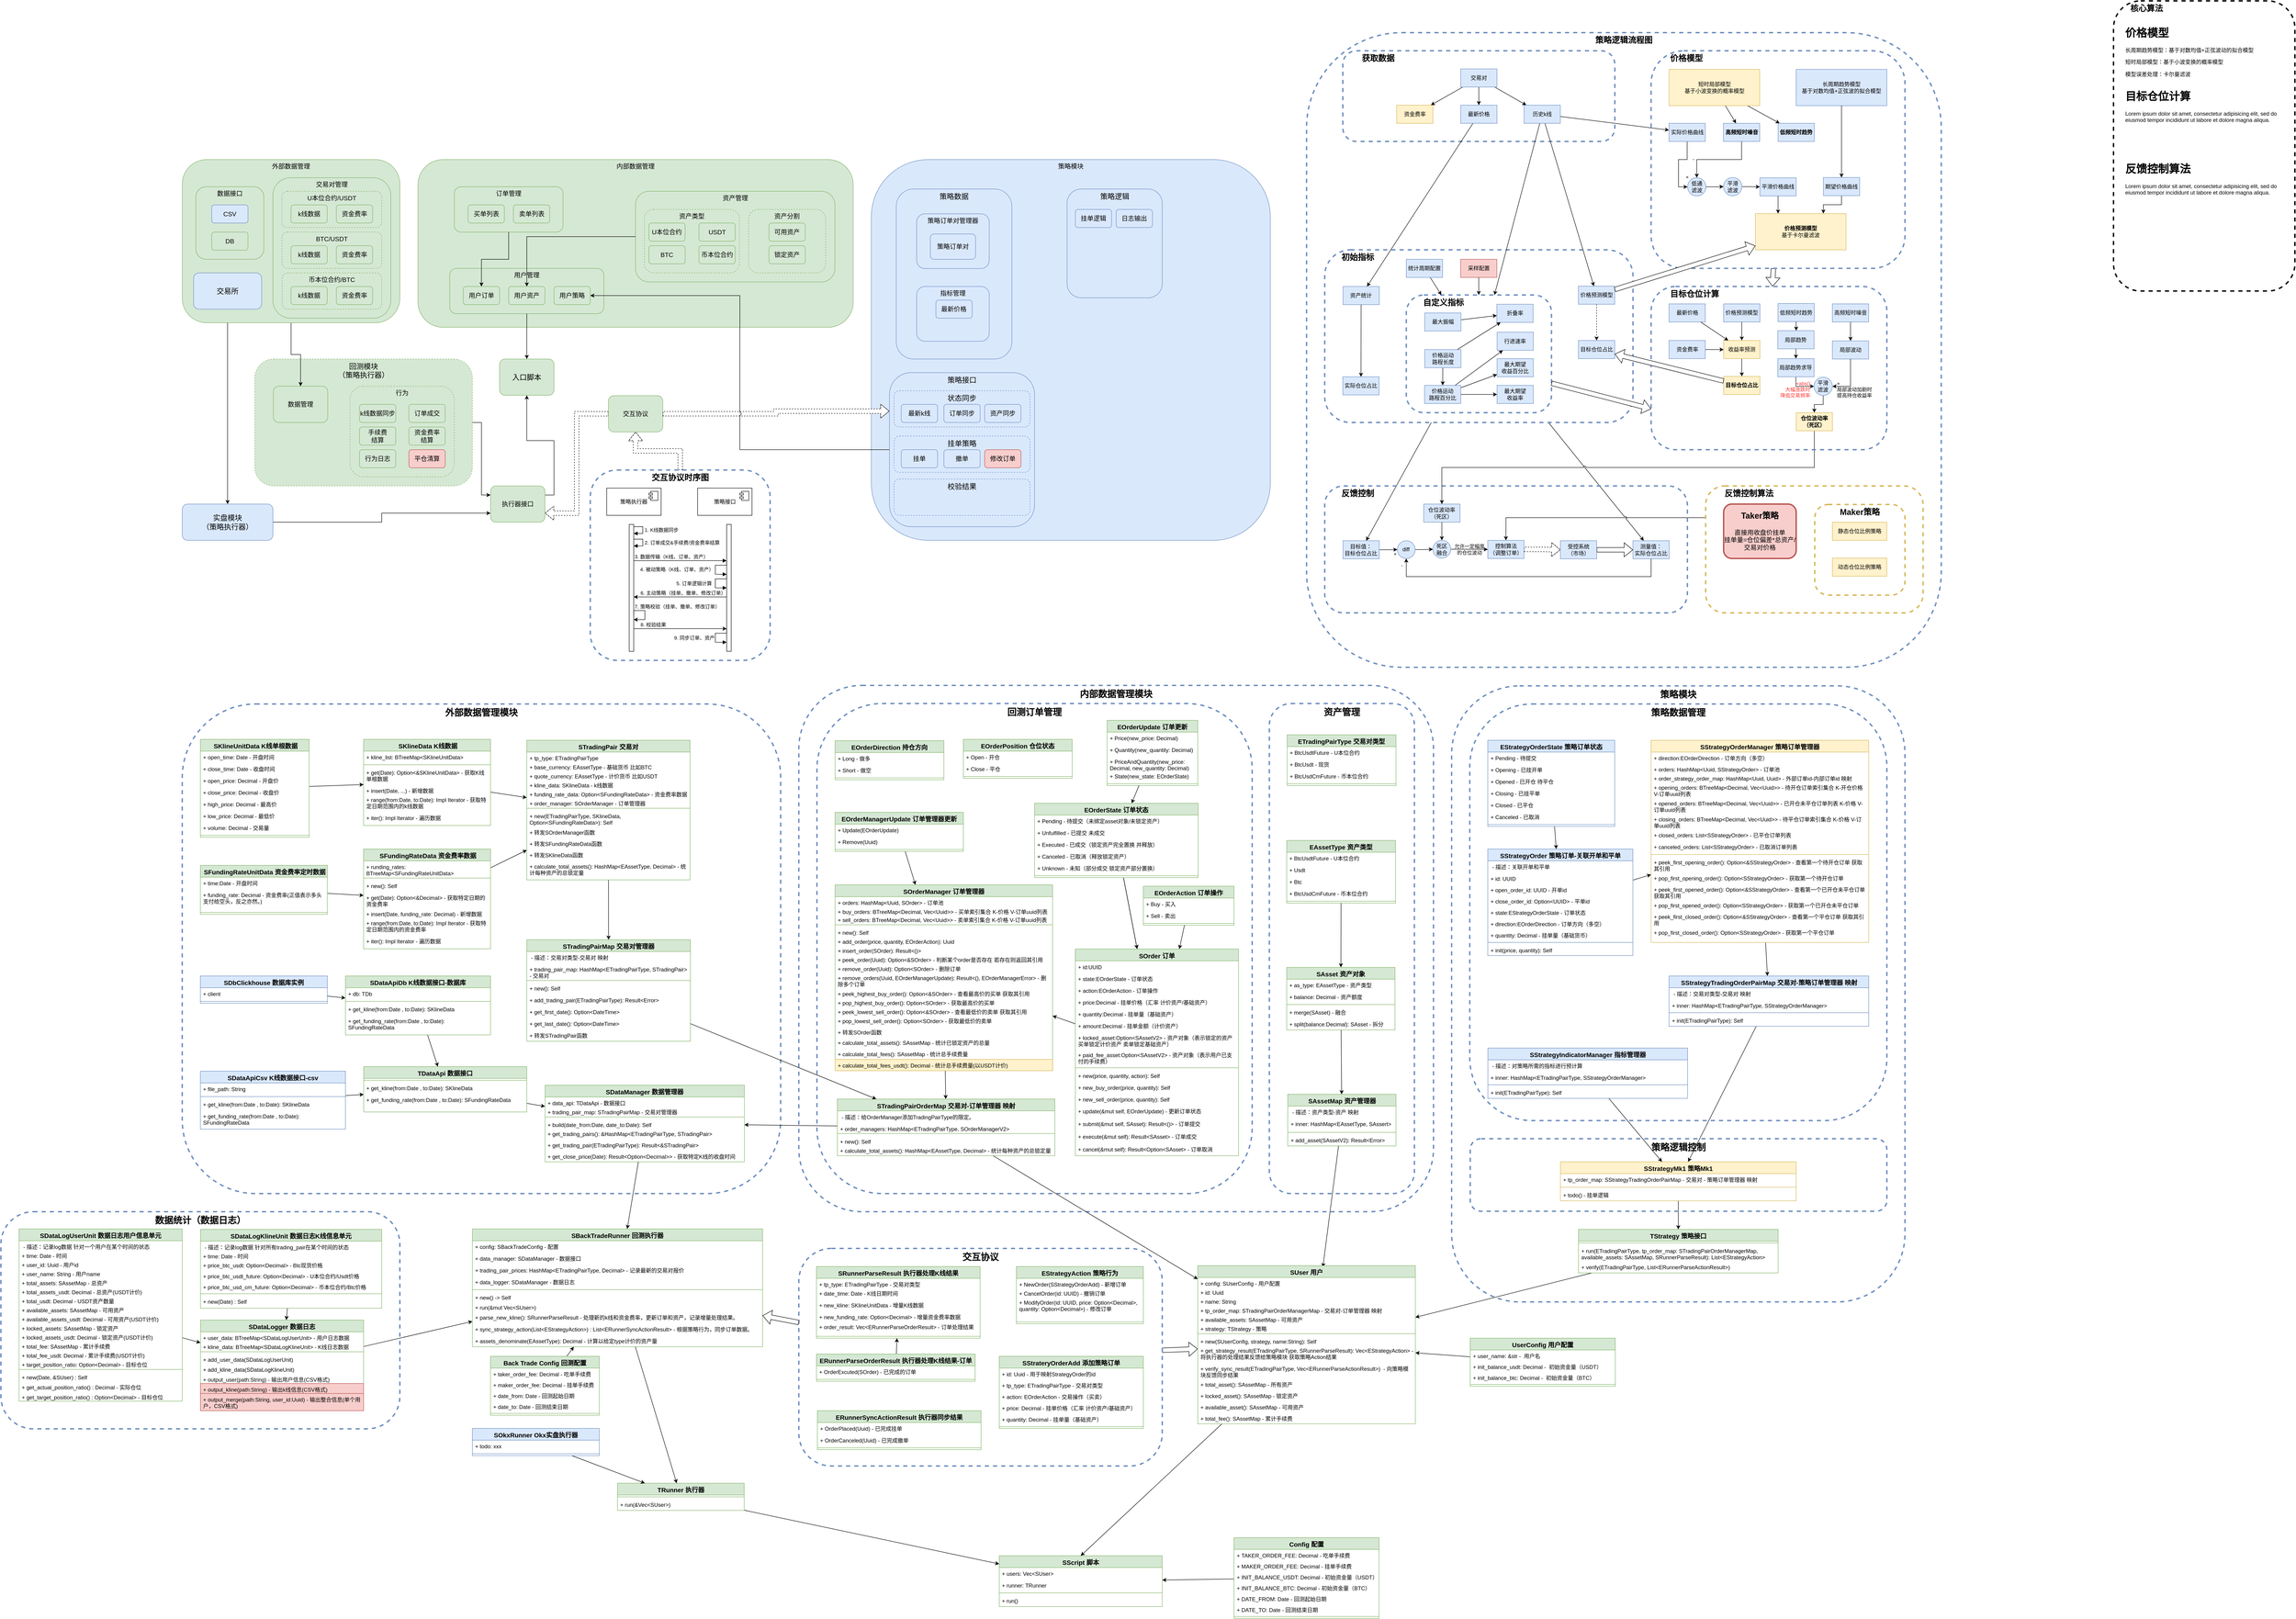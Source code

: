 <mxfile version="24.6.4" type="device">
  <diagram name="第 1 页" id="F4dAkYMisPp_Crrg1WQa">
    <mxGraphModel dx="5340" dy="2364" grid="1" gridSize="10" guides="1" tooltips="1" connect="1" arrows="1" fold="1" page="1" pageScale="1" pageWidth="827" pageHeight="1169" math="0" shadow="0">
      <root>
        <mxCell id="0" />
        <mxCell id="1" parent="0" />
        <mxCell id="NuSqXRQeCFyoJjsh3Q7N-14" value="策略逻辑流程图" style="rounded=1;whiteSpace=wrap;html=1;fillColor=none;strokeColor=#6c8ebf;fontColor=#000000;fontSize=18;fontFamily=Helvetica;verticalAlign=top;dashed=1;strokeWidth=3;fontStyle=1;movable=1;resizable=1;rotatable=1;deletable=1;editable=1;locked=0;connectable=1;" vertex="1" parent="1">
          <mxGeometry x="40" y="-240" width="1400" height="1400" as="geometry" />
        </mxCell>
        <mxCell id="NuSqXRQeCFyoJjsh3Q7N-129" style="rounded=0;orthogonalLoop=1;jettySize=auto;html=1;jumpStyle=arc;edgeStyle=orthogonalEdgeStyle;entryX=0.5;entryY=0;entryDx=0;entryDy=0;exitX=0;exitY=0.25;exitDx=0;exitDy=0;" edge="1" parent="1" source="NuSqXRQeCFyoJjsh3Q7N-170" target="NuSqXRQeCFyoJjsh3Q7N-101">
          <mxGeometry relative="1" as="geometry" />
        </mxCell>
        <mxCell id="NuSqXRQeCFyoJjsh3Q7N-53" value="&amp;nbsp; &amp;nbsp; &amp;nbsp; &amp;nbsp;核心算法" style="rounded=1;whiteSpace=wrap;html=1;fontSize=18;fontFamily=Helvetica;verticalAlign=top;dashed=1;strokeWidth=3;fontStyle=1;movable=1;resizable=1;rotatable=1;deletable=1;editable=1;locked=0;connectable=1;align=left;" vertex="1" parent="1">
          <mxGeometry x="1820" y="-310" width="400" height="640" as="geometry" />
        </mxCell>
        <mxCell id="NuSqXRQeCFyoJjsh3Q7N-77" value="&amp;nbsp; &amp;nbsp; &amp;nbsp; &amp;nbsp; 获取数据" style="rounded=1;whiteSpace=wrap;html=1;fillColor=none;strokeColor=#6c8ebf;fontColor=#000000;fontSize=18;fontFamily=Helvetica;verticalAlign=top;dashed=1;strokeWidth=3;fontStyle=1;movable=1;resizable=1;rotatable=1;deletable=1;editable=1;locked=0;connectable=1;align=left;horizontal=1;" vertex="1" parent="1">
          <mxGeometry x="120" y="-200" width="600" height="200" as="geometry" />
        </mxCell>
        <mxCell id="NuSqXRQeCFyoJjsh3Q7N-123" style="rounded=0;orthogonalLoop=1;jettySize=auto;html=1;jumpStyle=arc;" edge="1" parent="1" source="NuSqXRQeCFyoJjsh3Q7N-47" target="NuSqXRQeCFyoJjsh3Q7N-97">
          <mxGeometry relative="1" as="geometry" />
        </mxCell>
        <mxCell id="NuSqXRQeCFyoJjsh3Q7N-124" style="rounded=0;orthogonalLoop=1;jettySize=auto;html=1;" edge="1" parent="1" source="NuSqXRQeCFyoJjsh3Q7N-47" target="NuSqXRQeCFyoJjsh3Q7N-100">
          <mxGeometry relative="1" as="geometry" />
        </mxCell>
        <mxCell id="NuSqXRQeCFyoJjsh3Q7N-47" value="&amp;nbsp; &amp;nbsp; &amp;nbsp; &amp;nbsp;初始指标" style="rounded=1;whiteSpace=wrap;html=1;fillColor=none;strokeColor=#6c8ebf;fontColor=#000000;fontSize=18;fontFamily=Helvetica;verticalAlign=top;dashed=1;strokeWidth=3;fontStyle=1;movable=1;resizable=1;rotatable=1;deletable=1;editable=1;locked=0;connectable=1;align=left;horizontal=1;" vertex="1" parent="1">
          <mxGeometry x="80" y="239.17" width="680" height="380.83" as="geometry" />
        </mxCell>
        <mxCell id="F7tQ2r_eFeR0tLp06QVQ-1287" value="" style="group" parent="1" vertex="1" connectable="0">
          <mxGeometry x="-1920" y="40" width="960" height="370" as="geometry" />
        </mxCell>
        <mxCell id="F7tQ2r_eFeR0tLp06QVQ-1260" value="内部数据管理" style="rounded=1;whiteSpace=wrap;html=1;fillColor=#d5e8d4;strokeColor=#82b366;fontSize=14;fontFamily=Helvetica;verticalAlign=top;" parent="F7tQ2r_eFeR0tLp06QVQ-1287" vertex="1">
          <mxGeometry width="960" height="370" as="geometry" />
        </mxCell>
        <mxCell id="F7tQ2r_eFeR0tLp06QVQ-269" value="资产管理" style="rounded=1;whiteSpace=wrap;html=1;fillColor=#d5e8d4;strokeColor=#82b366;fontSize=14;fontFamily=Helvetica;verticalAlign=top;" parent="F7tQ2r_eFeR0tLp06QVQ-1287" vertex="1">
          <mxGeometry x="479.75" y="70" width="440" height="200" as="geometry" />
        </mxCell>
        <mxCell id="F7tQ2r_eFeR0tLp06QVQ-293" value="资产类型" style="rounded=1;whiteSpace=wrap;html=1;fillColor=#d5e8d4;strokeColor=#82b366;fontSize=14;fontFamily=Helvetica;verticalAlign=top;dashed=1;" parent="F7tQ2r_eFeR0tLp06QVQ-1287" vertex="1">
          <mxGeometry x="499.25" y="110" width="210" height="140" as="geometry" />
        </mxCell>
        <mxCell id="F7tQ2r_eFeR0tLp06QVQ-270" value="U本位合约" style="rounded=1;whiteSpace=wrap;html=1;fillColor=#d5e8d4;strokeColor=#82b366;fontSize=14;fontFamily=Helvetica;" parent="F7tQ2r_eFeR0tLp06QVQ-1287" vertex="1">
          <mxGeometry x="509.25" y="140" width="80" height="40" as="geometry" />
        </mxCell>
        <mxCell id="F7tQ2r_eFeR0tLp06QVQ-271" value="USDT" style="rounded=1;whiteSpace=wrap;html=1;fillColor=#d5e8d4;strokeColor=#82b366;fontSize=14;fontFamily=Helvetica;" parent="F7tQ2r_eFeR0tLp06QVQ-1287" vertex="1">
          <mxGeometry x="619.75" y="140" width="80" height="40" as="geometry" />
        </mxCell>
        <mxCell id="F7tQ2r_eFeR0tLp06QVQ-273" value="BTC" style="rounded=1;whiteSpace=wrap;html=1;fillColor=#d5e8d4;strokeColor=#82b366;fontSize=14;fontFamily=Helvetica;" parent="F7tQ2r_eFeR0tLp06QVQ-1287" vertex="1">
          <mxGeometry x="509.25" y="190" width="80" height="40" as="geometry" />
        </mxCell>
        <mxCell id="F7tQ2r_eFeR0tLp06QVQ-274" value="币本位合约" style="rounded=1;whiteSpace=wrap;html=1;fillColor=#d5e8d4;strokeColor=#82b366;fontSize=14;fontFamily=Helvetica;" parent="F7tQ2r_eFeR0tLp06QVQ-1287" vertex="1">
          <mxGeometry x="619.75" y="190" width="80" height="40" as="geometry" />
        </mxCell>
        <mxCell id="F7tQ2r_eFeR0tLp06QVQ-297" value="资产分割" style="rounded=1;whiteSpace=wrap;html=1;fillColor=#d5e8d4;strokeColor=#82b366;fontSize=14;fontFamily=Helvetica;verticalAlign=top;dashed=1;" parent="F7tQ2r_eFeR0tLp06QVQ-1287" vertex="1">
          <mxGeometry x="729.25" y="110" width="170" height="140" as="geometry" />
        </mxCell>
        <mxCell id="F7tQ2r_eFeR0tLp06QVQ-298" value="可用资产" style="rounded=1;whiteSpace=wrap;html=1;fillColor=#d5e8d4;strokeColor=#82b366;fontSize=14;fontFamily=Helvetica;" parent="F7tQ2r_eFeR0tLp06QVQ-1287" vertex="1">
          <mxGeometry x="774.25" y="140" width="80" height="40" as="geometry" />
        </mxCell>
        <mxCell id="F7tQ2r_eFeR0tLp06QVQ-299" value="锁定资产" style="rounded=1;whiteSpace=wrap;html=1;fillColor=#d5e8d4;strokeColor=#82b366;fontSize=14;fontFamily=Helvetica;" parent="F7tQ2r_eFeR0tLp06QVQ-1287" vertex="1">
          <mxGeometry x="774.25" y="190" width="80" height="40" as="geometry" />
        </mxCell>
        <mxCell id="F7tQ2r_eFeR0tLp06QVQ-1262" value="用户管理" style="rounded=1;whiteSpace=wrap;html=1;fillColor=#d5e8d4;strokeColor=#82b366;fontSize=14;fontFamily=Helvetica;verticalAlign=top;" parent="F7tQ2r_eFeR0tLp06QVQ-1287" vertex="1">
          <mxGeometry x="70" y="240" width="340" height="100" as="geometry" />
        </mxCell>
        <mxCell id="F7tQ2r_eFeR0tLp06QVQ-1263" value="用户资产" style="rounded=1;whiteSpace=wrap;html=1;fillColor=#d5e8d4;strokeColor=#82b366;fontSize=14;fontFamily=Helvetica;verticalAlign=middle;" parent="F7tQ2r_eFeR0tLp06QVQ-1287" vertex="1">
          <mxGeometry x="200" y="280" width="80" height="40" as="geometry" />
        </mxCell>
        <mxCell id="F7tQ2r_eFeR0tLp06QVQ-1264" value="用户订单" style="rounded=1;whiteSpace=wrap;html=1;fillColor=#d5e8d4;strokeColor=#82b366;fontSize=14;fontFamily=Helvetica;verticalAlign=middle;" parent="F7tQ2r_eFeR0tLp06QVQ-1287" vertex="1">
          <mxGeometry x="100" y="280" width="80" height="40" as="geometry" />
        </mxCell>
        <mxCell id="F7tQ2r_eFeR0tLp06QVQ-1272" value="用户策略" style="rounded=1;whiteSpace=wrap;html=1;fillColor=#d5e8d4;strokeColor=#82b366;fontSize=14;fontFamily=Helvetica;verticalAlign=middle;" parent="F7tQ2r_eFeR0tLp06QVQ-1287" vertex="1">
          <mxGeometry x="300" y="280" width="80" height="40" as="geometry" />
        </mxCell>
        <mxCell id="F7tQ2r_eFeR0tLp06QVQ-306" value="订单管理" style="rounded=1;whiteSpace=wrap;html=1;fillColor=#d5e8d4;strokeColor=#82b366;fontSize=14;fontFamily=Helvetica;verticalAlign=top;" parent="F7tQ2r_eFeR0tLp06QVQ-1287" vertex="1">
          <mxGeometry x="80" y="60" width="240" height="100" as="geometry" />
        </mxCell>
        <mxCell id="F7tQ2r_eFeR0tLp06QVQ-307" value="买单列表" style="rounded=1;whiteSpace=wrap;html=1;fillColor=#d5e8d4;strokeColor=#82b366;fontSize=14;fontFamily=Helvetica;verticalAlign=middle;" parent="F7tQ2r_eFeR0tLp06QVQ-1287" vertex="1">
          <mxGeometry x="110.5" y="100" width="80" height="40" as="geometry" />
        </mxCell>
        <mxCell id="F7tQ2r_eFeR0tLp06QVQ-316" value="卖单列表" style="rounded=1;whiteSpace=wrap;html=1;fillColor=#d5e8d4;strokeColor=#82b366;fontSize=14;fontFamily=Helvetica;verticalAlign=middle;" parent="F7tQ2r_eFeR0tLp06QVQ-1287" vertex="1">
          <mxGeometry x="210.5" y="100" width="80" height="40" as="geometry" />
        </mxCell>
        <mxCell id="F7tQ2r_eFeR0tLp06QVQ-1265" style="edgeStyle=orthogonalEdgeStyle;rounded=0;orthogonalLoop=1;jettySize=auto;html=1;" parent="F7tQ2r_eFeR0tLp06QVQ-1287" source="F7tQ2r_eFeR0tLp06QVQ-269" target="F7tQ2r_eFeR0tLp06QVQ-1263" edge="1">
          <mxGeometry relative="1" as="geometry" />
        </mxCell>
        <mxCell id="F7tQ2r_eFeR0tLp06QVQ-1266" style="edgeStyle=orthogonalEdgeStyle;rounded=0;orthogonalLoop=1;jettySize=auto;html=1;entryX=0.5;entryY=0;entryDx=0;entryDy=0;" parent="F7tQ2r_eFeR0tLp06QVQ-1287" source="F7tQ2r_eFeR0tLp06QVQ-306" target="F7tQ2r_eFeR0tLp06QVQ-1264" edge="1">
          <mxGeometry relative="1" as="geometry" />
        </mxCell>
        <mxCell id="F7tQ2r_eFeR0tLp06QVQ-1267" value="策略模块" style="rounded=1;whiteSpace=wrap;html=1;fillColor=#dae8fc;strokeColor=#6c8ebf;fontColor=#000000;fontSize=14;fontFamily=Helvetica;verticalAlign=top;" parent="1" vertex="1">
          <mxGeometry x="-920" y="40" width="880" height="840" as="geometry" />
        </mxCell>
        <mxCell id="F7tQ2r_eFeR0tLp06QVQ-1082" value="内部数据管理模块" style="rounded=1;whiteSpace=wrap;html=1;fillColor=none;strokeColor=#6c8ebf;fontColor=#000000;fontSize=20;fontFamily=Helvetica;verticalAlign=top;dashed=1;fontStyle=1;strokeWidth=3;arcSize=12;" parent="1" vertex="1">
          <mxGeometry x="-1080" y="1200" width="1400" height="1161" as="geometry" />
        </mxCell>
        <mxCell id="F7tQ2r_eFeR0tLp06QVQ-1083" value="策略模块" style="rounded=1;whiteSpace=wrap;html=1;fillColor=none;strokeColor=#6c8ebf;fontColor=#000000;fontSize=20;fontFamily=Helvetica;verticalAlign=top;dashed=1;fontStyle=1;strokeWidth=3;" parent="1" vertex="1">
          <mxGeometry x="360" y="1201" width="1000" height="1359" as="geometry" />
        </mxCell>
        <mxCell id="F7tQ2r_eFeR0tLp06QVQ-1213" style="rounded=0;orthogonalLoop=1;jettySize=auto;html=1;shape=flexArrow;fillColor=default;" parent="1" source="F7tQ2r_eFeR0tLp06QVQ-800" target="F7tQ2r_eFeR0tLp06QVQ-1200" edge="1">
          <mxGeometry relative="1" as="geometry">
            <mxPoint x="681.67" y="3056.941" as="targetPoint" />
          </mxGeometry>
        </mxCell>
        <mxCell id="F7tQ2r_eFeR0tLp06QVQ-800" value="交互协议" style="rounded=1;whiteSpace=wrap;html=1;fillColor=none;strokeColor=#6c8ebf;fontColor=#000000;fontSize=20;fontFamily=Helvetica;verticalAlign=top;dashed=1;fontStyle=1;strokeWidth=3;" parent="1" vertex="1">
          <mxGeometry x="-1080" y="2442" width="801.67" height="480" as="geometry" />
        </mxCell>
        <mxCell id="F7tQ2r_eFeR0tLp06QVQ-775" value="外部数据管理模块" style="rounded=1;whiteSpace=wrap;html=1;fillColor=none;strokeColor=#6c8ebf;fontColor=#000000;fontSize=20;fontFamily=Helvetica;verticalAlign=top;dashed=1;fontStyle=1;strokeWidth=3;" parent="1" vertex="1">
          <mxGeometry x="-2440" y="1241" width="1320" height="1080" as="geometry" />
        </mxCell>
        <mxCell id="F7tQ2r_eFeR0tLp06QVQ-659" value="资产管理" style="rounded=1;whiteSpace=wrap;html=1;fillColor=none;strokeColor=#6c8ebf;fontColor=#000000;fontSize=20;fontFamily=Helvetica;verticalAlign=top;dashed=1;fontStyle=1;strokeWidth=3;" parent="1" vertex="1">
          <mxGeometry x="-42.12" y="1240" width="320" height="1081" as="geometry" />
        </mxCell>
        <mxCell id="F7tQ2r_eFeR0tLp06QVQ-657" value="策略数据管理" style="rounded=1;whiteSpace=wrap;html=1;fillColor=none;strokeColor=#6c8ebf;fontColor=#000000;fontSize=20;fontFamily=Helvetica;verticalAlign=top;dashed=1;fontStyle=1;strokeWidth=3;" parent="1" vertex="1">
          <mxGeometry x="400" y="1241" width="920" height="919" as="geometry" />
        </mxCell>
        <mxCell id="F7tQ2r_eFeR0tLp06QVQ-658" value="回测订单管理" style="rounded=1;whiteSpace=wrap;html=1;fillColor=none;strokeColor=#6c8ebf;fontColor=#000000;fontSize=20;fontFamily=Helvetica;verticalAlign=top;dashed=1;fontStyle=1;strokeWidth=3;" parent="1" vertex="1">
          <mxGeometry x="-1040" y="1240" width="960" height="1081" as="geometry" />
        </mxCell>
        <mxCell id="F7tQ2r_eFeR0tLp06QVQ-1275" style="edgeStyle=orthogonalEdgeStyle;rounded=0;orthogonalLoop=1;jettySize=auto;html=1;entryX=0;entryY=0.75;entryDx=0;entryDy=0;" parent="1" source="F7tQ2r_eFeR0tLp06QVQ-71" target="F7tQ2r_eFeR0tLp06QVQ-1274" edge="1">
          <mxGeometry relative="1" as="geometry" />
        </mxCell>
        <mxCell id="F7tQ2r_eFeR0tLp06QVQ-71" value="实盘模块&lt;div&gt;（策略执行器）&lt;/div&gt;" style="rounded=1;whiteSpace=wrap;html=1;fillColor=#dae8fc;strokeColor=#6c8ebf;fontSize=16;fontFamily=Helvetica;verticalAlign=middle;" parent="1" vertex="1">
          <mxGeometry x="-2440" y="800" width="200" height="80" as="geometry" />
        </mxCell>
        <mxCell id="F7tQ2r_eFeR0tLp06QVQ-375" style="rounded=0;orthogonalLoop=1;jettySize=auto;html=1;" parent="1" source="F7tQ2r_eFeR0tLp06QVQ-155" target="F7tQ2r_eFeR0tLp06QVQ-1200" edge="1">
          <mxGeometry relative="1" as="geometry">
            <mxPoint x="-147.08" y="2850" as="targetPoint" />
          </mxGeometry>
        </mxCell>
        <mxCell id="F7tQ2r_eFeR0tLp06QVQ-163" style="rounded=0;orthogonalLoop=1;jettySize=auto;html=1;" parent="1" source="F7tQ2r_eFeR0tLp06QVQ-159" target="F7tQ2r_eFeR0tLp06QVQ-155" edge="1">
          <mxGeometry relative="1" as="geometry" />
        </mxCell>
        <mxCell id="F7tQ2r_eFeR0tLp06QVQ-376" style="rounded=0;orthogonalLoop=1;jettySize=auto;html=1;" parent="1" source="F7tQ2r_eFeR0tLp06QVQ-165" target="F7tQ2r_eFeR0tLp06QVQ-1166" edge="1">
          <mxGeometry relative="1" as="geometry">
            <mxPoint x="-504.5" y="3401.353" as="targetPoint" />
          </mxGeometry>
        </mxCell>
        <mxCell id="F7tQ2r_eFeR0tLp06QVQ-165" value="&lt;b style=&quot;font-size: 14px;&quot;&gt;Config 配置&lt;/b&gt;" style="swimlane;fontStyle=1;align=center;verticalAlign=top;childLayout=stackLayout;horizontal=1;startSize=26;horizontalStack=0;resizeParent=1;resizeParentMax=0;resizeLast=0;collapsible=1;marginBottom=0;whiteSpace=wrap;html=1;fillColor=#d5e8d4;strokeColor=#82b366;" parent="1" vertex="1">
          <mxGeometry x="-120" y="3080" width="320" height="178" as="geometry" />
        </mxCell>
        <mxCell id="F7tQ2r_eFeR0tLp06QVQ-175" value="+&amp;nbsp;&lt;span style=&quot;text-wrap: nowrap;&quot;&gt;TAKER_ORDER_FEE:&amp;nbsp;&lt;/span&gt;Decimal&lt;span style=&quot;text-wrap: nowrap;&quot;&gt;&amp;nbsp;- 吃单手续费&lt;/span&gt;" style="text;strokeColor=none;fillColor=none;align=left;verticalAlign=top;spacingLeft=4;spacingRight=4;overflow=hidden;rotatable=0;points=[[0,0.5],[1,0.5]];portConstraint=eastwest;whiteSpace=wrap;html=1;" parent="F7tQ2r_eFeR0tLp06QVQ-165" vertex="1">
          <mxGeometry y="26" width="320" height="24" as="geometry" />
        </mxCell>
        <mxCell id="F7tQ2r_eFeR0tLp06QVQ-166" value="&lt;div&gt;&lt;span style=&quot;text-wrap: nowrap;&quot;&gt;+ MAKER_ORDER_FEE:&amp;nbsp;&lt;/span&gt;&lt;span style=&quot;background-color: initial;&quot;&gt;Decimal&lt;/span&gt;&lt;span style=&quot;text-wrap: nowrap; background-color: initial;&quot;&gt;&amp;nbsp;- 挂单手续费&lt;/span&gt;&lt;/div&gt;" style="text;strokeColor=none;fillColor=none;align=left;verticalAlign=top;spacingLeft=4;spacingRight=4;overflow=hidden;rotatable=0;points=[[0,0.5],[1,0.5]];portConstraint=eastwest;whiteSpace=wrap;html=1;" parent="F7tQ2r_eFeR0tLp06QVQ-165" vertex="1">
          <mxGeometry y="50" width="320" height="24" as="geometry" />
        </mxCell>
        <mxCell id="F7tQ2r_eFeR0tLp06QVQ-672" value="&lt;div&gt;&lt;span style=&quot;text-wrap: nowrap;&quot;&gt;+ INIT_BALANCE_USDT:&amp;nbsp;&lt;/span&gt;&lt;span style=&quot;background-color: initial;&quot;&gt;Decimal&lt;/span&gt;&lt;span style=&quot;text-wrap: nowrap; background-color: initial;&quot;&gt;&amp;nbsp;- 初始资金量（USDT）&lt;/span&gt;&lt;/div&gt;" style="text;strokeColor=none;fillColor=none;align=left;verticalAlign=top;spacingLeft=4;spacingRight=4;overflow=hidden;rotatable=0;points=[[0,0.5],[1,0.5]];portConstraint=eastwest;whiteSpace=wrap;html=1;" parent="F7tQ2r_eFeR0tLp06QVQ-165" vertex="1">
          <mxGeometry y="74" width="320" height="24" as="geometry" />
        </mxCell>
        <mxCell id="F7tQ2r_eFeR0tLp06QVQ-825" value="&lt;div&gt;&lt;span style=&quot;text-wrap: nowrap;&quot;&gt;+ INIT_BALANCE_BTC:&amp;nbsp;&lt;/span&gt;&lt;span style=&quot;background-color: initial;&quot;&gt;Decimal&lt;/span&gt;&lt;span style=&quot;text-wrap: nowrap; background-color: initial;&quot;&gt;&amp;nbsp;- 初始资金量（BTC）&lt;/span&gt;&lt;/div&gt;" style="text;strokeColor=none;fillColor=none;align=left;verticalAlign=top;spacingLeft=4;spacingRight=4;overflow=hidden;rotatable=0;points=[[0,0.5],[1,0.5]];portConstraint=eastwest;whiteSpace=wrap;html=1;" parent="F7tQ2r_eFeR0tLp06QVQ-165" vertex="1">
          <mxGeometry y="98" width="320" height="24" as="geometry" />
        </mxCell>
        <mxCell id="F7tQ2r_eFeR0tLp06QVQ-822" value="&lt;div&gt;&lt;span style=&quot;text-wrap: nowrap;&quot;&gt;+ DATE_FROM: &lt;/span&gt;Date&lt;span style=&quot;text-wrap: nowrap; background-color: initial;&quot;&gt;&amp;nbsp;- 回测起始日期&lt;/span&gt;&lt;/div&gt;" style="text;strokeColor=none;fillColor=none;align=left;verticalAlign=top;spacingLeft=4;spacingRight=4;overflow=hidden;rotatable=0;points=[[0,0.5],[1,0.5]];portConstraint=eastwest;whiteSpace=wrap;html=1;" parent="F7tQ2r_eFeR0tLp06QVQ-165" vertex="1">
          <mxGeometry y="122" width="320" height="24" as="geometry" />
        </mxCell>
        <mxCell id="F7tQ2r_eFeR0tLp06QVQ-823" value="&lt;div&gt;&lt;span style=&quot;text-wrap: nowrap;&quot;&gt;+ DATE_TO: &lt;/span&gt;Date&lt;span style=&quot;text-wrap: nowrap; background-color: initial;&quot;&gt;&amp;nbsp;- 回测结束日期&lt;/span&gt;&lt;/div&gt;" style="text;strokeColor=none;fillColor=none;align=left;verticalAlign=top;spacingLeft=4;spacingRight=4;overflow=hidden;rotatable=0;points=[[0,0.5],[1,0.5]];portConstraint=eastwest;whiteSpace=wrap;html=1;" parent="F7tQ2r_eFeR0tLp06QVQ-165" vertex="1">
          <mxGeometry y="146" width="320" height="24" as="geometry" />
        </mxCell>
        <mxCell id="F7tQ2r_eFeR0tLp06QVQ-167" value="" style="line;strokeWidth=1;fillColor=none;align=left;verticalAlign=middle;spacingTop=-1;spacingLeft=3;spacingRight=3;rotatable=0;labelPosition=right;points=[];portConstraint=eastwest;strokeColor=inherit;" parent="F7tQ2r_eFeR0tLp06QVQ-165" vertex="1">
          <mxGeometry y="170" width="320" height="8" as="geometry" />
        </mxCell>
        <mxCell id="F7tQ2r_eFeR0tLp06QVQ-207" style="rounded=0;orthogonalLoop=1;jettySize=auto;html=1;" parent="1" source="F7tQ2r_eFeR0tLp06QVQ-176" target="F7tQ2r_eFeR0tLp06QVQ-201" edge="1">
          <mxGeometry relative="1" as="geometry" />
        </mxCell>
        <mxCell id="F7tQ2r_eFeR0tLp06QVQ-176" value="&lt;b style=&quot;font-size: 14px;&quot;&gt;E&lt;/b&gt;&lt;b style=&quot;font-size: 14px;&quot;&gt;Strategy&lt;/b&gt;&lt;b style=&quot;font-size: 14px;&quot;&gt;OrderState 策略订单状态&lt;/b&gt;" style="swimlane;fontStyle=1;align=center;verticalAlign=top;childLayout=stackLayout;horizontal=1;startSize=26;horizontalStack=0;resizeParent=1;resizeParentMax=0;resizeLast=0;collapsible=1;marginBottom=0;whiteSpace=wrap;html=1;fillColor=#dae8fc;strokeColor=#6c8ebf;" parent="1" vertex="1">
          <mxGeometry x="439.75" y="1321" width="280" height="190" as="geometry" />
        </mxCell>
        <mxCell id="F7tQ2r_eFeR0tLp06QVQ-184" value="+ Pending - 待提交" style="text;strokeColor=none;fillColor=none;align=left;verticalAlign=top;spacingLeft=4;spacingRight=4;overflow=hidden;rotatable=0;points=[[0,0.5],[1,0.5]];portConstraint=eastwest;whiteSpace=wrap;html=1;" parent="F7tQ2r_eFeR0tLp06QVQ-176" vertex="1">
          <mxGeometry y="26" width="280" height="26" as="geometry" />
        </mxCell>
        <mxCell id="F7tQ2r_eFeR0tLp06QVQ-177" value="+ Opening - 已挂开单" style="text;strokeColor=none;fillColor=none;align=left;verticalAlign=top;spacingLeft=4;spacingRight=4;overflow=hidden;rotatable=0;points=[[0,0.5],[1,0.5]];portConstraint=eastwest;whiteSpace=wrap;html=1;" parent="F7tQ2r_eFeR0tLp06QVQ-176" vertex="1">
          <mxGeometry y="52" width="280" height="26" as="geometry" />
        </mxCell>
        <mxCell id="F7tQ2r_eFeR0tLp06QVQ-180" value="+ Opened - 已开仓 待平仓" style="text;strokeColor=none;fillColor=none;align=left;verticalAlign=top;spacingLeft=4;spacingRight=4;overflow=hidden;rotatable=0;points=[[0,0.5],[1,0.5]];portConstraint=eastwest;whiteSpace=wrap;html=1;" parent="F7tQ2r_eFeR0tLp06QVQ-176" vertex="1">
          <mxGeometry y="78" width="280" height="26" as="geometry" />
        </mxCell>
        <mxCell id="F7tQ2r_eFeR0tLp06QVQ-181" value="+ Closing - 已挂平单" style="text;strokeColor=none;fillColor=none;align=left;verticalAlign=top;spacingLeft=4;spacingRight=4;overflow=hidden;rotatable=0;points=[[0,0.5],[1,0.5]];portConstraint=eastwest;whiteSpace=wrap;html=1;" parent="F7tQ2r_eFeR0tLp06QVQ-176" vertex="1">
          <mxGeometry y="104" width="280" height="26" as="geometry" />
        </mxCell>
        <mxCell id="F7tQ2r_eFeR0tLp06QVQ-182" value="+ Closed - 已平仓" style="text;strokeColor=none;fillColor=none;align=left;verticalAlign=top;spacingLeft=4;spacingRight=4;overflow=hidden;rotatable=0;points=[[0,0.5],[1,0.5]];portConstraint=eastwest;whiteSpace=wrap;html=1;" parent="F7tQ2r_eFeR0tLp06QVQ-176" vertex="1">
          <mxGeometry y="130" width="280" height="26" as="geometry" />
        </mxCell>
        <mxCell id="F7tQ2r_eFeR0tLp06QVQ-183" value="+ Canceled - 已取消" style="text;strokeColor=none;fillColor=none;align=left;verticalAlign=top;spacingLeft=4;spacingRight=4;overflow=hidden;rotatable=0;points=[[0,0.5],[1,0.5]];portConstraint=eastwest;whiteSpace=wrap;html=1;" parent="F7tQ2r_eFeR0tLp06QVQ-176" vertex="1">
          <mxGeometry y="156" width="280" height="26" as="geometry" />
        </mxCell>
        <mxCell id="F7tQ2r_eFeR0tLp06QVQ-178" value="" style="line;strokeWidth=1;fillColor=none;align=left;verticalAlign=middle;spacingTop=-1;spacingLeft=3;spacingRight=3;rotatable=0;labelPosition=right;points=[];portConstraint=eastwest;strokeColor=inherit;" parent="F7tQ2r_eFeR0tLp06QVQ-176" vertex="1">
          <mxGeometry y="182" width="280" height="8" as="geometry" />
        </mxCell>
        <mxCell id="F7tQ2r_eFeR0tLp06QVQ-937" style="rounded=0;orthogonalLoop=1;jettySize=auto;html=1;" parent="1" source="F7tQ2r_eFeR0tLp06QVQ-197" target="F7tQ2r_eFeR0tLp06QVQ-918" edge="1">
          <mxGeometry relative="1" as="geometry" />
        </mxCell>
        <mxCell id="F7tQ2r_eFeR0tLp06QVQ-519" style="rounded=0;orthogonalLoop=1;jettySize=auto;html=1;dashed=1;" parent="1" target="F7tQ2r_eFeR0tLp06QVQ-446" edge="1">
          <mxGeometry relative="1" as="geometry">
            <mxPoint x="392.25" y="2037.634" as="targetPoint" />
          </mxGeometry>
        </mxCell>
        <mxCell id="F7tQ2r_eFeR0tLp06QVQ-197" value="&lt;b style=&quot;font-size: 14px;&quot;&gt;SOrder 订单&lt;/b&gt;" style="swimlane;fontStyle=1;align=center;verticalAlign=top;childLayout=stackLayout;horizontal=1;startSize=26;horizontalStack=0;resizeParent=1;resizeParentMax=0;resizeLast=0;collapsible=1;marginBottom=0;whiteSpace=wrap;html=1;fillColor=#d5e8d4;strokeColor=#82b366;" parent="1" vertex="1">
          <mxGeometry x="-470.0" y="1781.5" width="360" height="456" as="geometry" />
        </mxCell>
        <mxCell id="F7tQ2r_eFeR0tLp06QVQ-198" value="+ id:UUID" style="text;strokeColor=none;fillColor=none;align=left;verticalAlign=top;spacingLeft=4;spacingRight=4;overflow=hidden;rotatable=0;points=[[0,0.5],[1,0.5]];portConstraint=eastwest;whiteSpace=wrap;html=1;" parent="F7tQ2r_eFeR0tLp06QVQ-197" vertex="1">
          <mxGeometry y="26" width="360" height="26" as="geometry" />
        </mxCell>
        <mxCell id="F7tQ2r_eFeR0tLp06QVQ-260" value="+ state:EOrderState - 订单状态" style="text;strokeColor=none;fillColor=none;align=left;verticalAlign=top;spacingLeft=4;spacingRight=4;overflow=hidden;rotatable=0;points=[[0,0.5],[1,0.5]];portConstraint=eastwest;whiteSpace=wrap;html=1;" parent="F7tQ2r_eFeR0tLp06QVQ-197" vertex="1">
          <mxGeometry y="52" width="360" height="26" as="geometry" />
        </mxCell>
        <mxCell id="F7tQ2r_eFeR0tLp06QVQ-686" value="+ action:EOrderAction - 订单操作" style="text;strokeColor=none;fillColor=none;align=left;verticalAlign=top;spacingLeft=4;spacingRight=4;overflow=hidden;rotatable=0;points=[[0,0.5],[1,0.5]];portConstraint=eastwest;whiteSpace=wrap;html=1;" parent="F7tQ2r_eFeR0tLp06QVQ-197" vertex="1">
          <mxGeometry y="78" width="360" height="26" as="geometry" />
        </mxCell>
        <mxCell id="F7tQ2r_eFeR0tLp06QVQ-536" value="+ price:Decimal&amp;nbsp;- 挂单价格（汇率 计价资产/基础资产）" style="text;strokeColor=none;fillColor=none;align=left;verticalAlign=top;spacingLeft=4;spacingRight=4;overflow=hidden;rotatable=0;points=[[0,0.5],[1,0.5]];portConstraint=eastwest;whiteSpace=wrap;html=1;" parent="F7tQ2r_eFeR0tLp06QVQ-197" vertex="1">
          <mxGeometry y="104" width="360" height="26" as="geometry" />
        </mxCell>
        <mxCell id="F7tQ2r_eFeR0tLp06QVQ-537" value="+ quantity:Decimal&amp;nbsp;- 挂单量（基础资产）" style="text;strokeColor=none;fillColor=none;align=left;verticalAlign=top;spacingLeft=4;spacingRight=4;overflow=hidden;rotatable=0;points=[[0,0.5],[1,0.5]];portConstraint=eastwest;whiteSpace=wrap;html=1;" parent="F7tQ2r_eFeR0tLp06QVQ-197" vertex="1">
          <mxGeometry y="130" width="360" height="26" as="geometry" />
        </mxCell>
        <mxCell id="F7tQ2r_eFeR0tLp06QVQ-900" value="+ amount:Decimal&amp;nbsp;- 挂单金额（计价资产）" style="text;strokeColor=none;fillColor=none;align=left;verticalAlign=top;spacingLeft=4;spacingRight=4;overflow=hidden;rotatable=0;points=[[0,0.5],[1,0.5]];portConstraint=eastwest;whiteSpace=wrap;html=1;fontStyle=0;labelBorderColor=none;fontColor=default;" parent="F7tQ2r_eFeR0tLp06QVQ-197" vertex="1">
          <mxGeometry y="156" width="360" height="26" as="geometry" />
        </mxCell>
        <mxCell id="F7tQ2r_eFeR0tLp06QVQ-901" value="+ locked_asset:Option&amp;lt;SAssetV2&amp;gt; - 资产对象（表示锁定的资产 买单锁定计价资产 卖单锁定基础资产）" style="text;strokeColor=none;fillColor=none;align=left;verticalAlign=top;spacingLeft=4;spacingRight=4;overflow=hidden;rotatable=0;points=[[0,0.5],[1,0.5]];portConstraint=eastwest;whiteSpace=wrap;html=1;fontStyle=0;labelBorderColor=none;fontColor=#000000;" parent="F7tQ2r_eFeR0tLp06QVQ-197" vertex="1">
          <mxGeometry y="182" width="360" height="38" as="geometry" />
        </mxCell>
        <mxCell id="F7tQ2r_eFeR0tLp06QVQ-1225" value="+ paid_fee_asset:Option&amp;lt;SAssetV2&amp;gt; - 资产对象（表示用户已支付的手续费）" style="text;strokeColor=none;fillColor=none;align=left;verticalAlign=top;spacingLeft=4;spacingRight=4;overflow=hidden;rotatable=0;points=[[0,0.5],[1,0.5]];portConstraint=eastwest;whiteSpace=wrap;html=1;fontStyle=0;labelBorderColor=none;fontColor=#000000;" parent="F7tQ2r_eFeR0tLp06QVQ-197" vertex="1">
          <mxGeometry y="220" width="360" height="38" as="geometry" />
        </mxCell>
        <mxCell id="F7tQ2r_eFeR0tLp06QVQ-199" value="" style="line;strokeWidth=1;fillColor=none;align=left;verticalAlign=middle;spacingTop=-1;spacingLeft=3;spacingRight=3;rotatable=0;labelPosition=right;points=[];portConstraint=eastwest;strokeColor=inherit;" parent="F7tQ2r_eFeR0tLp06QVQ-197" vertex="1">
          <mxGeometry y="258" width="360" height="8" as="geometry" />
        </mxCell>
        <mxCell id="F7tQ2r_eFeR0tLp06QVQ-200" value="+ new(price, quantity, action): Self" style="text;strokeColor=none;fillColor=none;align=left;verticalAlign=top;spacingLeft=4;spacingRight=4;overflow=hidden;rotatable=0;points=[[0,0.5],[1,0.5]];portConstraint=eastwest;whiteSpace=wrap;html=1;" parent="F7tQ2r_eFeR0tLp06QVQ-197" vertex="1">
          <mxGeometry y="266" width="360" height="26" as="geometry" />
        </mxCell>
        <mxCell id="F7tQ2r_eFeR0tLp06QVQ-688" value="+ new_buy_order(price, quantity): Self" style="text;strokeColor=none;fillColor=none;align=left;verticalAlign=top;spacingLeft=4;spacingRight=4;overflow=hidden;rotatable=0;points=[[0,0.5],[1,0.5]];portConstraint=eastwest;whiteSpace=wrap;html=1;" parent="F7tQ2r_eFeR0tLp06QVQ-197" vertex="1">
          <mxGeometry y="292" width="360" height="26" as="geometry" />
        </mxCell>
        <mxCell id="F7tQ2r_eFeR0tLp06QVQ-689" value="+ new_sell_order(price, quantity): Self" style="text;strokeColor=none;fillColor=none;align=left;verticalAlign=top;spacingLeft=4;spacingRight=4;overflow=hidden;rotatable=0;points=[[0,0.5],[1,0.5]];portConstraint=eastwest;whiteSpace=wrap;html=1;" parent="F7tQ2r_eFeR0tLp06QVQ-197" vertex="1">
          <mxGeometry y="318" width="360" height="26" as="geometry" />
        </mxCell>
        <mxCell id="F7tQ2r_eFeR0tLp06QVQ-690" value="+ update(&amp;amp;mut self, EOrderUpdate) - 更新订单状态" style="text;strokeColor=none;fillColor=none;align=left;verticalAlign=top;spacingLeft=4;spacingRight=4;overflow=hidden;rotatable=0;points=[[0,0.5],[1,0.5]];portConstraint=eastwest;whiteSpace=wrap;html=1;" parent="F7tQ2r_eFeR0tLp06QVQ-197" vertex="1">
          <mxGeometry y="344" width="360" height="28" as="geometry" />
        </mxCell>
        <mxCell id="F7tQ2r_eFeR0tLp06QVQ-907" value="+ submit(&amp;amp;mut self, SAsset): Result&amp;lt;()&amp;gt; - 订单提交" style="text;strokeColor=none;fillColor=none;align=left;verticalAlign=top;spacingLeft=4;spacingRight=4;overflow=hidden;rotatable=0;points=[[0,0.5],[1,0.5]];portConstraint=eastwest;whiteSpace=wrap;html=1;" parent="F7tQ2r_eFeR0tLp06QVQ-197" vertex="1">
          <mxGeometry y="372" width="360" height="28" as="geometry" />
        </mxCell>
        <mxCell id="F7tQ2r_eFeR0tLp06QVQ-909" value="+ execute(&amp;amp;mut self): Result&amp;lt;SAsset&amp;gt; - 订单成交" style="text;strokeColor=none;fillColor=none;align=left;verticalAlign=top;spacingLeft=4;spacingRight=4;overflow=hidden;rotatable=0;points=[[0,0.5],[1,0.5]];portConstraint=eastwest;whiteSpace=wrap;html=1;" parent="F7tQ2r_eFeR0tLp06QVQ-197" vertex="1">
          <mxGeometry y="400" width="360" height="28" as="geometry" />
        </mxCell>
        <mxCell id="F7tQ2r_eFeR0tLp06QVQ-910" value="+ cancel(&amp;amp;mut self): Result&amp;lt;Option&amp;lt;SAsset&amp;gt; - 订单取消" style="text;strokeColor=none;fillColor=none;align=left;verticalAlign=top;spacingLeft=4;spacingRight=4;overflow=hidden;rotatable=0;points=[[0,0.5],[1,0.5]];portConstraint=eastwest;whiteSpace=wrap;html=1;" parent="F7tQ2r_eFeR0tLp06QVQ-197" vertex="1">
          <mxGeometry y="428" width="360" height="28" as="geometry" />
        </mxCell>
        <mxCell id="F7tQ2r_eFeR0tLp06QVQ-629" style="rounded=0;orthogonalLoop=1;jettySize=auto;html=1;" parent="1" source="F7tQ2r_eFeR0tLp06QVQ-201" target="F7tQ2r_eFeR0tLp06QVQ-573" edge="1">
          <mxGeometry relative="1" as="geometry" />
        </mxCell>
        <mxCell id="F7tQ2r_eFeR0tLp06QVQ-201" value="&lt;b style=&quot;font-size: 14px;&quot;&gt;SStrategyOrder 策略订单-关联开单和平单&lt;/b&gt;" style="swimlane;fontStyle=1;align=center;verticalAlign=top;childLayout=stackLayout;horizontal=1;startSize=26;horizontalStack=0;resizeParent=1;resizeParentMax=0;resizeLast=0;collapsible=1;marginBottom=0;whiteSpace=wrap;html=1;fillColor=#dae8fc;strokeColor=#6c8ebf;" parent="1" vertex="1">
          <mxGeometry x="439.75" y="1561" width="320" height="235" as="geometry" />
        </mxCell>
        <mxCell id="F7tQ2r_eFeR0tLp06QVQ-1326" value="&amp;nbsp;- 描述：关联开单和平单" style="text;strokeColor=none;fillColor=none;align=left;verticalAlign=top;spacingLeft=4;spacingRight=4;overflow=hidden;rotatable=0;points=[[0,0.5],[1,0.5]];portConstraint=eastwest;whiteSpace=wrap;html=1;" parent="F7tQ2r_eFeR0tLp06QVQ-201" vertex="1">
          <mxGeometry y="26" width="320" height="26" as="geometry" />
        </mxCell>
        <mxCell id="F7tQ2r_eFeR0tLp06QVQ-1304" value="+ id: UUID" style="text;strokeColor=none;fillColor=none;align=left;verticalAlign=top;spacingLeft=4;spacingRight=4;overflow=hidden;rotatable=0;points=[[0,0.5],[1,0.5]];portConstraint=eastwest;whiteSpace=wrap;html=1;" parent="F7tQ2r_eFeR0tLp06QVQ-201" vertex="1">
          <mxGeometry y="52" width="320" height="25" as="geometry" />
        </mxCell>
        <mxCell id="F7tQ2r_eFeR0tLp06QVQ-599" value="+ open_order_id: UUID&amp;nbsp;- 开单id" style="text;strokeColor=none;fillColor=none;align=left;verticalAlign=top;spacingLeft=4;spacingRight=4;overflow=hidden;rotatable=0;points=[[0,0.5],[1,0.5]];portConstraint=eastwest;whiteSpace=wrap;html=1;" parent="F7tQ2r_eFeR0tLp06QVQ-201" vertex="1">
          <mxGeometry y="77" width="320" height="25" as="geometry" />
        </mxCell>
        <mxCell id="F7tQ2r_eFeR0tLp06QVQ-600" value="+ close_order_id: Option&amp;lt;UUID&amp;gt; - 平单id" style="text;strokeColor=none;fillColor=none;align=left;verticalAlign=top;spacingLeft=4;spacingRight=4;overflow=hidden;rotatable=0;points=[[0,0.5],[1,0.5]];portConstraint=eastwest;whiteSpace=wrap;html=1;" parent="F7tQ2r_eFeR0tLp06QVQ-201" vertex="1">
          <mxGeometry y="102" width="320" height="25" as="geometry" />
        </mxCell>
        <mxCell id="F7tQ2r_eFeR0tLp06QVQ-588" value="+ state:EStrategyOrderState - 订单状态" style="text;strokeColor=none;fillColor=none;align=left;verticalAlign=top;spacingLeft=4;spacingRight=4;overflow=hidden;rotatable=0;points=[[0,0.5],[1,0.5]];portConstraint=eastwest;whiteSpace=wrap;html=1;" parent="F7tQ2r_eFeR0tLp06QVQ-201" vertex="1">
          <mxGeometry y="127" width="320" height="25" as="geometry" />
        </mxCell>
        <mxCell id="F7tQ2r_eFeR0tLp06QVQ-598" value="+ direction:EOrderDirection - 订单方向（多空）" style="text;strokeColor=none;fillColor=none;align=left;verticalAlign=top;spacingLeft=4;spacingRight=4;overflow=hidden;rotatable=0;points=[[0,0.5],[1,0.5]];portConstraint=eastwest;whiteSpace=wrap;html=1;" parent="F7tQ2r_eFeR0tLp06QVQ-201" vertex="1">
          <mxGeometry y="152" width="320" height="25" as="geometry" />
        </mxCell>
        <mxCell id="F7tQ2r_eFeR0tLp06QVQ-590" value="+ quantity: Decimal&amp;nbsp;- 挂单量（基础货币）" style="text;strokeColor=none;fillColor=none;align=left;verticalAlign=top;spacingLeft=4;spacingRight=4;overflow=hidden;rotatable=0;points=[[0,0.5],[1,0.5]];portConstraint=eastwest;whiteSpace=wrap;html=1;" parent="F7tQ2r_eFeR0tLp06QVQ-201" vertex="1">
          <mxGeometry y="177" width="320" height="25" as="geometry" />
        </mxCell>
        <mxCell id="F7tQ2r_eFeR0tLp06QVQ-203" value="" style="line;strokeWidth=1;fillColor=none;align=left;verticalAlign=middle;spacingTop=-1;spacingLeft=3;spacingRight=3;rotatable=0;labelPosition=right;points=[];portConstraint=eastwest;strokeColor=inherit;" parent="F7tQ2r_eFeR0tLp06QVQ-201" vertex="1">
          <mxGeometry y="202" width="320" height="8" as="geometry" />
        </mxCell>
        <mxCell id="F7tQ2r_eFeR0tLp06QVQ-592" value="+ init(price, quantity): Self" style="text;strokeColor=none;fillColor=none;align=left;verticalAlign=top;spacingLeft=4;spacingRight=4;overflow=hidden;rotatable=0;points=[[0,0.5],[1,0.5]];portConstraint=eastwest;whiteSpace=wrap;html=1;" parent="F7tQ2r_eFeR0tLp06QVQ-201" vertex="1">
          <mxGeometry y="210" width="320" height="25" as="geometry" />
        </mxCell>
        <mxCell id="F7tQ2r_eFeR0tLp06QVQ-218" style="rounded=0;orthogonalLoop=1;jettySize=auto;html=1;jumpStyle=arc;" parent="1" source="F7tQ2r_eFeR0tLp06QVQ-208" target="F7tQ2r_eFeR0tLp06QVQ-197" edge="1">
          <mxGeometry relative="1" as="geometry" />
        </mxCell>
        <mxCell id="F7tQ2r_eFeR0tLp06QVQ-416" style="rounded=0;orthogonalLoop=1;jettySize=auto;html=1;" parent="1" source="F7tQ2r_eFeR0tLp06QVQ-229" target="F7tQ2r_eFeR0tLp06QVQ-398" edge="1">
          <mxGeometry relative="1" as="geometry" />
        </mxCell>
        <mxCell id="F7tQ2r_eFeR0tLp06QVQ-229" value="&lt;b style=&quot;font-size: 14px;&quot;&gt;SDataApiCsv K线数据接口-csv&lt;/b&gt;" style="swimlane;fontStyle=1;align=center;verticalAlign=top;childLayout=stackLayout;horizontal=1;startSize=26;horizontalStack=0;resizeParent=1;resizeParentMax=0;resizeLast=0;collapsible=1;marginBottom=0;whiteSpace=wrap;html=1;fillColor=#dae8fc;strokeColor=#6c8ebf;" parent="1" vertex="1">
          <mxGeometry x="-2400" y="2051" width="320" height="128" as="geometry" />
        </mxCell>
        <mxCell id="F7tQ2r_eFeR0tLp06QVQ-230" value="+ file_path: String" style="text;strokeColor=none;fillColor=none;align=left;verticalAlign=top;spacingLeft=4;spacingRight=4;overflow=hidden;rotatable=0;points=[[0,0.5],[1,0.5]];portConstraint=eastwest;whiteSpace=wrap;html=1;" parent="F7tQ2r_eFeR0tLp06QVQ-229" vertex="1">
          <mxGeometry y="26" width="320" height="26" as="geometry" />
        </mxCell>
        <mxCell id="F7tQ2r_eFeR0tLp06QVQ-237" value="" style="line;strokeWidth=1;fillColor=none;align=left;verticalAlign=middle;spacingTop=-1;spacingLeft=3;spacingRight=3;rotatable=0;labelPosition=right;points=[];portConstraint=eastwest;strokeColor=inherit;" parent="F7tQ2r_eFeR0tLp06QVQ-229" vertex="1">
          <mxGeometry y="52" width="320" height="8" as="geometry" />
        </mxCell>
        <mxCell id="F7tQ2r_eFeR0tLp06QVQ-811" value="+ get_kline(from:Date , to:Date): SKlineData&amp;nbsp;" style="text;strokeColor=none;fillColor=none;align=left;verticalAlign=top;spacingLeft=4;spacingRight=4;overflow=hidden;rotatable=0;points=[[0,0.5],[1,0.5]];portConstraint=eastwest;whiteSpace=wrap;html=1;" parent="F7tQ2r_eFeR0tLp06QVQ-229" vertex="1">
          <mxGeometry y="60" width="320" height="26" as="geometry" />
        </mxCell>
        <mxCell id="F7tQ2r_eFeR0tLp06QVQ-813" value="+ get_funding_rate(from:Date , to:Date): SFundingRateData" style="text;strokeColor=none;fillColor=none;align=left;verticalAlign=top;spacingLeft=4;spacingRight=4;overflow=hidden;rotatable=0;points=[[0,0.5],[1,0.5]];portConstraint=eastwest;whiteSpace=wrap;html=1;" parent="F7tQ2r_eFeR0tLp06QVQ-229" vertex="1">
          <mxGeometry y="86" width="320" height="42" as="geometry" />
        </mxCell>
        <mxCell id="F7tQ2r_eFeR0tLp06QVQ-417" style="rounded=0;orthogonalLoop=1;jettySize=auto;html=1;" parent="1" source="F7tQ2r_eFeR0tLp06QVQ-238" target="F7tQ2r_eFeR0tLp06QVQ-398" edge="1">
          <mxGeometry relative="1" as="geometry" />
        </mxCell>
        <mxCell id="F7tQ2r_eFeR0tLp06QVQ-238" value="&lt;b style=&quot;font-size: 14px;&quot;&gt;SDataApiDb K线数据接口-数据库&lt;/b&gt;" style="swimlane;fontStyle=1;align=center;verticalAlign=top;childLayout=stackLayout;horizontal=1;startSize=26;horizontalStack=0;resizeParent=1;resizeParentMax=0;resizeLast=0;collapsible=1;marginBottom=0;whiteSpace=wrap;html=1;fillColor=#d5e8d4;strokeColor=#82b366;" parent="1" vertex="1">
          <mxGeometry x="-2080" y="1841" width="320" height="130" as="geometry" />
        </mxCell>
        <mxCell id="F7tQ2r_eFeR0tLp06QVQ-239" value="+ db: TDb" style="text;strokeColor=none;fillColor=none;align=left;verticalAlign=top;spacingLeft=4;spacingRight=4;overflow=hidden;rotatable=0;points=[[0,0.5],[1,0.5]];portConstraint=eastwest;whiteSpace=wrap;html=1;" parent="F7tQ2r_eFeR0tLp06QVQ-238" vertex="1">
          <mxGeometry y="26" width="320" height="26" as="geometry" />
        </mxCell>
        <mxCell id="F7tQ2r_eFeR0tLp06QVQ-240" value="" style="line;strokeWidth=1;fillColor=none;align=left;verticalAlign=middle;spacingTop=-1;spacingLeft=3;spacingRight=3;rotatable=0;labelPosition=right;points=[];portConstraint=eastwest;strokeColor=inherit;" parent="F7tQ2r_eFeR0tLp06QVQ-238" vertex="1">
          <mxGeometry y="52" width="320" height="8" as="geometry" />
        </mxCell>
        <mxCell id="F7tQ2r_eFeR0tLp06QVQ-812" value="+ get_kline(from:Date , to:Date): SKlineData&amp;nbsp;" style="text;strokeColor=none;fillColor=none;align=left;verticalAlign=top;spacingLeft=4;spacingRight=4;overflow=hidden;rotatable=0;points=[[0,0.5],[1,0.5]];portConstraint=eastwest;whiteSpace=wrap;html=1;" parent="F7tQ2r_eFeR0tLp06QVQ-238" vertex="1">
          <mxGeometry y="60" width="320" height="26" as="geometry" />
        </mxCell>
        <mxCell id="F7tQ2r_eFeR0tLp06QVQ-814" value="+ get_funding_rate(from:Date , to:Date): SFundingRateData" style="text;strokeColor=none;fillColor=none;align=left;verticalAlign=top;spacingLeft=4;spacingRight=4;overflow=hidden;rotatable=0;points=[[0,0.5],[1,0.5]];portConstraint=eastwest;whiteSpace=wrap;html=1;" parent="F7tQ2r_eFeR0tLp06QVQ-238" vertex="1">
          <mxGeometry y="86" width="320" height="44" as="geometry" />
        </mxCell>
        <mxCell id="F7tQ2r_eFeR0tLp06QVQ-419" style="rounded=0;orthogonalLoop=1;jettySize=auto;html=1;dashed=1;jumpStyle=arc;" parent="1" target="F7tQ2r_eFeR0tLp06QVQ-159" edge="1">
          <mxGeometry relative="1" as="geometry" />
        </mxCell>
        <mxCell id="F7tQ2r_eFeR0tLp06QVQ-434" style="rounded=0;orthogonalLoop=1;jettySize=auto;html=1;dashed=1;jumpStyle=arc;" parent="1" target="F7tQ2r_eFeR0tLp06QVQ-509" edge="1">
          <mxGeometry relative="1" as="geometry">
            <mxPoint x="419.5" y="2399" as="targetPoint" />
          </mxGeometry>
        </mxCell>
        <mxCell id="F7tQ2r_eFeR0tLp06QVQ-1191" style="rounded=0;orthogonalLoop=1;jettySize=auto;html=1;" parent="1" source="F7tQ2r_eFeR0tLp06QVQ-398" target="F7tQ2r_eFeR0tLp06QVQ-1184" edge="1">
          <mxGeometry relative="1" as="geometry" />
        </mxCell>
        <mxCell id="F7tQ2r_eFeR0tLp06QVQ-398" value="&lt;b style=&quot;font-size: 14px;&quot;&gt;TDataApi 数据接口&lt;/b&gt;" style="swimlane;fontStyle=1;align=center;verticalAlign=top;childLayout=stackLayout;horizontal=1;startSize=26;horizontalStack=0;resizeParent=1;resizeParentMax=0;resizeLast=0;collapsible=1;marginBottom=0;whiteSpace=wrap;html=1;fillColor=#d5e8d4;strokeColor=#82b366;" parent="1" vertex="1">
          <mxGeometry x="-2039.75" y="2041" width="359.75" height="100" as="geometry" />
        </mxCell>
        <mxCell id="F7tQ2r_eFeR0tLp06QVQ-400" value="" style="line;strokeWidth=1;fillColor=none;align=left;verticalAlign=middle;spacingTop=-1;spacingLeft=3;spacingRight=3;rotatable=0;labelPosition=right;points=[];portConstraint=eastwest;strokeColor=inherit;" parent="F7tQ2r_eFeR0tLp06QVQ-398" vertex="1">
          <mxGeometry y="26" width="359.75" height="8" as="geometry" />
        </mxCell>
        <mxCell id="F7tQ2r_eFeR0tLp06QVQ-808" value="+ get_kline(from:Date , to:Date): SKlineData&amp;nbsp;" style="text;strokeColor=none;fillColor=none;align=left;verticalAlign=top;spacingLeft=4;spacingRight=4;overflow=hidden;rotatable=0;points=[[0,0.5],[1,0.5]];portConstraint=eastwest;whiteSpace=wrap;html=1;" parent="F7tQ2r_eFeR0tLp06QVQ-398" vertex="1">
          <mxGeometry y="34" width="359.75" height="26" as="geometry" />
        </mxCell>
        <mxCell id="F7tQ2r_eFeR0tLp06QVQ-810" value="+ get_funding_rate(from:Date , to:Date): SFundingRateData&amp;nbsp;" style="text;strokeColor=none;fillColor=none;align=left;verticalAlign=top;spacingLeft=4;spacingRight=4;overflow=hidden;rotatable=0;points=[[0,0.5],[1,0.5]];portConstraint=eastwest;whiteSpace=wrap;html=1;" parent="F7tQ2r_eFeR0tLp06QVQ-398" vertex="1">
          <mxGeometry y="60" width="359.75" height="40" as="geometry" />
        </mxCell>
        <mxCell id="F7tQ2r_eFeR0tLp06QVQ-435" value="&lt;b style=&quot;font-size: 14px;&quot;&gt;STradingPairMap 交易对管理器&lt;/b&gt;" style="swimlane;fontStyle=1;align=center;verticalAlign=top;childLayout=stackLayout;horizontal=1;startSize=26;horizontalStack=0;resizeParent=1;resizeParentMax=0;resizeLast=0;collapsible=1;marginBottom=0;whiteSpace=wrap;html=1;fillColor=#d5e8d4;strokeColor=#82b366;" parent="1" vertex="1">
          <mxGeometry x="-1680" y="1761" width="361" height="224" as="geometry" />
        </mxCell>
        <mxCell id="F7tQ2r_eFeR0tLp06QVQ-1139" value="&amp;nbsp;- 描述：交易对类型-交易对 映射" style="text;strokeColor=none;fillColor=none;align=left;verticalAlign=top;spacingLeft=4;spacingRight=4;overflow=hidden;rotatable=0;points=[[0,0.5],[1,0.5]];portConstraint=eastwest;whiteSpace=wrap;html=1;" parent="F7tQ2r_eFeR0tLp06QVQ-435" vertex="1">
          <mxGeometry y="26" width="361" height="26" as="geometry" />
        </mxCell>
        <mxCell id="F7tQ2r_eFeR0tLp06QVQ-436" value="+ trading_pair_map: HashMap&amp;lt;ETradingPairType, STradingPair&amp;gt; - 交易对" style="text;strokeColor=none;fillColor=none;align=left;verticalAlign=top;spacingLeft=4;spacingRight=4;overflow=hidden;rotatable=0;points=[[0,0.5],[1,0.5]];portConstraint=eastwest;whiteSpace=wrap;html=1;" parent="F7tQ2r_eFeR0tLp06QVQ-435" vertex="1">
          <mxGeometry y="52" width="361" height="34" as="geometry" />
        </mxCell>
        <mxCell id="F7tQ2r_eFeR0tLp06QVQ-437" value="" style="line;strokeWidth=1;fillColor=none;align=left;verticalAlign=middle;spacingTop=-1;spacingLeft=3;spacingRight=3;rotatable=0;labelPosition=right;points=[];portConstraint=eastwest;strokeColor=inherit;" parent="F7tQ2r_eFeR0tLp06QVQ-435" vertex="1">
          <mxGeometry y="86" width="361" height="8" as="geometry" />
        </mxCell>
        <mxCell id="F7tQ2r_eFeR0tLp06QVQ-438" value="+ new(): Self" style="text;strokeColor=none;fillColor=none;align=left;verticalAlign=top;spacingLeft=4;spacingRight=4;overflow=hidden;rotatable=0;points=[[0,0.5],[1,0.5]];portConstraint=eastwest;whiteSpace=wrap;html=1;" parent="F7tQ2r_eFeR0tLp06QVQ-435" vertex="1">
          <mxGeometry y="94" width="361" height="26" as="geometry" />
        </mxCell>
        <mxCell id="F7tQ2r_eFeR0tLp06QVQ-753" value="+ add_trading_pair(ETradingPairType): Result&amp;lt;Error&amp;gt;" style="text;strokeColor=none;fillColor=none;align=left;verticalAlign=top;spacingLeft=4;spacingRight=4;overflow=hidden;rotatable=0;points=[[0,0.5],[1,0.5]];portConstraint=eastwest;whiteSpace=wrap;html=1;" parent="F7tQ2r_eFeR0tLp06QVQ-435" vertex="1">
          <mxGeometry y="120" width="361" height="26" as="geometry" />
        </mxCell>
        <mxCell id="F7tQ2r_eFeR0tLp06QVQ-839" value="+ get_first_date(): Option&amp;lt;DateTime&amp;gt;" style="text;strokeColor=none;fillColor=none;align=left;verticalAlign=top;spacingLeft=4;spacingRight=4;overflow=hidden;rotatable=0;points=[[0,0.5],[1,0.5]];portConstraint=eastwest;whiteSpace=wrap;html=1;" parent="F7tQ2r_eFeR0tLp06QVQ-435" vertex="1">
          <mxGeometry y="146" width="361" height="26" as="geometry" />
        </mxCell>
        <mxCell id="F7tQ2r_eFeR0tLp06QVQ-840" value="+ get_last_date(): Option&amp;lt;DateTime&amp;gt;" style="text;strokeColor=none;fillColor=none;align=left;verticalAlign=top;spacingLeft=4;spacingRight=4;overflow=hidden;rotatable=0;points=[[0,0.5],[1,0.5]];portConstraint=eastwest;whiteSpace=wrap;html=1;" parent="F7tQ2r_eFeR0tLp06QVQ-435" vertex="1">
          <mxGeometry y="172" width="361" height="26" as="geometry" />
        </mxCell>
        <mxCell id="F7tQ2r_eFeR0tLp06QVQ-754" value="+ 转发STradingPair函数" style="text;strokeColor=none;fillColor=none;align=left;verticalAlign=top;spacingLeft=4;spacingRight=4;overflow=hidden;rotatable=0;points=[[0,0.5],[1,0.5]];portConstraint=eastwest;whiteSpace=wrap;html=1;" parent="F7tQ2r_eFeR0tLp06QVQ-435" vertex="1">
          <mxGeometry y="198" width="361" height="26" as="geometry" />
        </mxCell>
        <mxCell id="F7tQ2r_eFeR0tLp06QVQ-528" value="&lt;b style=&quot;font-size: 14px;&quot;&gt;EStrategyAction 策略行为&lt;/b&gt;" style="swimlane;fontStyle=1;align=center;verticalAlign=top;childLayout=stackLayout;horizontal=1;startSize=26;horizontalStack=0;resizeParent=1;resizeParentMax=0;resizeLast=0;collapsible=1;marginBottom=0;whiteSpace=wrap;html=1;fillColor=#d5e8d4;strokeColor=#82b366;" parent="1" vertex="1">
          <mxGeometry x="-600" y="2482" width="280" height="126" as="geometry" />
        </mxCell>
        <mxCell id="F7tQ2r_eFeR0tLp06QVQ-529" value="+ NewOrder(SStrategyOrderAdd) - 新增订单" style="text;align=left;verticalAlign=top;spacingLeft=4;spacingRight=4;overflow=hidden;rotatable=0;points=[[0,0.5],[1,0.5]];portConstraint=eastwest;whiteSpace=wrap;html=1;" parent="F7tQ2r_eFeR0tLp06QVQ-528" vertex="1">
          <mxGeometry y="26" width="280" height="20" as="geometry" />
        </mxCell>
        <mxCell id="F7tQ2r_eFeR0tLp06QVQ-534" value="+ CancelOrder(id: UUID) - 撤销订单" style="text;strokeColor=none;fillColor=none;align=left;verticalAlign=top;spacingLeft=4;spacingRight=4;overflow=hidden;rotatable=0;points=[[0,0.5],[1,0.5]];portConstraint=eastwest;whiteSpace=wrap;html=1;" parent="F7tQ2r_eFeR0tLp06QVQ-528" vertex="1">
          <mxGeometry y="46" width="280" height="20" as="geometry" />
        </mxCell>
        <mxCell id="F7tQ2r_eFeR0tLp06QVQ-535" value="+ ModifyOrder(id: UUID, price: Option&amp;lt;Decimal&amp;gt;, quantity: Option&amp;lt;Decimal&amp;gt;) - 修改订单" style="text;strokeColor=none;fillColor=none;align=left;verticalAlign=top;spacingLeft=4;spacingRight=4;overflow=hidden;rotatable=0;points=[[0,0.5],[1,0.5]];portConstraint=eastwest;whiteSpace=wrap;html=1;" parent="F7tQ2r_eFeR0tLp06QVQ-528" vertex="1">
          <mxGeometry y="66" width="280" height="52" as="geometry" />
        </mxCell>
        <mxCell id="F7tQ2r_eFeR0tLp06QVQ-533" value="" style="line;strokeWidth=1;fillColor=none;align=left;verticalAlign=middle;spacingTop=-1;spacingLeft=3;spacingRight=3;rotatable=0;labelPosition=right;points=[];portConstraint=eastwest;strokeColor=inherit;" parent="F7tQ2r_eFeR0tLp06QVQ-528" vertex="1">
          <mxGeometry y="118" width="280" height="8" as="geometry" />
        </mxCell>
        <mxCell id="F7tQ2r_eFeR0tLp06QVQ-539" value="&lt;b style=&quot;font-size: 14px;&quot;&gt;SRunnerParseResult 执行器处理&lt;/b&gt;&lt;b style=&quot;font-size: 14px;&quot;&gt;K线&lt;/b&gt;&lt;b style=&quot;font-size: 14px;&quot;&gt;结果&lt;/b&gt;" style="swimlane;fontStyle=1;align=center;verticalAlign=top;childLayout=stackLayout;horizontal=1;startSize=26;horizontalStack=0;resizeParent=1;resizeParentMax=0;resizeLast=0;collapsible=1;marginBottom=0;whiteSpace=wrap;html=1;fillColor=#d5e8d4;strokeColor=#82b366;" parent="1" vertex="1">
          <mxGeometry x="-1041" y="2482" width="361" height="158" as="geometry" />
        </mxCell>
        <mxCell id="F7tQ2r_eFeR0tLp06QVQ-1292" value="+ tp_type: ETradingPairType - 交易对类型" style="text;align=left;verticalAlign=top;spacingLeft=4;spacingRight=4;overflow=hidden;rotatable=0;points=[[0,0.5],[1,0.5]];portConstraint=eastwest;whiteSpace=wrap;html=1;" parent="F7tQ2r_eFeR0tLp06QVQ-539" vertex="1">
          <mxGeometry y="26" width="361" height="20" as="geometry" />
        </mxCell>
        <mxCell id="F7tQ2r_eFeR0tLp06QVQ-540" value="+ date_time: Date - K线日期时间" style="text;strokeColor=none;fillColor=none;align=left;verticalAlign=top;spacingLeft=4;spacingRight=4;overflow=hidden;rotatable=0;points=[[0,0.5],[1,0.5]];portConstraint=eastwest;whiteSpace=wrap;html=1;" parent="F7tQ2r_eFeR0tLp06QVQ-539" vertex="1">
          <mxGeometry y="46" width="361" height="26" as="geometry" />
        </mxCell>
        <mxCell id="F7tQ2r_eFeR0tLp06QVQ-841" value="+ new_kline: SKlineUnitData - 增量K线数据" style="text;strokeColor=none;fillColor=none;align=left;verticalAlign=top;spacingLeft=4;spacingRight=4;overflow=hidden;rotatable=0;points=[[0,0.5],[1,0.5]];portConstraint=eastwest;whiteSpace=wrap;html=1;" parent="F7tQ2r_eFeR0tLp06QVQ-539" vertex="1">
          <mxGeometry y="72" width="361" height="26" as="geometry" />
        </mxCell>
        <mxCell id="F7tQ2r_eFeR0tLp06QVQ-625" value="+ new_funding_rate: Option&amp;lt;Decimal&amp;gt; - 增量资金费率数据" style="text;strokeColor=none;fillColor=none;align=left;verticalAlign=top;spacingLeft=4;spacingRight=4;overflow=hidden;rotatable=0;points=[[0,0.5],[1,0.5]];portConstraint=eastwest;whiteSpace=wrap;html=1;" parent="F7tQ2r_eFeR0tLp06QVQ-539" vertex="1">
          <mxGeometry y="98" width="361" height="22" as="geometry" />
        </mxCell>
        <mxCell id="F7tQ2r_eFeR0tLp06QVQ-541" value="+ order_result: Vec&amp;lt;ERunnerParseOrderResult&amp;gt; - 订单处理结果" style="text;strokeColor=none;fillColor=none;align=left;verticalAlign=top;spacingLeft=4;spacingRight=4;overflow=hidden;rotatable=0;points=[[0,0.5],[1,0.5]];portConstraint=eastwest;whiteSpace=wrap;html=1;" parent="F7tQ2r_eFeR0tLp06QVQ-539" vertex="1">
          <mxGeometry y="120" width="361" height="30" as="geometry" />
        </mxCell>
        <mxCell id="F7tQ2r_eFeR0tLp06QVQ-544" value="" style="line;strokeWidth=1;fillColor=none;align=left;verticalAlign=middle;spacingTop=-1;spacingLeft=3;spacingRight=3;rotatable=0;labelPosition=right;points=[];portConstraint=eastwest;strokeColor=inherit;" parent="F7tQ2r_eFeR0tLp06QVQ-539" vertex="1">
          <mxGeometry y="150" width="361" height="8" as="geometry" />
        </mxCell>
        <mxCell id="F7tQ2r_eFeR0tLp06QVQ-1181" style="rounded=0;orthogonalLoop=1;jettySize=auto;html=1;" parent="1" source="F7tQ2r_eFeR0tLp06QVQ-664" target="F7tQ2r_eFeR0tLp06QVQ-1166" edge="1">
          <mxGeometry relative="1" as="geometry" />
        </mxCell>
        <mxCell id="F7tQ2r_eFeR0tLp06QVQ-664" value="&lt;b style=&quot;font-size: 14px;&quot;&gt;TRunner 执行器&lt;/b&gt;" style="swimlane;fontStyle=1;align=center;verticalAlign=top;childLayout=stackLayout;horizontal=1;startSize=26;horizontalStack=0;resizeParent=1;resizeParentMax=0;resizeLast=0;collapsible=1;marginBottom=0;whiteSpace=wrap;html=1;fillColor=#d5e8d4;strokeColor=#82b366;" parent="1" vertex="1">
          <mxGeometry x="-1480" y="2960" width="279.5" height="60" as="geometry" />
        </mxCell>
        <mxCell id="F7tQ2r_eFeR0tLp06QVQ-666" value="" style="line;strokeWidth=1;fillColor=none;align=left;verticalAlign=middle;spacingTop=-1;spacingLeft=3;spacingRight=3;rotatable=0;labelPosition=right;points=[];portConstraint=eastwest;strokeColor=inherit;" parent="F7tQ2r_eFeR0tLp06QVQ-664" vertex="1">
          <mxGeometry y="26" width="279.5" height="8" as="geometry" />
        </mxCell>
        <mxCell id="F7tQ2r_eFeR0tLp06QVQ-665" value="+ run(&amp;amp;Vec&amp;lt;SUser&amp;gt;)" style="text;strokeColor=none;fillColor=none;align=left;verticalAlign=top;spacingLeft=4;spacingRight=4;overflow=hidden;rotatable=0;points=[[0,0.5],[1,0.5]];portConstraint=eastwest;whiteSpace=wrap;html=1;" parent="F7tQ2r_eFeR0tLp06QVQ-664" vertex="1">
          <mxGeometry y="34" width="279.5" height="26" as="geometry" />
        </mxCell>
        <mxCell id="F7tQ2r_eFeR0tLp06QVQ-681" value="&lt;b style=&quot;font-size: 14px;&quot;&gt;EOrderAction 订单操作&lt;/b&gt;" style="swimlane;fontStyle=1;align=center;verticalAlign=top;childLayout=stackLayout;horizontal=1;startSize=26;horizontalStack=0;resizeParent=1;resizeParentMax=0;resizeLast=0;collapsible=1;marginBottom=0;whiteSpace=wrap;html=1;fillColor=#d5e8d4;strokeColor=#82b366;" parent="1" vertex="1">
          <mxGeometry x="-320" y="1643" width="200" height="86" as="geometry" />
        </mxCell>
        <mxCell id="F7tQ2r_eFeR0tLp06QVQ-682" value="+ Buy - 买入" style="text;strokeColor=none;fillColor=none;align=left;verticalAlign=top;spacingLeft=4;spacingRight=4;overflow=hidden;rotatable=0;points=[[0,0.5],[1,0.5]];portConstraint=eastwest;whiteSpace=wrap;html=1;" parent="F7tQ2r_eFeR0tLp06QVQ-681" vertex="1">
          <mxGeometry y="26" width="200" height="26" as="geometry" />
        </mxCell>
        <mxCell id="F7tQ2r_eFeR0tLp06QVQ-683" value="+ Sell - 卖出" style="text;strokeColor=none;fillColor=none;align=left;verticalAlign=top;spacingLeft=4;spacingRight=4;overflow=hidden;rotatable=0;points=[[0,0.5],[1,0.5]];portConstraint=eastwest;whiteSpace=wrap;html=1;" parent="F7tQ2r_eFeR0tLp06QVQ-681" vertex="1">
          <mxGeometry y="52" width="200" height="26" as="geometry" />
        </mxCell>
        <mxCell id="F7tQ2r_eFeR0tLp06QVQ-684" value="" style="line;strokeWidth=1;fillColor=none;align=left;verticalAlign=middle;spacingTop=-1;spacingLeft=3;spacingRight=3;rotatable=0;labelPosition=right;points=[];portConstraint=eastwest;strokeColor=inherit;" parent="F7tQ2r_eFeR0tLp06QVQ-681" vertex="1">
          <mxGeometry y="78" width="200" height="8" as="geometry" />
        </mxCell>
        <mxCell id="F7tQ2r_eFeR0tLp06QVQ-1142" style="rounded=0;orthogonalLoop=1;jettySize=auto;html=1;" parent="1" source="F7tQ2r_eFeR0tLp06QVQ-763" target="F7tQ2r_eFeR0tLp06QVQ-918" edge="1">
          <mxGeometry relative="1" as="geometry" />
        </mxCell>
        <mxCell id="F7tQ2r_eFeR0tLp06QVQ-763" value="&lt;b style=&quot;font-size: 14px;&quot;&gt;EOrderManagerUpdate 订单管理器更新&lt;/b&gt;" style="swimlane;fontStyle=1;align=center;verticalAlign=top;childLayout=stackLayout;horizontal=1;startSize=26;horizontalStack=0;resizeParent=1;resizeParentMax=0;resizeLast=0;collapsible=1;marginBottom=0;whiteSpace=wrap;html=1;fillColor=#d5e8d4;strokeColor=#82b366;" parent="1" vertex="1">
          <mxGeometry x="-1000.0" y="1480" width="283" height="86" as="geometry" />
        </mxCell>
        <mxCell id="F7tQ2r_eFeR0tLp06QVQ-764" value="+ Update(EOrderUpdate)" style="text;strokeColor=none;fillColor=none;align=left;verticalAlign=top;spacingLeft=4;spacingRight=4;overflow=hidden;rotatable=0;points=[[0,0.5],[1,0.5]];portConstraint=eastwest;whiteSpace=wrap;html=1;" parent="F7tQ2r_eFeR0tLp06QVQ-763" vertex="1">
          <mxGeometry y="26" width="283" height="26" as="geometry" />
        </mxCell>
        <mxCell id="F7tQ2r_eFeR0tLp06QVQ-765" value="+ Remove(Uuid)" style="text;strokeColor=none;fillColor=none;align=left;verticalAlign=top;spacingLeft=4;spacingRight=4;overflow=hidden;rotatable=0;points=[[0,0.5],[1,0.5]];portConstraint=eastwest;whiteSpace=wrap;html=1;" parent="F7tQ2r_eFeR0tLp06QVQ-763" vertex="1">
          <mxGeometry y="52" width="283" height="26" as="geometry" />
        </mxCell>
        <mxCell id="F7tQ2r_eFeR0tLp06QVQ-767" value="" style="line;strokeWidth=1;fillColor=none;align=left;verticalAlign=middle;spacingTop=-1;spacingLeft=3;spacingRight=3;rotatable=0;labelPosition=right;points=[];portConstraint=eastwest;strokeColor=inherit;" parent="F7tQ2r_eFeR0tLp06QVQ-763" vertex="1">
          <mxGeometry y="78" width="283" height="8" as="geometry" />
        </mxCell>
        <mxCell id="F7tQ2r_eFeR0tLp06QVQ-1182" style="rounded=0;orthogonalLoop=1;jettySize=auto;html=1;" parent="1" source="F7tQ2r_eFeR0tLp06QVQ-453" target="F7tQ2r_eFeR0tLp06QVQ-446" edge="1">
          <mxGeometry relative="1" as="geometry" />
        </mxCell>
        <mxCell id="F7tQ2r_eFeR0tLp06QVQ-453" value="&lt;b style=&quot;font-size: 14px;&quot;&gt;&amp;nbsp;SKlineData K线数据&lt;/b&gt;" style="swimlane;fontStyle=1;align=center;verticalAlign=top;childLayout=stackLayout;horizontal=1;startSize=26;horizontalStack=0;resizeParent=1;resizeParentMax=0;resizeLast=0;collapsible=1;marginBottom=0;whiteSpace=wrap;html=1;fillColor=#d5e8d4;strokeColor=#82b366;" parent="1" vertex="1">
          <mxGeometry x="-2040" y="1319" width="280" height="190" as="geometry" />
        </mxCell>
        <mxCell id="F7tQ2r_eFeR0tLp06QVQ-454" value="+ kline_list: BTreeMap&amp;lt;SKlineUnitData&amp;gt;" style="text;strokeColor=none;fillColor=none;align=left;verticalAlign=top;spacingLeft=4;spacingRight=4;overflow=hidden;rotatable=0;points=[[0,0.5],[1,0.5]];portConstraint=eastwest;whiteSpace=wrap;html=1;" parent="F7tQ2r_eFeR0tLp06QVQ-453" vertex="1">
          <mxGeometry y="26" width="280" height="26" as="geometry" />
        </mxCell>
        <mxCell id="F7tQ2r_eFeR0tLp06QVQ-461" value="" style="line;strokeWidth=1;fillColor=none;align=left;verticalAlign=middle;spacingTop=-1;spacingLeft=3;spacingRight=3;rotatable=0;labelPosition=right;points=[];portConstraint=eastwest;strokeColor=inherit;" parent="F7tQ2r_eFeR0tLp06QVQ-453" vertex="1">
          <mxGeometry y="52" width="280" height="8" as="geometry" />
        </mxCell>
        <mxCell id="F7tQ2r_eFeR0tLp06QVQ-499" value="+ get(Date): Option&amp;lt;&amp;amp;SKlineUnitData&amp;gt; - 获取K线单根数据" style="text;strokeColor=none;fillColor=none;align=left;verticalAlign=top;spacingLeft=4;spacingRight=4;overflow=hidden;rotatable=0;points=[[0,0.5],[1,0.5]];portConstraint=eastwest;whiteSpace=wrap;html=1;" parent="F7tQ2r_eFeR0tLp06QVQ-453" vertex="1">
          <mxGeometry y="60" width="280" height="40" as="geometry" />
        </mxCell>
        <mxCell id="F7tQ2r_eFeR0tLp06QVQ-771" value="+ insert(Date, ...) - 新增数据" style="text;strokeColor=none;fillColor=none;align=left;verticalAlign=top;spacingLeft=4;spacingRight=4;overflow=hidden;rotatable=0;points=[[0,0.5],[1,0.5]];portConstraint=eastwest;whiteSpace=wrap;html=1;" parent="F7tQ2r_eFeR0tLp06QVQ-453" vertex="1">
          <mxGeometry y="100" width="280" height="20" as="geometry" />
        </mxCell>
        <mxCell id="F7tQ2r_eFeR0tLp06QVQ-772" value="+ range(from:Date, to:Date): Impl Iterator - 获取特定日期范围内的k线数据" style="text;strokeColor=none;fillColor=none;align=left;verticalAlign=top;spacingLeft=4;spacingRight=4;overflow=hidden;rotatable=0;points=[[0,0.5],[1,0.5]];portConstraint=eastwest;whiteSpace=wrap;html=1;" parent="F7tQ2r_eFeR0tLp06QVQ-453" vertex="1">
          <mxGeometry y="120" width="280" height="40" as="geometry" />
        </mxCell>
        <mxCell id="F7tQ2r_eFeR0tLp06QVQ-826" value="+ iter(): Impl Iterator - 遍历数据" style="text;strokeColor=none;fillColor=none;align=left;verticalAlign=top;spacingLeft=4;spacingRight=4;overflow=hidden;rotatable=0;points=[[0,0.5],[1,0.5]];portConstraint=eastwest;whiteSpace=wrap;html=1;" parent="F7tQ2r_eFeR0tLp06QVQ-453" vertex="1">
          <mxGeometry y="160" width="280" height="30" as="geometry" />
        </mxCell>
        <mxCell id="F7tQ2r_eFeR0tLp06QVQ-1183" style="rounded=0;orthogonalLoop=1;jettySize=auto;html=1;" parent="1" source="F7tQ2r_eFeR0tLp06QVQ-471" target="F7tQ2r_eFeR0tLp06QVQ-446" edge="1">
          <mxGeometry relative="1" as="geometry" />
        </mxCell>
        <mxCell id="F7tQ2r_eFeR0tLp06QVQ-471" value="&lt;b style=&quot;font-size: 14px;&quot;&gt;&amp;nbsp;SFundingRateData 资金费率数据&lt;/b&gt;" style="swimlane;fontStyle=1;align=center;verticalAlign=top;childLayout=stackLayout;horizontal=1;startSize=26;horizontalStack=0;resizeParent=1;resizeParentMax=0;resizeLast=0;collapsible=1;marginBottom=0;whiteSpace=wrap;html=1;fillColor=#d5e8d4;strokeColor=#82b366;" parent="1" vertex="1">
          <mxGeometry x="-2040" y="1561" width="280" height="220" as="geometry" />
        </mxCell>
        <mxCell id="F7tQ2r_eFeR0tLp06QVQ-472" value="+ runding_rates: BTreeMap&amp;lt;SFundingRateUnitData&amp;gt;" style="text;strokeColor=none;fillColor=none;align=left;verticalAlign=top;spacingLeft=4;spacingRight=4;overflow=hidden;rotatable=0;points=[[0,0.5],[1,0.5]];portConstraint=eastwest;whiteSpace=wrap;html=1;" parent="F7tQ2r_eFeR0tLp06QVQ-471" vertex="1">
          <mxGeometry y="26" width="280" height="34" as="geometry" />
        </mxCell>
        <mxCell id="F7tQ2r_eFeR0tLp06QVQ-479" value="" style="line;strokeWidth=1;fillColor=none;align=left;verticalAlign=middle;spacingTop=-1;spacingLeft=3;spacingRight=3;rotatable=0;labelPosition=right;points=[];portConstraint=eastwest;strokeColor=inherit;" parent="F7tQ2r_eFeR0tLp06QVQ-471" vertex="1">
          <mxGeometry y="60" width="280" height="8" as="geometry" />
        </mxCell>
        <mxCell id="F7tQ2r_eFeR0tLp06QVQ-732" value="+ new(): Self" style="text;strokeColor=none;fillColor=none;align=left;verticalAlign=top;spacingLeft=4;spacingRight=4;overflow=hidden;rotatable=0;points=[[0,0.5],[1,0.5]];portConstraint=eastwest;whiteSpace=wrap;html=1;" parent="F7tQ2r_eFeR0tLp06QVQ-471" vertex="1">
          <mxGeometry y="68" width="280" height="26" as="geometry" />
        </mxCell>
        <mxCell id="F7tQ2r_eFeR0tLp06QVQ-498" value="+ get(Date): Option&amp;lt;&amp;amp;Decimal&amp;gt; - 获取特定日期的资金费率" style="text;strokeColor=none;fillColor=none;align=left;verticalAlign=top;spacingLeft=4;spacingRight=4;overflow=hidden;rotatable=0;points=[[0,0.5],[1,0.5]];portConstraint=eastwest;whiteSpace=wrap;html=1;" parent="F7tQ2r_eFeR0tLp06QVQ-471" vertex="1">
          <mxGeometry y="94" width="280" height="36" as="geometry" />
        </mxCell>
        <mxCell id="F7tQ2r_eFeR0tLp06QVQ-769" value="+ insert(Date, funding_rate: Decimal) - 新增数据" style="text;strokeColor=none;fillColor=none;align=left;verticalAlign=top;spacingLeft=4;spacingRight=4;overflow=hidden;rotatable=0;points=[[0,0.5],[1,0.5]];portConstraint=eastwest;whiteSpace=wrap;html=1;" parent="F7tQ2r_eFeR0tLp06QVQ-471" vertex="1">
          <mxGeometry y="130" width="280" height="20" as="geometry" />
        </mxCell>
        <mxCell id="F7tQ2r_eFeR0tLp06QVQ-770" value="+ range(from:Date, to:Date): Impl Iterator - 获取特定日期范围内的资金费率" style="text;strokeColor=none;fillColor=none;align=left;verticalAlign=top;spacingLeft=4;spacingRight=4;overflow=hidden;rotatable=0;points=[[0,0.5],[1,0.5]];portConstraint=eastwest;whiteSpace=wrap;html=1;" parent="F7tQ2r_eFeR0tLp06QVQ-471" vertex="1">
          <mxGeometry y="150" width="280" height="40" as="geometry" />
        </mxCell>
        <mxCell id="F7tQ2r_eFeR0tLp06QVQ-827" value="+ iter(): Impl Iterator - 遍历数据" style="text;strokeColor=none;fillColor=none;align=left;verticalAlign=top;spacingLeft=4;spacingRight=4;overflow=hidden;rotatable=0;points=[[0,0.5],[1,0.5]];portConstraint=eastwest;whiteSpace=wrap;html=1;" parent="F7tQ2r_eFeR0tLp06QVQ-471" vertex="1">
          <mxGeometry y="190" width="280" height="30" as="geometry" />
        </mxCell>
        <mxCell id="F7tQ2r_eFeR0tLp06QVQ-853" value="&lt;b style=&quot;font-size: 14px;&quot;&gt;E&lt;/b&gt;&lt;b style=&quot;font-size: 14px;&quot;&gt;Runner&lt;/b&gt;&lt;b style=&quot;font-size: 14px;&quot;&gt;SyncActionResult 执行器同步结果&lt;/b&gt;" style="swimlane;fontStyle=1;align=center;verticalAlign=top;childLayout=stackLayout;horizontal=1;startSize=26;horizontalStack=0;resizeParent=1;resizeParentMax=0;resizeLast=0;collapsible=1;marginBottom=0;whiteSpace=wrap;html=1;fillColor=#d5e8d4;strokeColor=#82b366;" parent="1" vertex="1">
          <mxGeometry x="-1039" y="2800" width="361" height="86" as="geometry" />
        </mxCell>
        <mxCell id="F7tQ2r_eFeR0tLp06QVQ-855" value="+ OrderPlaced(Uuid) - 已完成挂单" style="text;strokeColor=none;fillColor=none;align=left;verticalAlign=top;spacingLeft=4;spacingRight=4;overflow=hidden;rotatable=0;points=[[0,0.5],[1,0.5]];portConstraint=eastwest;whiteSpace=wrap;html=1;" parent="F7tQ2r_eFeR0tLp06QVQ-853" vertex="1">
          <mxGeometry y="26" width="361" height="26" as="geometry" />
        </mxCell>
        <mxCell id="F7tQ2r_eFeR0tLp06QVQ-856" value="+ OrderCanceled(Uuid) - 已完成撤单" style="text;strokeColor=none;fillColor=none;align=left;verticalAlign=top;spacingLeft=4;spacingRight=4;overflow=hidden;rotatable=0;points=[[0,0.5],[1,0.5]];portConstraint=eastwest;whiteSpace=wrap;html=1;" parent="F7tQ2r_eFeR0tLp06QVQ-853" vertex="1">
          <mxGeometry y="52" width="361" height="26" as="geometry" />
        </mxCell>
        <mxCell id="F7tQ2r_eFeR0tLp06QVQ-858" value="" style="line;strokeWidth=1;fillColor=none;align=left;verticalAlign=middle;spacingTop=-1;spacingLeft=3;spacingRight=3;rotatable=0;labelPosition=right;points=[];portConstraint=eastwest;strokeColor=inherit;" parent="F7tQ2r_eFeR0tLp06QVQ-853" vertex="1">
          <mxGeometry y="78" width="361" height="8" as="geometry" />
        </mxCell>
        <mxCell id="F7tQ2r_eFeR0tLp06QVQ-1219" style="rounded=0;orthogonalLoop=1;jettySize=auto;html=1;" parent="1" source="F7tQ2r_eFeR0tLp06QVQ-1113" target="F7tQ2r_eFeR0tLp06QVQ-1200" edge="1">
          <mxGeometry relative="1" as="geometry" />
        </mxCell>
        <mxCell id="F7tQ2r_eFeR0tLp06QVQ-1220" style="rounded=0;orthogonalLoop=1;jettySize=auto;html=1;" parent="1" source="F7tQ2r_eFeR0tLp06QVQ-918" target="F7tQ2r_eFeR0tLp06QVQ-1113" edge="1">
          <mxGeometry relative="1" as="geometry" />
        </mxCell>
        <mxCell id="F7tQ2r_eFeR0tLp06QVQ-918" value="&lt;b style=&quot;font-size: 14px;&quot;&gt;SOrderManager 订单管理器&lt;/b&gt;" style="swimlane;fontStyle=1;align=center;verticalAlign=top;childLayout=stackLayout;horizontal=1;startSize=26;horizontalStack=0;resizeParent=1;resizeParentMax=0;resizeLast=0;collapsible=1;marginBottom=0;whiteSpace=wrap;html=1;fillColor=#d5e8d4;strokeColor=#82b366;" parent="1" vertex="1">
          <mxGeometry x="-1000.0" y="1640" width="479.75" height="410" as="geometry" />
        </mxCell>
        <mxCell id="F7tQ2r_eFeR0tLp06QVQ-940" value="+ orders: HashMap&amp;lt;Uuid, SOrder&amp;gt; - 订单池" style="text;strokeColor=none;fillColor=none;align=left;verticalAlign=top;spacingLeft=4;spacingRight=4;overflow=hidden;rotatable=0;points=[[0,0.5],[1,0.5]];portConstraint=eastwest;whiteSpace=wrap;html=1;" parent="F7tQ2r_eFeR0tLp06QVQ-918" vertex="1">
          <mxGeometry y="26" width="479.75" height="20" as="geometry" />
        </mxCell>
        <mxCell id="F7tQ2r_eFeR0tLp06QVQ-920" value="+ buy_orders: BTreeMap&amp;lt;Decimal, Vec&amp;lt;Uuid&amp;gt;&amp;gt; - 买单&lt;span style=&quot;background-color: initial;&quot;&gt;索引&lt;/span&gt;&lt;span style=&quot;background-color: initial;&quot;&gt;集合 K-价格 V-订单uuid列表&lt;/span&gt;" style="text;strokeColor=none;fillColor=none;align=left;verticalAlign=top;spacingLeft=4;spacingRight=4;overflow=hidden;rotatable=0;points=[[0,0.5],[1,0.5]];portConstraint=eastwest;whiteSpace=wrap;html=1;" parent="F7tQ2r_eFeR0tLp06QVQ-918" vertex="1">
          <mxGeometry y="46" width="479.75" height="18" as="geometry" />
        </mxCell>
        <mxCell id="F7tQ2r_eFeR0tLp06QVQ-921" value="+ sell_orders: BTreeMap&amp;lt;Decimal, Vec&amp;lt;Uuid&amp;gt;&amp;gt; - 卖单&lt;span style=&quot;background-color: initial;&quot;&gt;索引&lt;/span&gt;&lt;span style=&quot;background-color: initial;&quot;&gt;集合&lt;/span&gt;&amp;nbsp;K-价格 V-订单uuid列表" style="text;strokeColor=none;fillColor=none;align=left;verticalAlign=top;spacingLeft=4;spacingRight=4;overflow=hidden;rotatable=0;points=[[0,0.5],[1,0.5]];portConstraint=eastwest;whiteSpace=wrap;html=1;" parent="F7tQ2r_eFeR0tLp06QVQ-918" vertex="1">
          <mxGeometry y="64" width="479.75" height="20" as="geometry" />
        </mxCell>
        <mxCell id="F7tQ2r_eFeR0tLp06QVQ-924" value="" style="line;strokeWidth=1;fillColor=none;align=left;verticalAlign=middle;spacingTop=-1;spacingLeft=3;spacingRight=3;rotatable=0;labelPosition=right;points=[];portConstraint=eastwest;strokeColor=inherit;" parent="F7tQ2r_eFeR0tLp06QVQ-918" vertex="1">
          <mxGeometry y="84" width="479.75" height="8" as="geometry" />
        </mxCell>
        <mxCell id="F7tQ2r_eFeR0tLp06QVQ-925" value="+ new(): Self" style="text;strokeColor=none;fillColor=none;align=left;verticalAlign=top;spacingLeft=4;spacingRight=4;overflow=hidden;rotatable=0;points=[[0,0.5],[1,0.5]];portConstraint=eastwest;whiteSpace=wrap;html=1;" parent="F7tQ2r_eFeR0tLp06QVQ-918" vertex="1">
          <mxGeometry y="92" width="479.75" height="20" as="geometry" />
        </mxCell>
        <mxCell id="F7tQ2r_eFeR0tLp06QVQ-926" value="+ add_order(price, quantity, EOrderAction): Uuid" style="text;strokeColor=none;fillColor=none;align=left;verticalAlign=top;spacingLeft=4;spacingRight=4;overflow=hidden;rotatable=0;points=[[0,0.5],[1,0.5]];portConstraint=eastwest;whiteSpace=wrap;html=1;" parent="F7tQ2r_eFeR0tLp06QVQ-918" vertex="1">
          <mxGeometry y="112" width="479.75" height="20" as="geometry" />
        </mxCell>
        <mxCell id="F7tQ2r_eFeR0tLp06QVQ-939" value="+ insert_order(SOrder): Result&amp;lt;()&amp;gt;" style="text;strokeColor=none;fillColor=none;align=left;verticalAlign=top;spacingLeft=4;spacingRight=4;overflow=hidden;rotatable=0;points=[[0,0.5],[1,0.5]];portConstraint=eastwest;whiteSpace=wrap;html=1;" parent="F7tQ2r_eFeR0tLp06QVQ-918" vertex="1">
          <mxGeometry y="132" width="479.75" height="20" as="geometry" />
        </mxCell>
        <mxCell id="F7tQ2r_eFeR0tLp06QVQ-927" value="+ peek_order(Uuid): Option&amp;lt;&amp;amp;SOrder&amp;gt; - 判断某个order是否存在 若存在则返回其引用" style="text;strokeColor=none;fillColor=none;align=left;verticalAlign=top;spacingLeft=4;spacingRight=4;overflow=hidden;rotatable=0;points=[[0,0.5],[1,0.5]];portConstraint=eastwest;whiteSpace=wrap;html=1;" parent="F7tQ2r_eFeR0tLp06QVQ-918" vertex="1">
          <mxGeometry y="152" width="479.75" height="20" as="geometry" />
        </mxCell>
        <mxCell id="F7tQ2r_eFeR0tLp06QVQ-929" value="+ remove_order(Uuid): Option&amp;lt;SOrder&amp;gt; - 删除订单" style="text;strokeColor=none;fillColor=none;align=left;verticalAlign=top;spacingLeft=4;spacingRight=4;overflow=hidden;rotatable=0;points=[[0,0.5],[1,0.5]];portConstraint=eastwest;whiteSpace=wrap;html=1;" parent="F7tQ2r_eFeR0tLp06QVQ-918" vertex="1">
          <mxGeometry y="172" width="479.75" height="20" as="geometry" />
        </mxCell>
        <mxCell id="F7tQ2r_eFeR0tLp06QVQ-930" value="+ remove_orders(Uuid, EOrderManagerUpdate): Result&amp;lt;(), EOrderManagerError&amp;gt; - 删除多个订单" style="text;strokeColor=none;fillColor=none;align=left;verticalAlign=top;spacingLeft=4;spacingRight=4;overflow=hidden;rotatable=0;points=[[0,0.5],[1,0.5]];portConstraint=eastwest;whiteSpace=wrap;html=1;" parent="F7tQ2r_eFeR0tLp06QVQ-918" vertex="1">
          <mxGeometry y="192" width="479.75" height="35" as="geometry" />
        </mxCell>
        <mxCell id="F7tQ2r_eFeR0tLp06QVQ-931" value="+ peek_highest_buy_order(): Option&amp;lt;&amp;amp;SOrder&amp;gt; - 查看最高价的买单 获取其引用" style="text;strokeColor=none;fillColor=none;align=left;verticalAlign=top;spacingLeft=4;spacingRight=4;overflow=hidden;rotatable=0;points=[[0,0.5],[1,0.5]];portConstraint=eastwest;whiteSpace=wrap;html=1;" parent="F7tQ2r_eFeR0tLp06QVQ-918" vertex="1">
          <mxGeometry y="227" width="479.75" height="20" as="geometry" />
        </mxCell>
        <mxCell id="F7tQ2r_eFeR0tLp06QVQ-932" value="+ pop_highest_buy_order(): Option&amp;lt;SOrder&amp;gt; - 获取最高价的买单" style="text;strokeColor=none;fillColor=none;align=left;verticalAlign=top;spacingLeft=4;spacingRight=4;overflow=hidden;rotatable=0;points=[[0,0.5],[1,0.5]];portConstraint=eastwest;whiteSpace=wrap;html=1;" parent="F7tQ2r_eFeR0tLp06QVQ-918" vertex="1">
          <mxGeometry y="247" width="479.75" height="20" as="geometry" />
        </mxCell>
        <mxCell id="F7tQ2r_eFeR0tLp06QVQ-933" value="+ peek_lowest_sell_order(): Option&amp;lt;&amp;amp;SOrder&amp;gt; - 查看最低价的卖单 获取其引用" style="text;strokeColor=none;fillColor=none;align=left;verticalAlign=top;spacingLeft=4;spacingRight=4;overflow=hidden;rotatable=0;points=[[0,0.5],[1,0.5]];portConstraint=eastwest;whiteSpace=wrap;html=1;" parent="F7tQ2r_eFeR0tLp06QVQ-918" vertex="1">
          <mxGeometry y="267" width="479.75" height="20" as="geometry" />
        </mxCell>
        <mxCell id="F7tQ2r_eFeR0tLp06QVQ-934" value="+ pop_lowest_sell_order(): Option&amp;lt;SOrder&amp;gt; - 获取最低价的卖单" style="text;strokeColor=none;fillColor=none;align=left;verticalAlign=top;spacingLeft=4;spacingRight=4;overflow=hidden;rotatable=0;points=[[0,0.5],[1,0.5]];portConstraint=eastwest;whiteSpace=wrap;html=1;" parent="F7tQ2r_eFeR0tLp06QVQ-918" vertex="1">
          <mxGeometry y="287" width="479.75" height="25" as="geometry" />
        </mxCell>
        <mxCell id="F7tQ2r_eFeR0tLp06QVQ-935" value="+ 转发SOrder函数" style="text;strokeColor=none;fillColor=none;align=left;verticalAlign=top;spacingLeft=4;spacingRight=4;overflow=hidden;rotatable=0;points=[[0,0.5],[1,0.5]];portConstraint=eastwest;whiteSpace=wrap;html=1;fontColor=#000000;fontStyle=0" parent="F7tQ2r_eFeR0tLp06QVQ-918" vertex="1">
          <mxGeometry y="312" width="479.75" height="23" as="geometry" />
        </mxCell>
        <mxCell id="F7tQ2r_eFeR0tLp06QVQ-1224" value="+ calculate_total_assets(): SAssetMap - 统计已锁定资产的总量" style="text;align=left;verticalAlign=top;spacingLeft=4;spacingRight=4;overflow=hidden;rotatable=0;points=[[0,0.5],[1,0.5]];portConstraint=eastwest;whiteSpace=wrap;html=1;fontStyle=0" parent="F7tQ2r_eFeR0tLp06QVQ-918" vertex="1">
          <mxGeometry y="335" width="479.75" height="25" as="geometry" />
        </mxCell>
        <mxCell id="F7tQ2r_eFeR0tLp06QVQ-936" value="+ calculate_total_fees(): SAssetMap&amp;nbsp;- 统计总手续费量" style="text;align=left;verticalAlign=top;spacingLeft=4;spacingRight=4;overflow=hidden;rotatable=0;points=[[0,0.5],[1,0.5]];portConstraint=eastwest;whiteSpace=wrap;html=1;fontStyle=0;" parent="F7tQ2r_eFeR0tLp06QVQ-918" vertex="1">
          <mxGeometry y="360" width="479.75" height="25" as="geometry" />
        </mxCell>
        <mxCell id="NuSqXRQeCFyoJjsh3Q7N-286" value="+ calculate_total_fees_usdt(): Decimal - 统计总手续费量(以USDT计价)" style="text;align=left;verticalAlign=top;spacingLeft=4;spacingRight=4;overflow=hidden;rotatable=0;points=[[0,0.5],[1,0.5]];portConstraint=eastwest;whiteSpace=wrap;html=1;fontStyle=0;fillColor=#fff2cc;strokeColor=#d6b656;" vertex="1" parent="F7tQ2r_eFeR0tLp06QVQ-918">
          <mxGeometry y="385" width="479.75" height="25" as="geometry" />
        </mxCell>
        <mxCell id="F7tQ2r_eFeR0tLp06QVQ-890" style="rounded=0;orthogonalLoop=1;jettySize=auto;html=1;" parent="1" source="F7tQ2r_eFeR0tLp06QVQ-424" target="F7tQ2r_eFeR0tLp06QVQ-879" edge="1">
          <mxGeometry relative="1" as="geometry" />
        </mxCell>
        <mxCell id="F7tQ2r_eFeR0tLp06QVQ-424" value="&lt;b style=&quot;font-size: 14px;&quot;&gt;EAssetType&lt;/b&gt;&lt;b style=&quot;font-size: 14px;&quot;&gt;&amp;nbsp;资产类型&lt;/b&gt;" style="swimlane;fontStyle=1;align=center;verticalAlign=top;childLayout=stackLayout;horizontal=1;startSize=26;horizontalStack=0;resizeParent=1;resizeParentMax=0;resizeLast=0;collapsible=1;marginBottom=0;whiteSpace=wrap;html=1;fillColor=#d5e8d4;strokeColor=#82b366;" parent="1" vertex="1">
          <mxGeometry x="-3.75" y="1542" width="240" height="138" as="geometry" />
        </mxCell>
        <mxCell id="F7tQ2r_eFeR0tLp06QVQ-425" value="+ BtcUsdtFuture - U本位合约" style="text;strokeColor=none;fillColor=none;align=left;verticalAlign=top;spacingLeft=4;spacingRight=4;overflow=hidden;rotatable=0;points=[[0,0.5],[1,0.5]];portConstraint=eastwest;whiteSpace=wrap;html=1;" parent="F7tQ2r_eFeR0tLp06QVQ-424" vertex="1">
          <mxGeometry y="26" width="240" height="26" as="geometry" />
        </mxCell>
        <mxCell id="F7tQ2r_eFeR0tLp06QVQ-426" value="+ Usdt" style="text;strokeColor=none;fillColor=none;align=left;verticalAlign=top;spacingLeft=4;spacingRight=4;overflow=hidden;rotatable=0;points=[[0,0.5],[1,0.5]];portConstraint=eastwest;whiteSpace=wrap;html=1;" parent="F7tQ2r_eFeR0tLp06QVQ-424" vertex="1">
          <mxGeometry y="52" width="240" height="26" as="geometry" />
        </mxCell>
        <mxCell id="F7tQ2r_eFeR0tLp06QVQ-427" value="+ Btc" style="text;strokeColor=none;fillColor=none;align=left;verticalAlign=top;spacingLeft=4;spacingRight=4;overflow=hidden;rotatable=0;points=[[0,0.5],[1,0.5]];portConstraint=eastwest;whiteSpace=wrap;html=1;" parent="F7tQ2r_eFeR0tLp06QVQ-424" vertex="1">
          <mxGeometry y="78" width="240" height="26" as="geometry" />
        </mxCell>
        <mxCell id="F7tQ2r_eFeR0tLp06QVQ-428" value="+ BtcUsdCmFuture - 币本位合约" style="text;strokeColor=none;fillColor=none;align=left;verticalAlign=top;spacingLeft=4;spacingRight=4;overflow=hidden;rotatable=0;points=[[0,0.5],[1,0.5]];portConstraint=eastwest;whiteSpace=wrap;html=1;" parent="F7tQ2r_eFeR0tLp06QVQ-424" vertex="1">
          <mxGeometry y="104" width="240" height="26" as="geometry" />
        </mxCell>
        <mxCell id="F7tQ2r_eFeR0tLp06QVQ-432" value="" style="line;strokeWidth=1;fillColor=none;align=left;verticalAlign=middle;spacingTop=-1;spacingLeft=3;spacingRight=3;rotatable=0;labelPosition=right;points=[];portConstraint=eastwest;strokeColor=inherit;" parent="F7tQ2r_eFeR0tLp06QVQ-424" vertex="1">
          <mxGeometry y="130" width="240" height="8" as="geometry" />
        </mxCell>
        <mxCell id="F7tQ2r_eFeR0tLp06QVQ-440" value="&lt;b style=&quot;font-size: 14px;&quot;&gt;ETradingPairType&lt;/b&gt;&lt;b style=&quot;font-size: 14px;&quot;&gt;&amp;nbsp;交易对类型&lt;/b&gt;" style="swimlane;fontStyle=1;align=center;verticalAlign=top;childLayout=stackLayout;horizontal=1;startSize=26;horizontalStack=0;resizeParent=1;resizeParentMax=0;resizeLast=0;collapsible=1;marginBottom=0;whiteSpace=wrap;html=1;fillColor=#d5e8d4;strokeColor=#82b366;" parent="1" vertex="1">
          <mxGeometry x="-2.75" y="1309" width="240" height="112" as="geometry" />
        </mxCell>
        <mxCell id="F7tQ2r_eFeR0tLp06QVQ-441" value="+ BtcUsdtFuture - U本位合约" style="text;strokeColor=none;fillColor=none;align=left;verticalAlign=top;spacingLeft=4;spacingRight=4;overflow=hidden;rotatable=0;points=[[0,0.5],[1,0.5]];portConstraint=eastwest;whiteSpace=wrap;html=1;" parent="F7tQ2r_eFeR0tLp06QVQ-440" vertex="1">
          <mxGeometry y="26" width="240" height="26" as="geometry" />
        </mxCell>
        <mxCell id="F7tQ2r_eFeR0tLp06QVQ-442" value="+ BtcUsdt - 现货" style="text;strokeColor=none;fillColor=none;align=left;verticalAlign=top;spacingLeft=4;spacingRight=4;overflow=hidden;rotatable=0;points=[[0,0.5],[1,0.5]];portConstraint=eastwest;whiteSpace=wrap;html=1;" parent="F7tQ2r_eFeR0tLp06QVQ-440" vertex="1">
          <mxGeometry y="52" width="240" height="26" as="geometry" />
        </mxCell>
        <mxCell id="F7tQ2r_eFeR0tLp06QVQ-444" value="+ BtcUsdCmFuture - 币本位合约" style="text;strokeColor=none;fillColor=none;align=left;verticalAlign=top;spacingLeft=4;spacingRight=4;overflow=hidden;rotatable=0;points=[[0,0.5],[1,0.5]];portConstraint=eastwest;whiteSpace=wrap;html=1;" parent="F7tQ2r_eFeR0tLp06QVQ-440" vertex="1">
          <mxGeometry y="78" width="240" height="26" as="geometry" />
        </mxCell>
        <mxCell id="F7tQ2r_eFeR0tLp06QVQ-445" value="" style="line;strokeWidth=1;fillColor=none;align=left;verticalAlign=middle;spacingTop=-1;spacingLeft=3;spacingRight=3;rotatable=0;labelPosition=right;points=[];portConstraint=eastwest;strokeColor=inherit;" parent="F7tQ2r_eFeR0tLp06QVQ-440" vertex="1">
          <mxGeometry y="104" width="240" height="8" as="geometry" />
        </mxCell>
        <mxCell id="F7tQ2r_eFeR0tLp06QVQ-489" style="rounded=0;orthogonalLoop=1;jettySize=auto;html=1;" parent="1" source="F7tQ2r_eFeR0tLp06QVQ-446" target="F7tQ2r_eFeR0tLp06QVQ-435" edge="1">
          <mxGeometry relative="1" as="geometry">
            <mxPoint x="562.643" y="2229.5" as="sourcePoint" />
          </mxGeometry>
        </mxCell>
        <mxCell id="F7tQ2r_eFeR0tLp06QVQ-446" value="&lt;b style=&quot;font-size: 14px;&quot;&gt;STradingPair 交易对&lt;/b&gt;" style="swimlane;fontStyle=1;align=center;verticalAlign=top;childLayout=stackLayout;horizontal=1;startSize=26;horizontalStack=0;resizeParent=1;resizeParentMax=0;resizeLast=0;collapsible=1;marginBottom=0;whiteSpace=wrap;html=1;fillColor=#d5e8d4;strokeColor=#82b366;" parent="1" vertex="1">
          <mxGeometry x="-1680" y="1321" width="360" height="308" as="geometry" />
        </mxCell>
        <mxCell id="F7tQ2r_eFeR0tLp06QVQ-447" value="+ tp_type: ETradingPairType" style="text;strokeColor=none;fillColor=none;align=left;verticalAlign=top;spacingLeft=4;spacingRight=4;overflow=hidden;rotatable=0;points=[[0,0.5],[1,0.5]];portConstraint=eastwest;whiteSpace=wrap;html=1;" parent="F7tQ2r_eFeR0tLp06QVQ-446" vertex="1">
          <mxGeometry y="26" width="360" height="20" as="geometry" />
        </mxCell>
        <mxCell id="F7tQ2r_eFeR0tLp06QVQ-488" value="+ base_currency: EAssetType - 基础货币 比如BTC" style="text;strokeColor=none;fillColor=none;align=left;verticalAlign=top;spacingLeft=4;spacingRight=4;overflow=hidden;rotatable=0;points=[[0,0.5],[1,0.5]];portConstraint=eastwest;whiteSpace=wrap;html=1;" parent="F7tQ2r_eFeR0tLp06QVQ-446" vertex="1">
          <mxGeometry y="46" width="360" height="20" as="geometry" />
        </mxCell>
        <mxCell id="F7tQ2r_eFeR0tLp06QVQ-487" value="+ quote_currency: EAssetType - 计价货币 比如USDT" style="text;strokeColor=none;fillColor=none;align=left;verticalAlign=top;spacingLeft=4;spacingRight=4;overflow=hidden;rotatable=0;points=[[0,0.5],[1,0.5]];portConstraint=eastwest;whiteSpace=wrap;html=1;" parent="F7tQ2r_eFeR0tLp06QVQ-446" vertex="1">
          <mxGeometry y="66" width="360" height="20" as="geometry" />
        </mxCell>
        <mxCell id="F7tQ2r_eFeR0tLp06QVQ-484" value="+ kline_data: SKlineData - k线数据" style="text;strokeColor=none;fillColor=none;align=left;verticalAlign=top;spacingLeft=4;spacingRight=4;overflow=hidden;rotatable=0;points=[[0,0.5],[1,0.5]];portConstraint=eastwest;whiteSpace=wrap;html=1;" parent="F7tQ2r_eFeR0tLp06QVQ-446" vertex="1">
          <mxGeometry y="86" width="360" height="20" as="geometry" />
        </mxCell>
        <mxCell id="F7tQ2r_eFeR0tLp06QVQ-485" value="+ funding_rate_data: Option&amp;lt;SFundingRateData&amp;gt; - 资金费率数据" style="text;strokeColor=none;fillColor=none;align=left;verticalAlign=top;spacingLeft=4;spacingRight=4;overflow=hidden;rotatable=0;points=[[0,0.5],[1,0.5]];portConstraint=eastwest;whiteSpace=wrap;html=1;" parent="F7tQ2r_eFeR0tLp06QVQ-446" vertex="1">
          <mxGeometry y="106" width="360" height="20" as="geometry" />
        </mxCell>
        <mxCell id="F7tQ2r_eFeR0tLp06QVQ-520" value="+ order_manager: SOrderManager - 订单管理器" style="text;strokeColor=none;fillColor=none;align=left;verticalAlign=top;spacingLeft=4;spacingRight=4;overflow=hidden;rotatable=0;points=[[0,0.5],[1,0.5]];portConstraint=eastwest;whiteSpace=wrap;html=1;" parent="F7tQ2r_eFeR0tLp06QVQ-446" vertex="1">
          <mxGeometry y="126" width="360" height="20" as="geometry" />
        </mxCell>
        <mxCell id="F7tQ2r_eFeR0tLp06QVQ-448" value="" style="line;strokeWidth=1;fillColor=none;align=left;verticalAlign=middle;spacingTop=-1;spacingLeft=3;spacingRight=3;rotatable=0;labelPosition=right;points=[];portConstraint=eastwest;strokeColor=inherit;" parent="F7tQ2r_eFeR0tLp06QVQ-446" vertex="1">
          <mxGeometry y="146" width="360" height="8" as="geometry" />
        </mxCell>
        <mxCell id="F7tQ2r_eFeR0tLp06QVQ-449" value="+ new(ETradingPairType, SKlineData, Option&amp;lt;SFundingRateData&amp;gt;): Self" style="text;strokeColor=none;fillColor=none;align=left;verticalAlign=top;spacingLeft=4;spacingRight=4;overflow=hidden;rotatable=0;points=[[0,0.5],[1,0.5]];portConstraint=eastwest;whiteSpace=wrap;html=1;" parent="F7tQ2r_eFeR0tLp06QVQ-446" vertex="1">
          <mxGeometry y="154" width="360" height="36" as="geometry" />
        </mxCell>
        <mxCell id="F7tQ2r_eFeR0tLp06QVQ-733" value="+ 转发SOrderManager函数" style="text;strokeColor=none;fillColor=none;align=left;verticalAlign=top;spacingLeft=4;spacingRight=4;overflow=hidden;rotatable=0;points=[[0,0.5],[1,0.5]];portConstraint=eastwest;whiteSpace=wrap;html=1;" parent="F7tQ2r_eFeR0tLp06QVQ-446" vertex="1">
          <mxGeometry y="190" width="360" height="25" as="geometry" />
        </mxCell>
        <mxCell id="F7tQ2r_eFeR0tLp06QVQ-773" value="+ 转发SFundingRateData函数" style="text;strokeColor=none;fillColor=none;align=left;verticalAlign=top;spacingLeft=4;spacingRight=4;overflow=hidden;rotatable=0;points=[[0,0.5],[1,0.5]];portConstraint=eastwest;whiteSpace=wrap;html=1;" parent="F7tQ2r_eFeR0tLp06QVQ-446" vertex="1">
          <mxGeometry y="215" width="360" height="25" as="geometry" />
        </mxCell>
        <mxCell id="F7tQ2r_eFeR0tLp06QVQ-774" value="+ 转发SKlineData函数" style="text;strokeColor=none;fillColor=none;align=left;verticalAlign=top;spacingLeft=4;spacingRight=4;overflow=hidden;rotatable=0;points=[[0,0.5],[1,0.5]];portConstraint=eastwest;whiteSpace=wrap;html=1;" parent="F7tQ2r_eFeR0tLp06QVQ-446" vertex="1">
          <mxGeometry y="240" width="360" height="25" as="geometry" />
        </mxCell>
        <mxCell id="F7tQ2r_eFeR0tLp06QVQ-905" value="+ calculate_total_assets(): HashMap&amp;lt;EAssetType, Decimal&amp;gt; - 统计每种资产的总锁定量" style="text;strokeColor=none;fillColor=none;align=left;verticalAlign=top;spacingLeft=4;spacingRight=4;overflow=hidden;rotatable=0;points=[[0,0.5],[1,0.5]];portConstraint=eastwest;whiteSpace=wrap;html=1;fontColor=#000000;fontStyle=0" parent="F7tQ2r_eFeR0tLp06QVQ-446" vertex="1">
          <mxGeometry y="265" width="360" height="43" as="geometry" />
        </mxCell>
        <mxCell id="F7tQ2r_eFeR0tLp06QVQ-669" style="rounded=0;orthogonalLoop=1;jettySize=auto;html=1;" parent="1" source="F7tQ2r_eFeR0tLp06QVQ-509" target="F7tQ2r_eFeR0tLp06QVQ-664" edge="1">
          <mxGeometry relative="1" as="geometry" />
        </mxCell>
        <mxCell id="F7tQ2r_eFeR0tLp06QVQ-509" value="&lt;b style=&quot;font-size: 14px;&quot;&gt;SBackTradeRunner 回测执行器&lt;/b&gt;" style="swimlane;fontStyle=1;align=center;verticalAlign=top;childLayout=stackLayout;horizontal=1;startSize=26;horizontalStack=0;resizeParent=1;resizeParentMax=0;resizeLast=0;collapsible=1;marginBottom=0;whiteSpace=wrap;html=1;fillColor=#d5e8d4;strokeColor=#82b366;" parent="1" vertex="1">
          <mxGeometry x="-1800" y="2399" width="640" height="260" as="geometry" />
        </mxCell>
        <mxCell id="F7tQ2r_eFeR0tLp06QVQ-842" value="+ config: SBackTradeConfig - 配置" style="text;align=left;verticalAlign=top;spacingLeft=4;spacingRight=4;overflow=hidden;rotatable=0;points=[[0,0.5],[1,0.5]];portConstraint=eastwest;whiteSpace=wrap;html=1;fontStyle=0;" parent="F7tQ2r_eFeR0tLp06QVQ-509" vertex="1">
          <mxGeometry y="26" width="640" height="26" as="geometry" />
        </mxCell>
        <mxCell id="F7tQ2r_eFeR0tLp06QVQ-510" value="+ data_manager: SDataManager - 数据接口" style="text;strokeColor=none;fillColor=none;align=left;verticalAlign=top;spacingLeft=4;spacingRight=4;overflow=hidden;rotatable=0;points=[[0,0.5],[1,0.5]];portConstraint=eastwest;whiteSpace=wrap;html=1;" parent="F7tQ2r_eFeR0tLp06QVQ-509" vertex="1">
          <mxGeometry y="52" width="640" height="26" as="geometry" />
        </mxCell>
        <mxCell id="F7tQ2r_eFeR0tLp06QVQ-1141" value="+ trading_pair_prices: HashMap&amp;lt;ETradingPairType, Decimal&amp;gt; - 记录最新的交易对报价" style="text;align=left;verticalAlign=top;spacingLeft=4;spacingRight=4;overflow=hidden;rotatable=0;points=[[0,0.5],[1,0.5]];portConstraint=eastwest;whiteSpace=wrap;html=1;" parent="F7tQ2r_eFeR0tLp06QVQ-509" vertex="1">
          <mxGeometry y="78" width="640" height="26" as="geometry" />
        </mxCell>
        <mxCell id="NuSqXRQeCFyoJjsh3Q7N-241" value="+ data_logger: SDataManager - 数据日志" style="text;align=left;verticalAlign=top;spacingLeft=4;spacingRight=4;overflow=hidden;rotatable=0;points=[[0,0.5],[1,0.5]];portConstraint=eastwest;whiteSpace=wrap;html=1;" vertex="1" parent="F7tQ2r_eFeR0tLp06QVQ-509">
          <mxGeometry y="104" width="640" height="26" as="geometry" />
        </mxCell>
        <mxCell id="F7tQ2r_eFeR0tLp06QVQ-511" value="" style="line;strokeWidth=1;fillColor=none;align=left;verticalAlign=middle;spacingTop=-1;spacingLeft=3;spacingRight=3;rotatable=0;labelPosition=right;points=[];portConstraint=eastwest;strokeColor=inherit;" parent="F7tQ2r_eFeR0tLp06QVQ-509" vertex="1">
          <mxGeometry y="130" width="640" height="8" as="geometry" />
        </mxCell>
        <mxCell id="F7tQ2r_eFeR0tLp06QVQ-824" value="+ new() -&amp;gt; Self" style="text;strokeColor=none;fillColor=none;align=left;verticalAlign=top;spacingLeft=4;spacingRight=4;overflow=hidden;rotatable=0;points=[[0,0.5],[1,0.5]];portConstraint=eastwest;whiteSpace=wrap;html=1;" parent="F7tQ2r_eFeR0tLp06QVQ-509" vertex="1">
          <mxGeometry y="138" width="640" height="22" as="geometry" />
        </mxCell>
        <mxCell id="F7tQ2r_eFeR0tLp06QVQ-829" value="+ run(&amp;amp;mut Vec&amp;lt;SUser&amp;gt;)" style="text;strokeColor=none;fillColor=none;align=left;verticalAlign=top;spacingLeft=4;spacingRight=4;overflow=hidden;rotatable=0;points=[[0,0.5],[1,0.5]];portConstraint=eastwest;whiteSpace=wrap;html=1;" parent="F7tQ2r_eFeR0tLp06QVQ-509" vertex="1">
          <mxGeometry y="160" width="640" height="22" as="geometry" />
        </mxCell>
        <mxCell id="F7tQ2r_eFeR0tLp06QVQ-1140" value="+ parse_new_kline(): SRunnerParseResult - 处理新的k线和资金费率，更新订单和资产，记录增量处理结果。" style="text;strokeColor=none;fillColor=none;align=left;verticalAlign=top;spacingLeft=4;spacingRight=4;overflow=hidden;rotatable=0;points=[[0,0.5],[1,0.5]];portConstraint=eastwest;whiteSpace=wrap;html=1;" parent="F7tQ2r_eFeR0tLp06QVQ-509" vertex="1">
          <mxGeometry y="182" width="640" height="26" as="geometry" />
        </mxCell>
        <mxCell id="F7tQ2r_eFeR0tLp06QVQ-670" value="+ sync_strategy_action&lt;span style=&quot;background-color: initial;&quot;&gt;(List&amp;lt;EStrategyAction&amp;gt;) : List&amp;lt;ERunnerSyncActionResult&amp;gt; - 根据策略行为，同步订单数据。&lt;/span&gt;" style="text;strokeColor=none;fillColor=none;align=left;verticalAlign=top;spacingLeft=4;spacingRight=4;overflow=hidden;rotatable=0;points=[[0,0.5],[1,0.5]];portConstraint=eastwest;whiteSpace=wrap;html=1;" parent="F7tQ2r_eFeR0tLp06QVQ-509" vertex="1">
          <mxGeometry y="208" width="640" height="26" as="geometry" />
        </mxCell>
        <mxCell id="F7tQ2r_eFeR0tLp06QVQ-943" value="+ assets_denominate(EAssetType): Decimal - 计算以给定type计价的资产量" style="text;align=left;verticalAlign=top;spacingLeft=4;spacingRight=4;overflow=hidden;rotatable=0;points=[[0,0.5],[1,0.5]];portConstraint=eastwest;whiteSpace=wrap;html=1;" parent="F7tQ2r_eFeR0tLp06QVQ-509" vertex="1">
          <mxGeometry y="234" width="640" height="26" as="geometry" />
        </mxCell>
        <mxCell id="F7tQ2r_eFeR0tLp06QVQ-568" style="rounded=0;orthogonalLoop=1;jettySize=auto;html=1;" parent="1" source="F7tQ2r_eFeR0tLp06QVQ-522" target="F7tQ2r_eFeR0tLp06QVQ-539" edge="1">
          <mxGeometry relative="1" as="geometry" />
        </mxCell>
        <mxCell id="F7tQ2r_eFeR0tLp06QVQ-522" value="&lt;b style=&quot;font-size: 14px;&quot;&gt;E&lt;/b&gt;&lt;b style=&quot;font-size: 14px;&quot;&gt;Runner&lt;/b&gt;&lt;b style=&quot;font-size: 14px;&quot;&gt;ParseOrderResult 执行器处理K线结果-订单&lt;/b&gt;" style="swimlane;fontStyle=1;align=center;verticalAlign=top;childLayout=stackLayout;horizontal=1;startSize=26;horizontalStack=0;resizeParent=1;resizeParentMax=0;resizeLast=0;collapsible=1;marginBottom=0;whiteSpace=wrap;html=1;fillColor=#d5e8d4;strokeColor=#82b366;" parent="1" vertex="1">
          <mxGeometry x="-1041" y="2675" width="350" height="60" as="geometry" />
        </mxCell>
        <mxCell id="F7tQ2r_eFeR0tLp06QVQ-523" value="+ OrderExcuted(SOrder) - 已完成的订单" style="text;align=left;verticalAlign=top;spacingLeft=4;spacingRight=4;overflow=hidden;rotatable=0;points=[[0,0.5],[1,0.5]];portConstraint=eastwest;whiteSpace=wrap;html=1;" parent="F7tQ2r_eFeR0tLp06QVQ-522" vertex="1">
          <mxGeometry y="26" width="350" height="26" as="geometry" />
        </mxCell>
        <mxCell id="F7tQ2r_eFeR0tLp06QVQ-527" value="" style="line;strokeWidth=1;fillColor=none;align=left;verticalAlign=middle;spacingTop=-1;spacingLeft=3;spacingRight=3;rotatable=0;labelPosition=right;points=[];portConstraint=eastwest;strokeColor=inherit;" parent="F7tQ2r_eFeR0tLp06QVQ-522" vertex="1">
          <mxGeometry y="52" width="350" height="8" as="geometry" />
        </mxCell>
        <mxCell id="F7tQ2r_eFeR0tLp06QVQ-636" style="rounded=0;orthogonalLoop=1;jettySize=auto;html=1;" parent="1" source="F7tQ2r_eFeR0tLp06QVQ-573" target="F7tQ2r_eFeR0tLp06QVQ-601" edge="1">
          <mxGeometry relative="1" as="geometry" />
        </mxCell>
        <mxCell id="F7tQ2r_eFeR0tLp06QVQ-573" value="&lt;b style=&quot;font-size: 14px;&quot;&gt;SStrategyOrderManager 策略订单管理器&lt;/b&gt;" style="swimlane;fontStyle=1;align=center;verticalAlign=top;childLayout=stackLayout;horizontal=1;startSize=26;horizontalStack=0;resizeParent=1;resizeParentMax=0;resizeLast=0;collapsible=1;marginBottom=0;whiteSpace=wrap;html=1;fillColor=#fff2cc;strokeColor=#d6b656;" parent="1" vertex="1">
          <mxGeometry x="800" y="1321" width="480" height="446" as="geometry" />
        </mxCell>
        <mxCell id="F7tQ2r_eFeR0tLp06QVQ-1311" value="+ direction:EOrderDirection - 订单方向（多空）" style="text;strokeColor=none;fillColor=none;align=left;verticalAlign=top;spacingLeft=4;spacingRight=4;overflow=hidden;rotatable=0;points=[[0,0.5],[1,0.5]];portConstraint=eastwest;whiteSpace=wrap;html=1;" parent="F7tQ2r_eFeR0tLp06QVQ-573" vertex="1">
          <mxGeometry y="26" width="480" height="25" as="geometry" />
        </mxCell>
        <mxCell id="F7tQ2r_eFeR0tLp06QVQ-1301" value="+ orders: HashMap&amp;lt;Uuid, SStrategyOrder&amp;gt; - 订单池" style="text;strokeColor=none;fillColor=none;align=left;verticalAlign=top;spacingLeft=4;spacingRight=4;overflow=hidden;rotatable=0;points=[[0,0.5],[1,0.5]];portConstraint=eastwest;whiteSpace=wrap;html=1;" parent="F7tQ2r_eFeR0tLp06QVQ-573" vertex="1">
          <mxGeometry y="51" width="480" height="20" as="geometry" />
        </mxCell>
        <mxCell id="F7tQ2r_eFeR0tLp06QVQ-1329" value="+ order_strategy_order_map: HashMap&amp;lt;Uuid, Uuid&amp;gt; - 外部订单id-内部订单id 映射" style="text;strokeColor=none;fillColor=none;align=left;verticalAlign=top;spacingLeft=4;spacingRight=4;overflow=hidden;rotatable=0;points=[[0,0.5],[1,0.5]];portConstraint=eastwest;whiteSpace=wrap;html=1;" parent="F7tQ2r_eFeR0tLp06QVQ-573" vertex="1">
          <mxGeometry y="71" width="480" height="20" as="geometry" />
        </mxCell>
        <mxCell id="F7tQ2r_eFeR0tLp06QVQ-1303" value="+ opening_orders: BTreeMap&amp;lt;Decimal, Vec&amp;lt;Uuid&amp;gt;&amp;gt; - 待开仓订单&lt;span style=&quot;background-color: initial;&quot;&gt;索引&lt;/span&gt;&lt;span style=&quot;background-color: initial;&quot;&gt;集合&lt;/span&gt;&amp;nbsp;K-开仓价格 V-订单uuid列表" style="text;strokeColor=none;fillColor=none;align=left;verticalAlign=top;spacingLeft=4;spacingRight=4;overflow=hidden;rotatable=0;points=[[0,0.5],[1,0.5]];portConstraint=eastwest;whiteSpace=wrap;html=1;" parent="F7tQ2r_eFeR0tLp06QVQ-573" vertex="1">
          <mxGeometry y="91" width="480" height="35" as="geometry" />
        </mxCell>
        <mxCell id="F7tQ2r_eFeR0tLp06QVQ-1306" value="+ opened_orders: BTreeMap&amp;lt;Decimal, Vec&amp;lt;Uuid&amp;gt;&amp;gt;&amp;nbsp;- 已开仓未平仓订单列表 K-价格 V-订单uuid列表" style="text;strokeColor=none;fillColor=none;align=left;verticalAlign=top;spacingLeft=4;spacingRight=4;overflow=hidden;rotatable=0;points=[[0,0.5],[1,0.5]];portConstraint=eastwest;whiteSpace=wrap;html=1;" parent="F7tQ2r_eFeR0tLp06QVQ-573" vertex="1">
          <mxGeometry y="126" width="480" height="35" as="geometry" />
        </mxCell>
        <mxCell id="F7tQ2r_eFeR0tLp06QVQ-1302" value="+ closing_orders: BTreeMap&amp;lt;Decimal, Vec&amp;lt;Uuid&amp;gt;&amp;gt; - 待平仓订单&lt;span style=&quot;background-color: initial;&quot;&gt;索引&lt;/span&gt;&lt;span style=&quot;background-color: initial;&quot;&gt;集合 K-价格 V-订单uuid列表&lt;/span&gt;" style="text;strokeColor=none;fillColor=none;align=left;verticalAlign=top;spacingLeft=4;spacingRight=4;overflow=hidden;rotatable=0;points=[[0,0.5],[1,0.5]];portConstraint=eastwest;whiteSpace=wrap;html=1;" parent="F7tQ2r_eFeR0tLp06QVQ-573" vertex="1">
          <mxGeometry y="161" width="480" height="35" as="geometry" />
        </mxCell>
        <mxCell id="F7tQ2r_eFeR0tLp06QVQ-678" value="+ closed_orders: List&amp;lt;SStrategyOrder&amp;gt; - 已平仓订单列表" style="text;strokeColor=none;fillColor=none;align=left;verticalAlign=top;spacingLeft=4;spacingRight=4;overflow=hidden;rotatable=0;points=[[0,0.5],[1,0.5]];portConstraint=eastwest;whiteSpace=wrap;html=1;" parent="F7tQ2r_eFeR0tLp06QVQ-573" vertex="1">
          <mxGeometry y="196" width="480" height="26" as="geometry" />
        </mxCell>
        <mxCell id="F7tQ2r_eFeR0tLp06QVQ-679" value="+ canceled_orders: List&amp;lt;SStrategyOrder&amp;gt; - 已取消订单列表" style="text;strokeColor=none;fillColor=none;align=left;verticalAlign=top;spacingLeft=4;spacingRight=4;overflow=hidden;rotatable=0;points=[[0,0.5],[1,0.5]];portConstraint=eastwest;whiteSpace=wrap;html=1;" parent="F7tQ2r_eFeR0tLp06QVQ-573" vertex="1">
          <mxGeometry y="222" width="480" height="26" as="geometry" />
        </mxCell>
        <mxCell id="F7tQ2r_eFeR0tLp06QVQ-576" value="" style="line;strokeWidth=1;fillColor=none;align=left;verticalAlign=middle;spacingTop=-1;spacingLeft=3;spacingRight=3;rotatable=0;labelPosition=right;points=[];portConstraint=eastwest;strokeColor=inherit;" parent="F7tQ2r_eFeR0tLp06QVQ-573" vertex="1">
          <mxGeometry y="248" width="480" height="8" as="geometry" />
        </mxCell>
        <mxCell id="F7tQ2r_eFeR0tLp06QVQ-1307" value="+ peek_first_opening_order(): Option&amp;lt;&amp;amp;SStrategyOrder&amp;gt; - 查看第一个待开仓订单 获取其引用" style="text;strokeColor=none;fillColor=none;align=left;verticalAlign=top;spacingLeft=4;spacingRight=4;overflow=hidden;rotatable=0;points=[[0,0.5],[1,0.5]];portConstraint=eastwest;whiteSpace=wrap;html=1;" parent="F7tQ2r_eFeR0tLp06QVQ-573" vertex="1">
          <mxGeometry y="256" width="480" height="35" as="geometry" />
        </mxCell>
        <mxCell id="F7tQ2r_eFeR0tLp06QVQ-1308" value="+ pop_first_opening_order(): Option&amp;lt;SStrategyOrder&amp;gt; - 获取第一个待开仓订单" style="text;strokeColor=none;fillColor=none;align=left;verticalAlign=top;spacingLeft=4;spacingRight=4;overflow=hidden;rotatable=0;points=[[0,0.5],[1,0.5]];portConstraint=eastwest;whiteSpace=wrap;html=1;" parent="F7tQ2r_eFeR0tLp06QVQ-573" vertex="1">
          <mxGeometry y="291" width="480" height="25" as="geometry" />
        </mxCell>
        <mxCell id="F7tQ2r_eFeR0tLp06QVQ-1312" value="+ peek_first_opened_order(): Option&amp;lt;&amp;amp;SStrategyOrder&amp;gt; - 查看第一个已开仓未平仓订单 获取其引用" style="text;strokeColor=none;fillColor=none;align=left;verticalAlign=top;spacingLeft=4;spacingRight=4;overflow=hidden;rotatable=0;points=[[0,0.5],[1,0.5]];portConstraint=eastwest;whiteSpace=wrap;html=1;" parent="F7tQ2r_eFeR0tLp06QVQ-573" vertex="1">
          <mxGeometry y="316" width="480" height="35" as="geometry" />
        </mxCell>
        <mxCell id="F7tQ2r_eFeR0tLp06QVQ-1313" value="+ pop_first_opened_order(): Option&amp;lt;SStrategyOrder&amp;gt; - 获取第一个已开仓未平仓订单" style="text;strokeColor=none;fillColor=none;align=left;verticalAlign=top;spacingLeft=4;spacingRight=4;overflow=hidden;rotatable=0;points=[[0,0.5],[1,0.5]];portConstraint=eastwest;whiteSpace=wrap;html=1;" parent="F7tQ2r_eFeR0tLp06QVQ-573" vertex="1">
          <mxGeometry y="351" width="480" height="25" as="geometry" />
        </mxCell>
        <mxCell id="F7tQ2r_eFeR0tLp06QVQ-1309" value="+ peek_first_closed_order(): Option&amp;lt;&amp;amp;SStrategyOrder&amp;gt; - 查看第一个平仓订单&amp;nbsp;获取其引用" style="text;strokeColor=none;fillColor=none;align=left;verticalAlign=top;spacingLeft=4;spacingRight=4;overflow=hidden;rotatable=0;points=[[0,0.5],[1,0.5]];portConstraint=eastwest;whiteSpace=wrap;html=1;" parent="F7tQ2r_eFeR0tLp06QVQ-573" vertex="1">
          <mxGeometry y="376" width="480" height="35" as="geometry" />
        </mxCell>
        <mxCell id="F7tQ2r_eFeR0tLp06QVQ-1310" value="+ pop_first_closed_order(): Option&amp;lt;SStrategyOrder&amp;gt; - 获取第一个平仓订单" style="text;strokeColor=none;fillColor=none;align=left;verticalAlign=top;spacingLeft=4;spacingRight=4;overflow=hidden;rotatable=0;points=[[0,0.5],[1,0.5]];portConstraint=eastwest;whiteSpace=wrap;html=1;" parent="F7tQ2r_eFeR0tLp06QVQ-573" vertex="1">
          <mxGeometry y="411" width="480" height="35" as="geometry" />
        </mxCell>
        <mxCell id="NuSqXRQeCFyoJjsh3Q7N-6" style="rounded=0;orthogonalLoop=1;jettySize=auto;html=1;" edge="1" parent="1" source="F7tQ2r_eFeR0tLp06QVQ-601" target="F7tQ2r_eFeR0tLp06QVQ-159">
          <mxGeometry relative="1" as="geometry">
            <mxPoint x="890" y="2260" as="targetPoint" />
          </mxGeometry>
        </mxCell>
        <mxCell id="F7tQ2r_eFeR0tLp06QVQ-601" value="&lt;b style=&quot;font-size: 14px;&quot;&gt;SStrategyTradingOrderPairMap&amp;nbsp;&lt;/b&gt;&lt;b style=&quot;font-size: 14px;&quot;&gt;交易对&lt;/b&gt;&lt;b style=&quot;font-size: 14px;&quot;&gt;-&lt;/b&gt;&lt;b style=&quot;font-size: 14px;&quot;&gt;策略订单管理器 映射&lt;/b&gt;" style="swimlane;fontStyle=1;align=center;verticalAlign=top;childLayout=stackLayout;horizontal=1;startSize=26;horizontalStack=0;resizeParent=1;resizeParentMax=0;resizeLast=0;collapsible=1;marginBottom=0;whiteSpace=wrap;html=1;fillColor=#dae8fc;strokeColor=#6c8ebf;" parent="1" vertex="1">
          <mxGeometry x="839.5" y="1841" width="440.5" height="111" as="geometry" />
        </mxCell>
        <mxCell id="F7tQ2r_eFeR0tLp06QVQ-1293" value="&amp;nbsp;- 描述：交易对类型-交易对 映射" style="text;strokeColor=none;fillColor=none;align=left;verticalAlign=top;spacingLeft=4;spacingRight=4;overflow=hidden;rotatable=0;points=[[0,0.5],[1,0.5]];portConstraint=eastwest;whiteSpace=wrap;html=1;" parent="F7tQ2r_eFeR0tLp06QVQ-601" vertex="1">
          <mxGeometry y="26" width="440.5" height="26" as="geometry" />
        </mxCell>
        <mxCell id="F7tQ2r_eFeR0tLp06QVQ-1294" value="+ inner: HashMap&amp;lt;ETradingPairType, SStrategyOrderManager&amp;gt;" style="text;strokeColor=none;fillColor=none;align=left;verticalAlign=top;spacingLeft=4;spacingRight=4;overflow=hidden;rotatable=0;points=[[0,0.5],[1,0.5]];portConstraint=eastwest;whiteSpace=wrap;html=1;" parent="F7tQ2r_eFeR0tLp06QVQ-601" vertex="1">
          <mxGeometry y="52" width="440.5" height="25" as="geometry" />
        </mxCell>
        <mxCell id="F7tQ2r_eFeR0tLp06QVQ-608" value="" style="line;strokeWidth=1;fillColor=none;align=left;verticalAlign=middle;spacingTop=-1;spacingLeft=3;spacingRight=3;rotatable=0;labelPosition=right;points=[];portConstraint=eastwest;strokeColor=inherit;" parent="F7tQ2r_eFeR0tLp06QVQ-601" vertex="1">
          <mxGeometry y="77" width="440.5" height="8" as="geometry" />
        </mxCell>
        <mxCell id="F7tQ2r_eFeR0tLp06QVQ-609" value="+ init(ETradingPairType): Self" style="text;strokeColor=none;fillColor=none;align=left;verticalAlign=top;spacingLeft=4;spacingRight=4;overflow=hidden;rotatable=0;points=[[0,0.5],[1,0.5]];portConstraint=eastwest;whiteSpace=wrap;html=1;" parent="F7tQ2r_eFeR0tLp06QVQ-601" vertex="1">
          <mxGeometry y="85" width="440.5" height="26" as="geometry" />
        </mxCell>
        <mxCell id="F7tQ2r_eFeR0tLp06QVQ-630" value="&lt;b style=&quot;font-size: 14px;&quot;&gt;EOrderDirection 持仓方向&lt;/b&gt;" style="swimlane;fontStyle=1;align=center;verticalAlign=top;childLayout=stackLayout;horizontal=1;startSize=26;horizontalStack=0;resizeParent=1;resizeParentMax=0;resizeLast=0;collapsible=1;marginBottom=0;whiteSpace=wrap;html=1;fillColor=#d5e8d4;strokeColor=#82b366;" parent="1" vertex="1">
          <mxGeometry x="-1000" y="1322" width="240" height="86" as="geometry" />
        </mxCell>
        <mxCell id="F7tQ2r_eFeR0tLp06QVQ-631" value="+ Long - 做多" style="text;strokeColor=none;fillColor=none;align=left;verticalAlign=top;spacingLeft=4;spacingRight=4;overflow=hidden;rotatable=0;points=[[0,0.5],[1,0.5]];portConstraint=eastwest;whiteSpace=wrap;html=1;" parent="F7tQ2r_eFeR0tLp06QVQ-630" vertex="1">
          <mxGeometry y="26" width="240" height="26" as="geometry" />
        </mxCell>
        <mxCell id="F7tQ2r_eFeR0tLp06QVQ-632" value="+ Short - 做空" style="text;strokeColor=none;fillColor=none;align=left;verticalAlign=top;spacingLeft=4;spacingRight=4;overflow=hidden;rotatable=0;points=[[0,0.5],[1,0.5]];portConstraint=eastwest;whiteSpace=wrap;html=1;" parent="F7tQ2r_eFeR0tLp06QVQ-630" vertex="1">
          <mxGeometry y="52" width="240" height="26" as="geometry" />
        </mxCell>
        <mxCell id="F7tQ2r_eFeR0tLp06QVQ-633" value="" style="line;strokeWidth=1;fillColor=none;align=left;verticalAlign=middle;spacingTop=-1;spacingLeft=3;spacingRight=3;rotatable=0;labelPosition=right;points=[];portConstraint=eastwest;strokeColor=inherit;" parent="F7tQ2r_eFeR0tLp06QVQ-630" vertex="1">
          <mxGeometry y="78" width="240" height="8" as="geometry" />
        </mxCell>
        <mxCell id="F7tQ2r_eFeR0tLp06QVQ-685" style="rounded=0;orthogonalLoop=1;jettySize=auto;html=1;jumpStyle=arc;" parent="1" source="F7tQ2r_eFeR0tLp06QVQ-681" target="F7tQ2r_eFeR0tLp06QVQ-197" edge="1">
          <mxGeometry relative="1" as="geometry" />
        </mxCell>
        <mxCell id="F7tQ2r_eFeR0tLp06QVQ-709" style="rounded=0;orthogonalLoop=1;jettySize=auto;html=1;jumpStyle=arc;" parent="1" source="F7tQ2r_eFeR0tLp06QVQ-208" target="F7tQ2r_eFeR0tLp06QVQ-197" edge="1">
          <mxGeometry relative="1" as="geometry" />
        </mxCell>
        <mxCell id="F7tQ2r_eFeR0tLp06QVQ-699" value="&lt;b style=&quot;font-size: 14px;&quot;&gt;EOrderUpdate 订单更新&lt;/b&gt;" style="swimlane;fontStyle=1;align=center;verticalAlign=top;childLayout=stackLayout;horizontal=1;startSize=26;horizontalStack=0;resizeParent=1;resizeParentMax=0;resizeLast=0;collapsible=1;marginBottom=0;whiteSpace=wrap;html=1;fillColor=#d5e8d4;strokeColor=#82b366;" parent="1" vertex="1">
          <mxGeometry x="-400" y="1277" width="200" height="144" as="geometry" />
        </mxCell>
        <mxCell id="F7tQ2r_eFeR0tLp06QVQ-700" value="+ Price(new_price: Decimal)" style="text;strokeColor=none;fillColor=none;align=left;verticalAlign=top;spacingLeft=4;spacingRight=4;overflow=hidden;rotatable=0;points=[[0,0.5],[1,0.5]];portConstraint=eastwest;whiteSpace=wrap;html=1;" parent="F7tQ2r_eFeR0tLp06QVQ-699" vertex="1">
          <mxGeometry y="26" width="200" height="26" as="geometry" />
        </mxCell>
        <mxCell id="F7tQ2r_eFeR0tLp06QVQ-706" value="+ Quantity(new_quantity: Decimal)" style="text;strokeColor=none;fillColor=none;align=left;verticalAlign=top;spacingLeft=4;spacingRight=4;overflow=hidden;rotatable=0;points=[[0,0.5],[1,0.5]];portConstraint=eastwest;whiteSpace=wrap;html=1;" parent="F7tQ2r_eFeR0tLp06QVQ-699" vertex="1">
          <mxGeometry y="52" width="200" height="26" as="geometry" />
        </mxCell>
        <mxCell id="F7tQ2r_eFeR0tLp06QVQ-911" value="+ PriceAndQuantity(new_price: Decimal, new_quantity: Decimal)" style="text;strokeColor=none;fillColor=none;align=left;verticalAlign=top;spacingLeft=4;spacingRight=4;overflow=hidden;rotatable=0;points=[[0,0.5],[1,0.5]];portConstraint=eastwest;whiteSpace=wrap;html=1;" parent="F7tQ2r_eFeR0tLp06QVQ-699" vertex="1">
          <mxGeometry y="78" width="200" height="32" as="geometry" />
        </mxCell>
        <mxCell id="F7tQ2r_eFeR0tLp06QVQ-707" value="+ State(new_state: EOrderState)" style="text;strokeColor=none;fillColor=none;align=left;verticalAlign=top;spacingLeft=4;spacingRight=4;overflow=hidden;rotatable=0;points=[[0,0.5],[1,0.5]];portConstraint=eastwest;whiteSpace=wrap;html=1;" parent="F7tQ2r_eFeR0tLp06QVQ-699" vertex="1">
          <mxGeometry y="110" width="200" height="26" as="geometry" />
        </mxCell>
        <mxCell id="F7tQ2r_eFeR0tLp06QVQ-702" value="" style="line;strokeWidth=1;fillColor=none;align=left;verticalAlign=middle;spacingTop=-1;spacingLeft=3;spacingRight=3;rotatable=0;labelPosition=right;points=[];portConstraint=eastwest;strokeColor=inherit;" parent="F7tQ2r_eFeR0tLp06QVQ-699" vertex="1">
          <mxGeometry y="136" width="200" height="8" as="geometry" />
        </mxCell>
        <mxCell id="F7tQ2r_eFeR0tLp06QVQ-776" value="&lt;b style=&quot;font-size: 14px;&quot;&gt;SDbClickhouse 数据库实例&lt;/b&gt;" style="swimlane;fontStyle=1;align=center;verticalAlign=top;childLayout=stackLayout;horizontal=1;startSize=26;horizontalStack=0;resizeParent=1;resizeParentMax=0;resizeLast=0;collapsible=1;marginBottom=0;whiteSpace=wrap;html=1;fillColor=#dae8fc;strokeColor=#6c8ebf;" parent="1" vertex="1">
          <mxGeometry x="-2400" y="1841" width="280" height="60" as="geometry" />
        </mxCell>
        <mxCell id="F7tQ2r_eFeR0tLp06QVQ-777" value="+ client" style="text;strokeColor=none;fillColor=none;align=left;verticalAlign=top;spacingLeft=4;spacingRight=4;overflow=hidden;rotatable=0;points=[[0,0.5],[1,0.5]];portConstraint=eastwest;whiteSpace=wrap;html=1;" parent="F7tQ2r_eFeR0tLp06QVQ-776" vertex="1">
          <mxGeometry y="26" width="280" height="26" as="geometry" />
        </mxCell>
        <mxCell id="F7tQ2r_eFeR0tLp06QVQ-778" value="" style="line;strokeWidth=1;fillColor=none;align=left;verticalAlign=middle;spacingTop=-1;spacingLeft=3;spacingRight=3;rotatable=0;labelPosition=right;points=[];portConstraint=eastwest;strokeColor=inherit;" parent="F7tQ2r_eFeR0tLp06QVQ-776" vertex="1">
          <mxGeometry y="52" width="280" height="8" as="geometry" />
        </mxCell>
        <mxCell id="F7tQ2r_eFeR0tLp06QVQ-789" style="rounded=0;orthogonalLoop=1;jettySize=auto;html=1;" parent="1" source="F7tQ2r_eFeR0tLp06QVQ-776" target="F7tQ2r_eFeR0tLp06QVQ-238" edge="1">
          <mxGeometry relative="1" as="geometry">
            <mxPoint x="-1884.314" y="1941" as="sourcePoint" />
          </mxGeometry>
        </mxCell>
        <mxCell id="F7tQ2r_eFeR0tLp06QVQ-480" style="rounded=0;orthogonalLoop=1;jettySize=auto;html=1;" parent="1" source="F7tQ2r_eFeR0tLp06QVQ-219" target="F7tQ2r_eFeR0tLp06QVQ-453" edge="1">
          <mxGeometry relative="1" as="geometry" />
        </mxCell>
        <mxCell id="F7tQ2r_eFeR0tLp06QVQ-219" value="&lt;b style=&quot;font-size: 14px;&quot;&gt;&amp;nbsp;SKlineUnitData K线单根数据&lt;/b&gt;" style="swimlane;fontStyle=1;align=center;verticalAlign=top;childLayout=stackLayout;horizontal=1;startSize=26;horizontalStack=0;resizeParent=1;resizeParentMax=0;resizeLast=0;collapsible=1;marginBottom=0;whiteSpace=wrap;html=1;fillColor=#d5e8d4;strokeColor=#82b366;" parent="1" vertex="1">
          <mxGeometry x="-2400" y="1319" width="240" height="216" as="geometry" />
        </mxCell>
        <mxCell id="F7tQ2r_eFeR0tLp06QVQ-220" value="+ open_time: Date - 开盘时间" style="text;strokeColor=none;fillColor=none;align=left;verticalAlign=top;spacingLeft=4;spacingRight=4;overflow=hidden;rotatable=0;points=[[0,0.5],[1,0.5]];portConstraint=eastwest;whiteSpace=wrap;html=1;" parent="F7tQ2r_eFeR0tLp06QVQ-219" vertex="1">
          <mxGeometry y="26" width="240" height="26" as="geometry" />
        </mxCell>
        <mxCell id="F7tQ2r_eFeR0tLp06QVQ-221" value="+ close_time: Date&amp;nbsp;- 收盘时间" style="text;strokeColor=none;fillColor=none;align=left;verticalAlign=top;spacingLeft=4;spacingRight=4;overflow=hidden;rotatable=0;points=[[0,0.5],[1,0.5]];portConstraint=eastwest;whiteSpace=wrap;html=1;" parent="F7tQ2r_eFeR0tLp06QVQ-219" vertex="1">
          <mxGeometry y="52" width="240" height="26" as="geometry" />
        </mxCell>
        <mxCell id="F7tQ2r_eFeR0tLp06QVQ-222" value="+ open_price: Decimal&amp;nbsp;- 开盘价" style="text;strokeColor=none;fillColor=none;align=left;verticalAlign=top;spacingLeft=4;spacingRight=4;overflow=hidden;rotatable=0;points=[[0,0.5],[1,0.5]];portConstraint=eastwest;whiteSpace=wrap;html=1;" parent="F7tQ2r_eFeR0tLp06QVQ-219" vertex="1">
          <mxGeometry y="78" width="240" height="26" as="geometry" />
        </mxCell>
        <mxCell id="F7tQ2r_eFeR0tLp06QVQ-223" value="+ close_price: Decimal&amp;nbsp;- 收盘价" style="text;strokeColor=none;fillColor=none;align=left;verticalAlign=top;spacingLeft=4;spacingRight=4;overflow=hidden;rotatable=0;points=[[0,0.5],[1,0.5]];portConstraint=eastwest;whiteSpace=wrap;html=1;" parent="F7tQ2r_eFeR0tLp06QVQ-219" vertex="1">
          <mxGeometry y="104" width="240" height="26" as="geometry" />
        </mxCell>
        <mxCell id="F7tQ2r_eFeR0tLp06QVQ-224" value="+ high_price: Decimal&amp;nbsp;- 最高价" style="text;strokeColor=none;fillColor=none;align=left;verticalAlign=top;spacingLeft=4;spacingRight=4;overflow=hidden;rotatable=0;points=[[0,0.5],[1,0.5]];portConstraint=eastwest;whiteSpace=wrap;html=1;" parent="F7tQ2r_eFeR0tLp06QVQ-219" vertex="1">
          <mxGeometry y="130" width="240" height="26" as="geometry" />
        </mxCell>
        <mxCell id="F7tQ2r_eFeR0tLp06QVQ-225" value="+ low_price: Decimal&amp;nbsp;- 最低价" style="text;strokeColor=none;fillColor=none;align=left;verticalAlign=top;spacingLeft=4;spacingRight=4;overflow=hidden;rotatable=0;points=[[0,0.5],[1,0.5]];portConstraint=eastwest;whiteSpace=wrap;html=1;" parent="F7tQ2r_eFeR0tLp06QVQ-219" vertex="1">
          <mxGeometry y="156" width="240" height="26" as="geometry" />
        </mxCell>
        <mxCell id="F7tQ2r_eFeR0tLp06QVQ-227" value="+ volume: Decimal&amp;nbsp;- 交易量" style="text;strokeColor=none;fillColor=none;align=left;verticalAlign=top;spacingLeft=4;spacingRight=4;overflow=hidden;rotatable=0;points=[[0,0.5],[1,0.5]];portConstraint=eastwest;whiteSpace=wrap;html=1;" parent="F7tQ2r_eFeR0tLp06QVQ-219" vertex="1">
          <mxGeometry y="182" width="240" height="26" as="geometry" />
        </mxCell>
        <mxCell id="F7tQ2r_eFeR0tLp06QVQ-226" value="" style="line;strokeWidth=1;fillColor=none;align=left;verticalAlign=middle;spacingTop=-1;spacingLeft=3;spacingRight=3;rotatable=0;labelPosition=right;points=[];portConstraint=eastwest;strokeColor=inherit;" parent="F7tQ2r_eFeR0tLp06QVQ-219" vertex="1">
          <mxGeometry y="208" width="240" height="8" as="geometry" />
        </mxCell>
        <mxCell id="F7tQ2r_eFeR0tLp06QVQ-481" style="rounded=0;orthogonalLoop=1;jettySize=auto;html=1;" parent="1" source="F7tQ2r_eFeR0tLp06QVQ-462" target="F7tQ2r_eFeR0tLp06QVQ-471" edge="1">
          <mxGeometry relative="1" as="geometry" />
        </mxCell>
        <mxCell id="F7tQ2r_eFeR0tLp06QVQ-462" value="&lt;b style=&quot;font-size: 14px;&quot;&gt;&amp;nbsp;SFundingRateUnitData 资金费率定时数据&lt;/b&gt;" style="swimlane;fontStyle=1;align=center;verticalAlign=top;childLayout=stackLayout;horizontal=1;startSize=26;horizontalStack=0;resizeParent=1;resizeParentMax=0;resizeLast=0;collapsible=1;marginBottom=0;whiteSpace=wrap;html=1;fillColor=#d5e8d4;strokeColor=#82b366;" parent="1" vertex="1">
          <mxGeometry x="-2400" y="1597" width="280" height="108" as="geometry" />
        </mxCell>
        <mxCell id="F7tQ2r_eFeR0tLp06QVQ-463" value="+ time:Date - 开盘时间" style="text;strokeColor=none;fillColor=none;align=left;verticalAlign=top;spacingLeft=4;spacingRight=4;overflow=hidden;rotatable=0;points=[[0,0.5],[1,0.5]];portConstraint=eastwest;whiteSpace=wrap;html=1;" parent="F7tQ2r_eFeR0tLp06QVQ-462" vertex="1">
          <mxGeometry y="26" width="280" height="26" as="geometry" />
        </mxCell>
        <mxCell id="F7tQ2r_eFeR0tLp06QVQ-464" value="+ funding_rate: Decimal&amp;nbsp;- 资金费率(正值表示多头支付给空头，反之亦然。)" style="text;strokeColor=none;fillColor=none;align=left;verticalAlign=top;spacingLeft=4;spacingRight=4;overflow=hidden;rotatable=0;points=[[0,0.5],[1,0.5]];portConstraint=eastwest;whiteSpace=wrap;html=1;" parent="F7tQ2r_eFeR0tLp06QVQ-462" vertex="1">
          <mxGeometry y="52" width="280" height="48" as="geometry" />
        </mxCell>
        <mxCell id="F7tQ2r_eFeR0tLp06QVQ-470" value="" style="line;strokeWidth=1;fillColor=none;align=left;verticalAlign=middle;spacingTop=-1;spacingLeft=3;spacingRight=3;rotatable=0;labelPosition=right;points=[];portConstraint=eastwest;strokeColor=inherit;" parent="F7tQ2r_eFeR0tLp06QVQ-462" vertex="1">
          <mxGeometry y="100" width="280" height="8" as="geometry" />
        </mxCell>
        <mxCell id="F7tQ2r_eFeR0tLp06QVQ-861" style="rounded=0;orthogonalLoop=1;jettySize=auto;html=1;" parent="1" source="F7tQ2r_eFeR0tLp06QVQ-874" target="F7tQ2r_eFeR0tLp06QVQ-509" edge="1">
          <mxGeometry relative="1" as="geometry" />
        </mxCell>
        <mxCell id="F7tQ2r_eFeR0tLp06QVQ-860" value="数据统计（数据日志）" style="rounded=1;whiteSpace=wrap;html=1;fillColor=none;strokeColor=#6c8ebf;fontColor=#000000;fontSize=20;fontFamily=Helvetica;verticalAlign=top;dashed=1;fontStyle=1;strokeWidth=3;" parent="1" vertex="1">
          <mxGeometry x="-2840" y="2361" width="880" height="479" as="geometry" />
        </mxCell>
        <mxCell id="F7tQ2r_eFeR0tLp06QVQ-874" value="&lt;b style=&quot;font-size: 14px;&quot;&gt;SDataLogger 数据日志&lt;/b&gt;" style="swimlane;fontStyle=1;align=center;verticalAlign=top;childLayout=stackLayout;horizontal=1;startSize=26;horizontalStack=0;resizeParent=1;resizeParentMax=0;resizeLast=0;collapsible=1;marginBottom=0;whiteSpace=wrap;html=1;fillColor=#d5e8d4;strokeColor=#82b366;" parent="1" vertex="1">
          <mxGeometry x="-2399.75" y="2600" width="359.75" height="200" as="geometry" />
        </mxCell>
        <mxCell id="NuSqXRQeCFyoJjsh3Q7N-238" value="+ user_data: BTreeMap&amp;lt;SDataLogUserUnit&amp;gt;&amp;nbsp;- 用户日志数据" style="text;align=left;verticalAlign=top;spacingLeft=4;spacingRight=4;overflow=hidden;rotatable=0;points=[[0,0.5],[1,0.5]];portConstraint=eastwest;whiteSpace=wrap;html=1;fontStyle=0;" vertex="1" parent="F7tQ2r_eFeR0tLp06QVQ-874">
          <mxGeometry y="26" width="359.75" height="20" as="geometry" />
        </mxCell>
        <mxCell id="NuSqXRQeCFyoJjsh3Q7N-274" value="+ kline_data: BTreeMap&amp;lt;SDataLogKlineUnit&amp;gt;&amp;nbsp;- K线日志数据" style="text;align=left;verticalAlign=top;spacingLeft=4;spacingRight=4;overflow=hidden;rotatable=0;points=[[0,0.5],[1,0.5]];portConstraint=eastwest;whiteSpace=wrap;html=1;fontStyle=0;" vertex="1" parent="F7tQ2r_eFeR0tLp06QVQ-874">
          <mxGeometry y="46" width="359.75" height="20" as="geometry" />
        </mxCell>
        <mxCell id="F7tQ2r_eFeR0tLp06QVQ-875" value="" style="line;strokeWidth=1;fillColor=none;align=left;verticalAlign=middle;spacingTop=-1;spacingLeft=3;spacingRight=3;rotatable=0;labelPosition=right;points=[];portConstraint=eastwest;strokeColor=inherit;" parent="F7tQ2r_eFeR0tLp06QVQ-874" vertex="1">
          <mxGeometry y="66" width="359.75" height="8" as="geometry" />
        </mxCell>
        <mxCell id="NuSqXRQeCFyoJjsh3Q7N-240" value="+ add_user_data(SDataLogUserUnit)" style="text;strokeColor=none;fillColor=none;align=left;verticalAlign=top;spacingLeft=4;spacingRight=4;overflow=hidden;rotatable=0;points=[[0,0.5],[1,0.5]];portConstraint=eastwest;whiteSpace=wrap;html=1;" vertex="1" parent="F7tQ2r_eFeR0tLp06QVQ-874">
          <mxGeometry y="74" width="359.75" height="22" as="geometry" />
        </mxCell>
        <mxCell id="NuSqXRQeCFyoJjsh3Q7N-275" value="+ add_kline_data(SDataLogKlineUnit)" style="text;strokeColor=none;fillColor=none;align=left;verticalAlign=top;spacingLeft=4;spacingRight=4;overflow=hidden;rotatable=0;points=[[0,0.5],[1,0.5]];portConstraint=eastwest;whiteSpace=wrap;html=1;" vertex="1" parent="F7tQ2r_eFeR0tLp06QVQ-874">
          <mxGeometry y="96" width="359.75" height="22" as="geometry" />
        </mxCell>
        <mxCell id="NuSqXRQeCFyoJjsh3Q7N-284" value="+ output_user(path:String) - 输出用户信息(CSV格式)" style="text;strokeColor=none;fillColor=none;align=left;verticalAlign=top;spacingLeft=4;spacingRight=4;overflow=hidden;rotatable=0;points=[[0,0.5],[1,0.5]];portConstraint=eastwest;whiteSpace=wrap;html=1;" vertex="1" parent="F7tQ2r_eFeR0tLp06QVQ-874">
          <mxGeometry y="118" width="359.75" height="22" as="geometry" />
        </mxCell>
        <mxCell id="NuSqXRQeCFyoJjsh3Q7N-285" value="+ output_kline(path:String) - 输出k线信息(CSV格式)" style="text;strokeColor=#b85450;fillColor=#f8cecc;align=left;verticalAlign=top;spacingLeft=4;spacingRight=4;overflow=hidden;rotatable=0;points=[[0,0.5],[1,0.5]];portConstraint=eastwest;whiteSpace=wrap;html=1;" vertex="1" parent="F7tQ2r_eFeR0tLp06QVQ-874">
          <mxGeometry y="140" width="359.75" height="22" as="geometry" />
        </mxCell>
        <mxCell id="NuSqXRQeCFyoJjsh3Q7N-282" value="+ output_merge(path:String, user_id:Uuid) - 输出整合信息(单个用户，CSV格式)" style="text;strokeColor=#b85450;fillColor=#f8cecc;align=left;verticalAlign=top;spacingLeft=4;spacingRight=4;overflow=hidden;rotatable=0;points=[[0,0.5],[1,0.5]];portConstraint=eastwest;whiteSpace=wrap;html=1;" vertex="1" parent="F7tQ2r_eFeR0tLp06QVQ-874">
          <mxGeometry y="162" width="359.75" height="38" as="geometry" />
        </mxCell>
        <mxCell id="F7tQ2r_eFeR0tLp06QVQ-896" style="rounded=0;orthogonalLoop=1;jettySize=auto;html=1;" parent="1" source="F7tQ2r_eFeR0tLp06QVQ-879" target="F7tQ2r_eFeR0tLp06QVQ-891" edge="1">
          <mxGeometry relative="1" as="geometry" />
        </mxCell>
        <mxCell id="F7tQ2r_eFeR0tLp06QVQ-879" value="&lt;b style=&quot;font-size: 14px;&quot;&gt;SAsset 资产对象&lt;/b&gt;" style="swimlane;fontStyle=1;align=center;verticalAlign=top;childLayout=stackLayout;horizontal=1;startSize=26;horizontalStack=0;resizeParent=1;resizeParentMax=0;resizeLast=0;collapsible=1;marginBottom=0;whiteSpace=wrap;html=1;fillColor=#d5e8d4;strokeColor=#82b366;" parent="1" vertex="1">
          <mxGeometry x="-3.75" y="1822" width="238.75" height="138" as="geometry" />
        </mxCell>
        <mxCell id="F7tQ2r_eFeR0tLp06QVQ-880" value="+ as_type: EAssetType - 资产类型" style="text;strokeColor=none;fillColor=none;align=left;verticalAlign=top;spacingLeft=4;spacingRight=4;overflow=hidden;rotatable=0;points=[[0,0.5],[1,0.5]];portConstraint=eastwest;whiteSpace=wrap;html=1;" parent="F7tQ2r_eFeR0tLp06QVQ-879" vertex="1">
          <mxGeometry y="26" width="238.75" height="26" as="geometry" />
        </mxCell>
        <mxCell id="F7tQ2r_eFeR0tLp06QVQ-881" value="+ balance: Decimal - 资产额度" style="text;strokeColor=none;fillColor=none;align=left;verticalAlign=top;spacingLeft=4;spacingRight=4;overflow=hidden;rotatable=0;points=[[0,0.5],[1,0.5]];portConstraint=eastwest;whiteSpace=wrap;html=1;" parent="F7tQ2r_eFeR0tLp06QVQ-879" vertex="1">
          <mxGeometry y="52" width="238.75" height="26" as="geometry" />
        </mxCell>
        <mxCell id="F7tQ2r_eFeR0tLp06QVQ-883" value="" style="line;strokeWidth=1;fillColor=none;align=left;verticalAlign=middle;spacingTop=-1;spacingLeft=3;spacingRight=3;rotatable=0;labelPosition=right;points=[];portConstraint=eastwest;strokeColor=inherit;" parent="F7tQ2r_eFeR0tLp06QVQ-879" vertex="1">
          <mxGeometry y="78" width="238.75" height="8" as="geometry" />
        </mxCell>
        <mxCell id="F7tQ2r_eFeR0tLp06QVQ-897" value="+ merge(SAsset) - 融合" style="text;strokeColor=none;fillColor=none;align=left;verticalAlign=top;spacingLeft=4;spacingRight=4;overflow=hidden;rotatable=0;points=[[0,0.5],[1,0.5]];portConstraint=eastwest;whiteSpace=wrap;html=1;" parent="F7tQ2r_eFeR0tLp06QVQ-879" vertex="1">
          <mxGeometry y="86" width="238.75" height="26" as="geometry" />
        </mxCell>
        <mxCell id="F7tQ2r_eFeR0tLp06QVQ-898" value="+ split(balance:Decimal): SAsset - 拆分" style="text;strokeColor=none;fillColor=none;align=left;verticalAlign=top;spacingLeft=4;spacingRight=4;overflow=hidden;rotatable=0;points=[[0,0.5],[1,0.5]];portConstraint=eastwest;whiteSpace=wrap;html=1;" parent="F7tQ2r_eFeR0tLp06QVQ-879" vertex="1">
          <mxGeometry y="112" width="238.75" height="26" as="geometry" />
        </mxCell>
        <mxCell id="F7tQ2r_eFeR0tLp06QVQ-891" value="&lt;b style=&quot;font-size: 14px;&quot;&gt;SAssetMap 资产管理器&lt;/b&gt;" style="swimlane;fontStyle=1;align=center;verticalAlign=top;childLayout=stackLayout;horizontal=1;startSize=26;horizontalStack=0;resizeParent=1;resizeParentMax=0;resizeLast=0;collapsible=1;marginBottom=0;whiteSpace=wrap;html=1;fillColor=#d5e8d4;strokeColor=#82b366;" parent="1" vertex="1">
          <mxGeometry x="-1.5" y="2102" width="238.75" height="114" as="geometry" />
        </mxCell>
        <mxCell id="F7tQ2r_eFeR0tLp06QVQ-1138" value="&amp;nbsp;- 描述：资产类型-资产 映射" style="text;strokeColor=none;fillColor=none;align=left;verticalAlign=top;spacingLeft=4;spacingRight=4;overflow=hidden;rotatable=0;points=[[0,0.5],[1,0.5]];portConstraint=eastwest;whiteSpace=wrap;html=1;" parent="F7tQ2r_eFeR0tLp06QVQ-891" vertex="1">
          <mxGeometry y="26" width="238.75" height="26" as="geometry" />
        </mxCell>
        <mxCell id="F7tQ2r_eFeR0tLp06QVQ-892" value="+ inner: HashMap&amp;lt;EAssetType, SAssert&amp;gt;" style="text;strokeColor=none;fillColor=none;align=left;verticalAlign=top;spacingLeft=4;spacingRight=4;overflow=hidden;rotatable=0;points=[[0,0.5],[1,0.5]];portConstraint=eastwest;whiteSpace=wrap;html=1;" parent="F7tQ2r_eFeR0tLp06QVQ-891" vertex="1">
          <mxGeometry y="52" width="238.75" height="28" as="geometry" />
        </mxCell>
        <mxCell id="F7tQ2r_eFeR0tLp06QVQ-893" value="" style="line;strokeWidth=1;fillColor=none;align=left;verticalAlign=middle;spacingTop=-1;spacingLeft=3;spacingRight=3;rotatable=0;labelPosition=right;points=[];portConstraint=eastwest;strokeColor=inherit;" parent="F7tQ2r_eFeR0tLp06QVQ-891" vertex="1">
          <mxGeometry y="80" width="238.75" height="8" as="geometry" />
        </mxCell>
        <mxCell id="F7tQ2r_eFeR0tLp06QVQ-894" value="+ add_asset(SAssetV2): Result&amp;lt;Error&amp;gt;" style="text;strokeColor=none;fillColor=none;align=left;verticalAlign=top;spacingLeft=4;spacingRight=4;overflow=hidden;rotatable=0;points=[[0,0.5],[1,0.5]];portConstraint=eastwest;whiteSpace=wrap;html=1;" parent="F7tQ2r_eFeR0tLp06QVQ-891" vertex="1">
          <mxGeometry y="88" width="238.75" height="26" as="geometry" />
        </mxCell>
        <mxCell id="F7tQ2r_eFeR0tLp06QVQ-1094" style="rounded=0;orthogonalLoop=1;jettySize=auto;html=1;" parent="1" source="F7tQ2r_eFeR0tLp06QVQ-1085" edge="1">
          <mxGeometry relative="1" as="geometry" />
        </mxCell>
        <mxCell id="F7tQ2r_eFeR0tLp06QVQ-1231" style="rounded=0;orthogonalLoop=1;jettySize=auto;html=1;" parent="1" source="F7tQ2r_eFeR0tLp06QVQ-1085" target="F7tQ2r_eFeR0tLp06QVQ-664" edge="1">
          <mxGeometry relative="1" as="geometry" />
        </mxCell>
        <mxCell id="F7tQ2r_eFeR0tLp06QVQ-1085" value="&lt;b style=&quot;font-size: 14px;&quot;&gt;SOkxRunner&amp;nbsp;&lt;/b&gt;&lt;b style=&quot;font-size: 14px;&quot;&gt;Okx实盘&lt;/b&gt;&lt;b style=&quot;font-size: 14px;&quot;&gt;执行器&lt;/b&gt;" style="swimlane;fontStyle=1;align=center;verticalAlign=top;childLayout=stackLayout;horizontal=1;startSize=26;horizontalStack=0;resizeParent=1;resizeParentMax=0;resizeLast=0;collapsible=1;marginBottom=0;whiteSpace=wrap;html=1;fillColor=#dae8fc;strokeColor=#6c8ebf;" parent="1" vertex="1">
          <mxGeometry x="-1800" y="2839" width="280" height="60" as="geometry" />
        </mxCell>
        <mxCell id="F7tQ2r_eFeR0tLp06QVQ-1093" value="+ todo: xxx" style="text;strokeColor=none;fillColor=none;align=left;verticalAlign=top;spacingLeft=4;spacingRight=4;overflow=hidden;rotatable=0;points=[[0,0.5],[1,0.5]];portConstraint=eastwest;whiteSpace=wrap;html=1;" parent="F7tQ2r_eFeR0tLp06QVQ-1085" vertex="1">
          <mxGeometry y="26" width="280" height="26" as="geometry" />
        </mxCell>
        <mxCell id="F7tQ2r_eFeR0tLp06QVQ-1092" value="" style="line;strokeWidth=1;fillColor=none;align=left;verticalAlign=middle;spacingTop=-1;spacingLeft=3;spacingRight=3;rotatable=0;labelPosition=right;points=[];portConstraint=eastwest;strokeColor=inherit;" parent="F7tQ2r_eFeR0tLp06QVQ-1085" vertex="1">
          <mxGeometry y="52" width="280" height="8" as="geometry" />
        </mxCell>
        <mxCell id="F7tQ2r_eFeR0tLp06QVQ-1137" style="rounded=0;orthogonalLoop=1;jettySize=auto;html=1;" parent="1" source="F7tQ2r_eFeR0tLp06QVQ-1113" edge="1">
          <mxGeometry relative="1" as="geometry" />
        </mxCell>
        <mxCell id="F7tQ2r_eFeR0tLp06QVQ-1144" style="rounded=0;orthogonalLoop=1;jettySize=auto;html=1;" parent="1" source="F7tQ2r_eFeR0tLp06QVQ-1113" target="F7tQ2r_eFeR0tLp06QVQ-1184" edge="1">
          <mxGeometry relative="1" as="geometry" />
        </mxCell>
        <mxCell id="F7tQ2r_eFeR0tLp06QVQ-1113" value="&lt;b style=&quot;font-size: 14px;&quot;&gt;STradingPairOrderMa&lt;/b&gt;&lt;b style=&quot;background-color: initial; font-size: 14px;&quot;&gt;p 交易对-订单管理器 映射&lt;/b&gt;" style="swimlane;fontStyle=1;align=center;verticalAlign=top;childLayout=stackLayout;horizontal=1;startSize=26;horizontalStack=0;resizeParent=1;resizeParentMax=0;resizeLast=0;collapsible=1;marginBottom=0;whiteSpace=wrap;html=1;fillColor=#d5e8d4;strokeColor=#82b366;" parent="1" vertex="1">
          <mxGeometry x="-994.88" y="2112.5" width="479.75" height="125" as="geometry" />
        </mxCell>
        <mxCell id="F7tQ2r_eFeR0tLp06QVQ-1134" value="&amp;nbsp;- 描述：给OrderManager添加TradingPairType的限定。" style="text;strokeColor=none;fillColor=none;align=left;verticalAlign=top;spacingLeft=4;spacingRight=4;overflow=hidden;rotatable=0;points=[[0,0.5],[1,0.5]];portConstraint=eastwest;whiteSpace=wrap;html=1;" parent="F7tQ2r_eFeR0tLp06QVQ-1113" vertex="1">
          <mxGeometry y="26" width="479.75" height="26" as="geometry" />
        </mxCell>
        <mxCell id="F7tQ2r_eFeR0tLp06QVQ-1114" value="+ order_managers: HashMap&amp;lt;ETradingPairType, SOrderManagerV2&amp;gt;" style="text;strokeColor=none;fillColor=none;align=left;verticalAlign=top;spacingLeft=4;spacingRight=4;overflow=hidden;rotatable=0;points=[[0,0.5],[1,0.5]];portConstraint=eastwest;whiteSpace=wrap;html=1;" parent="F7tQ2r_eFeR0tLp06QVQ-1113" vertex="1">
          <mxGeometry y="52" width="479.75" height="20" as="geometry" />
        </mxCell>
        <mxCell id="F7tQ2r_eFeR0tLp06QVQ-1117" value="" style="line;strokeWidth=1;fillColor=none;align=left;verticalAlign=middle;spacingTop=-1;spacingLeft=3;spacingRight=3;rotatable=0;labelPosition=right;points=[];portConstraint=eastwest;strokeColor=inherit;" parent="F7tQ2r_eFeR0tLp06QVQ-1113" vertex="1">
          <mxGeometry y="72" width="479.75" height="8" as="geometry" />
        </mxCell>
        <mxCell id="F7tQ2r_eFeR0tLp06QVQ-1118" value="+ new(): Self" style="text;strokeColor=none;fillColor=none;align=left;verticalAlign=top;spacingLeft=4;spacingRight=4;overflow=hidden;rotatable=0;points=[[0,0.5],[1,0.5]];portConstraint=eastwest;whiteSpace=wrap;html=1;" parent="F7tQ2r_eFeR0tLp06QVQ-1113" vertex="1">
          <mxGeometry y="80" width="479.75" height="20" as="geometry" />
        </mxCell>
        <mxCell id="F7tQ2r_eFeR0tLp06QVQ-1136" value="+ calculate_total_assets(): HashMap&amp;lt;EAssetType, Decimal&amp;gt; - 统计每种资产的总锁定量" style="text;strokeColor=none;fillColor=none;align=left;verticalAlign=top;spacingLeft=4;spacingRight=4;overflow=hidden;rotatable=0;points=[[0,0.5],[1,0.5]];portConstraint=eastwest;whiteSpace=wrap;html=1;fontColor=#000000;fontStyle=0" parent="F7tQ2r_eFeR0tLp06QVQ-1113" vertex="1">
          <mxGeometry y="100" width="479.75" height="25" as="geometry" />
        </mxCell>
        <mxCell id="F7tQ2r_eFeR0tLp06QVQ-439" style="rounded=0;orthogonalLoop=1;jettySize=auto;html=1;" parent="1" source="F7tQ2r_eFeR0tLp06QVQ-435" target="F7tQ2r_eFeR0tLp06QVQ-1113" edge="1">
          <mxGeometry relative="1" as="geometry">
            <mxPoint x="419.5" y="2440" as="targetPoint" />
          </mxGeometry>
        </mxCell>
        <mxCell id="F7tQ2r_eFeR0tLp06QVQ-718" style="rounded=0;orthogonalLoop=1;jettySize=auto;html=1;" parent="1" edge="1">
          <mxGeometry relative="1" as="geometry">
            <mxPoint x="318.5" y="1430.178" as="sourcePoint" />
          </mxGeometry>
        </mxCell>
        <mxCell id="F7tQ2r_eFeR0tLp06QVQ-768" style="rounded=0;orthogonalLoop=1;jettySize=auto;html=1;" parent="1" source="F7tQ2r_eFeR0tLp06QVQ-763" edge="1">
          <mxGeometry relative="1" as="geometry" />
        </mxCell>
        <mxCell id="F7tQ2r_eFeR0tLp06QVQ-902" style="rounded=0;orthogonalLoop=1;jettySize=auto;html=1;jumpStyle=arc;entryX=0.575;entryY=0.01;entryDx=0;entryDy=0;entryPerimeter=0;" parent="1" source="F7tQ2r_eFeR0tLp06QVQ-891" target="F7tQ2r_eFeR0tLp06QVQ-1200" edge="1">
          <mxGeometry relative="1" as="geometry" />
        </mxCell>
        <mxCell id="F7tQ2r_eFeR0tLp06QVQ-1166" value="&lt;b style=&quot;font-size: 14px;&quot;&gt;SScript 脚本&lt;/b&gt;" style="swimlane;fontStyle=1;align=center;verticalAlign=top;childLayout=stackLayout;horizontal=1;startSize=26;horizontalStack=0;resizeParent=1;resizeParentMax=0;resizeLast=0;collapsible=1;marginBottom=0;whiteSpace=wrap;html=1;fillColor=#d5e8d4;strokeColor=#82b366;" parent="1" vertex="1">
          <mxGeometry x="-637.83" y="3120" width="359.5" height="112" as="geometry" />
        </mxCell>
        <mxCell id="F7tQ2r_eFeR0tLp06QVQ-1167" value="+ users: Vec&amp;lt;SUser&amp;gt;" style="text;strokeColor=none;fillColor=none;align=left;verticalAlign=top;spacingLeft=4;spacingRight=4;overflow=hidden;rotatable=0;points=[[0,0.5],[1,0.5]];portConstraint=eastwest;whiteSpace=wrap;html=1;" parent="F7tQ2r_eFeR0tLp06QVQ-1166" vertex="1">
          <mxGeometry y="26" width="359.5" height="26" as="geometry" />
        </mxCell>
        <mxCell id="F7tQ2r_eFeR0tLp06QVQ-1180" value="+ runner: TRunner" style="text;strokeColor=none;fillColor=none;align=left;verticalAlign=top;spacingLeft=4;spacingRight=4;overflow=hidden;rotatable=0;points=[[0,0.5],[1,0.5]];portConstraint=eastwest;whiteSpace=wrap;html=1;" parent="F7tQ2r_eFeR0tLp06QVQ-1166" vertex="1">
          <mxGeometry y="52" width="359.5" height="26" as="geometry" />
        </mxCell>
        <mxCell id="F7tQ2r_eFeR0tLp06QVQ-1168" value="" style="line;strokeWidth=1;fillColor=none;align=left;verticalAlign=middle;spacingTop=-1;spacingLeft=3;spacingRight=3;rotatable=0;labelPosition=right;points=[];portConstraint=eastwest;strokeColor=inherit;" parent="F7tQ2r_eFeR0tLp06QVQ-1166" vertex="1">
          <mxGeometry y="78" width="359.5" height="8" as="geometry" />
        </mxCell>
        <mxCell id="F7tQ2r_eFeR0tLp06QVQ-1179" value="+ run()" style="text;strokeColor=none;fillColor=none;align=left;verticalAlign=top;spacingLeft=4;spacingRight=4;overflow=hidden;rotatable=0;points=[[0,0.5],[1,0.5]];portConstraint=eastwest;whiteSpace=wrap;html=1;" parent="F7tQ2r_eFeR0tLp06QVQ-1166" vertex="1">
          <mxGeometry y="86" width="359.5" height="26" as="geometry" />
        </mxCell>
        <mxCell id="F7tQ2r_eFeR0tLp06QVQ-1178" style="rounded=0;orthogonalLoop=1;jettySize=auto;html=1;" parent="1" source="F7tQ2r_eFeR0tLp06QVQ-1170" target="F7tQ2r_eFeR0tLp06QVQ-509" edge="1">
          <mxGeometry relative="1" as="geometry" />
        </mxCell>
        <mxCell id="F7tQ2r_eFeR0tLp06QVQ-1170" value="&lt;b style=&quot;font-size: 14px;&quot;&gt;Back Trade Config 回测配置&lt;/b&gt;" style="swimlane;fontStyle=1;align=center;verticalAlign=top;childLayout=stackLayout;horizontal=1;startSize=26;horizontalStack=0;resizeParent=1;resizeParentMax=0;resizeLast=0;collapsible=1;marginBottom=0;whiteSpace=wrap;html=1;fillColor=#d5e8d4;strokeColor=#82b366;" parent="1" vertex="1">
          <mxGeometry x="-1760" y="2680" width="240" height="130" as="geometry" />
        </mxCell>
        <mxCell id="F7tQ2r_eFeR0tLp06QVQ-1171" value="+ taker_order_fee&lt;span style=&quot;text-wrap: nowrap;&quot;&gt;:&amp;nbsp;&lt;/span&gt;Decimal&lt;span style=&quot;text-wrap: nowrap;&quot;&gt;&amp;nbsp;- 吃单手续费&lt;/span&gt;" style="text;strokeColor=none;fillColor=none;align=left;verticalAlign=top;spacingLeft=4;spacingRight=4;overflow=hidden;rotatable=0;points=[[0,0.5],[1,0.5]];portConstraint=eastwest;whiteSpace=wrap;html=1;" parent="F7tQ2r_eFeR0tLp06QVQ-1170" vertex="1">
          <mxGeometry y="26" width="240" height="24" as="geometry" />
        </mxCell>
        <mxCell id="F7tQ2r_eFeR0tLp06QVQ-1172" value="&lt;div&gt;&lt;span style=&quot;text-wrap: nowrap;&quot;&gt;+ maker_order_fee:&amp;nbsp;&lt;/span&gt;&lt;span style=&quot;background-color: initial;&quot;&gt;Decimal&lt;/span&gt;&lt;span style=&quot;text-wrap: nowrap; background-color: initial;&quot;&gt;&amp;nbsp;- 挂单手续费&lt;/span&gt;&lt;/div&gt;" style="text;strokeColor=none;fillColor=none;align=left;verticalAlign=top;spacingLeft=4;spacingRight=4;overflow=hidden;rotatable=0;points=[[0,0.5],[1,0.5]];portConstraint=eastwest;whiteSpace=wrap;html=1;" parent="F7tQ2r_eFeR0tLp06QVQ-1170" vertex="1">
          <mxGeometry y="50" width="240" height="24" as="geometry" />
        </mxCell>
        <mxCell id="F7tQ2r_eFeR0tLp06QVQ-1175" value="&lt;div&gt;&lt;span style=&quot;text-wrap: nowrap;&quot;&gt;+ date_from: &lt;/span&gt;Date&lt;span style=&quot;text-wrap: nowrap; background-color: initial;&quot;&gt;&amp;nbsp;- 回测起始日期&lt;/span&gt;&lt;/div&gt;" style="text;strokeColor=none;fillColor=none;align=left;verticalAlign=top;spacingLeft=4;spacingRight=4;overflow=hidden;rotatable=0;points=[[0,0.5],[1,0.5]];portConstraint=eastwest;whiteSpace=wrap;html=1;" parent="F7tQ2r_eFeR0tLp06QVQ-1170" vertex="1">
          <mxGeometry y="74" width="240" height="24" as="geometry" />
        </mxCell>
        <mxCell id="F7tQ2r_eFeR0tLp06QVQ-1176" value="&lt;div&gt;&lt;span style=&quot;text-wrap: nowrap;&quot;&gt;+ date_to: &lt;/span&gt;Date&lt;span style=&quot;text-wrap: nowrap; background-color: initial;&quot;&gt;&amp;nbsp;- 回测结束日期&lt;/span&gt;&lt;/div&gt;" style="text;strokeColor=none;fillColor=none;align=left;verticalAlign=top;spacingLeft=4;spacingRight=4;overflow=hidden;rotatable=0;points=[[0,0.5],[1,0.5]];portConstraint=eastwest;whiteSpace=wrap;html=1;" parent="F7tQ2r_eFeR0tLp06QVQ-1170" vertex="1">
          <mxGeometry y="98" width="240" height="24" as="geometry" />
        </mxCell>
        <mxCell id="F7tQ2r_eFeR0tLp06QVQ-1177" value="" style="line;strokeWidth=1;fillColor=none;align=left;verticalAlign=middle;spacingTop=-1;spacingLeft=3;spacingRight=3;rotatable=0;labelPosition=right;points=[];portConstraint=eastwest;strokeColor=inherit;" parent="F7tQ2r_eFeR0tLp06QVQ-1170" vertex="1">
          <mxGeometry y="122" width="240" height="8" as="geometry" />
        </mxCell>
        <mxCell id="F7tQ2r_eFeR0tLp06QVQ-1190" style="rounded=0;orthogonalLoop=1;jettySize=auto;html=1;" parent="1" source="F7tQ2r_eFeR0tLp06QVQ-1184" target="F7tQ2r_eFeR0tLp06QVQ-509" edge="1">
          <mxGeometry relative="1" as="geometry" />
        </mxCell>
        <mxCell id="F7tQ2r_eFeR0tLp06QVQ-1184" value="&lt;b style=&quot;font-size: 14px;&quot;&gt;SDataManager&lt;/b&gt;&lt;b style=&quot;background-color: initial; font-size: 14px;&quot;&gt;&amp;nbsp;数据管理器&lt;/b&gt;" style="swimlane;fontStyle=1;align=center;verticalAlign=top;childLayout=stackLayout;horizontal=1;startSize=26;horizontalStack=0;resizeParent=1;resizeParentMax=0;resizeLast=0;collapsible=1;marginBottom=0;whiteSpace=wrap;html=1;fillColor=#d5e8d4;strokeColor=#82b366;" parent="1" vertex="1">
          <mxGeometry x="-1639.75" y="2082" width="439.75" height="169" as="geometry" />
        </mxCell>
        <mxCell id="F7tQ2r_eFeR0tLp06QVQ-1186" value="+ data_api: TDataApi - 数据接口" style="text;strokeColor=none;fillColor=none;align=left;verticalAlign=top;spacingLeft=4;spacingRight=4;overflow=hidden;rotatable=0;points=[[0,0.5],[1,0.5]];portConstraint=eastwest;whiteSpace=wrap;html=1;" parent="F7tQ2r_eFeR0tLp06QVQ-1184" vertex="1">
          <mxGeometry y="26" width="439.75" height="20" as="geometry" />
        </mxCell>
        <mxCell id="F7tQ2r_eFeR0tLp06QVQ-1192" value="+ trading_pair_map: STradingPairMap - 交易对管理器" style="text;strokeColor=none;fillColor=none;align=left;verticalAlign=top;spacingLeft=4;spacingRight=4;overflow=hidden;rotatable=0;points=[[0,0.5],[1,0.5]];portConstraint=eastwest;whiteSpace=wrap;html=1;" parent="F7tQ2r_eFeR0tLp06QVQ-1184" vertex="1">
          <mxGeometry y="46" width="439.75" height="20" as="geometry" />
        </mxCell>
        <mxCell id="F7tQ2r_eFeR0tLp06QVQ-1187" value="" style="line;strokeWidth=1;fillColor=none;align=left;verticalAlign=middle;spacingTop=-1;spacingLeft=3;spacingRight=3;rotatable=0;labelPosition=right;points=[];portConstraint=eastwest;strokeColor=inherit;" parent="F7tQ2r_eFeR0tLp06QVQ-1184" vertex="1">
          <mxGeometry y="66" width="439.75" height="8" as="geometry" />
        </mxCell>
        <mxCell id="F7tQ2r_eFeR0tLp06QVQ-1188" value="+ build(date_from:Date, date_to:Date): Self" style="text;strokeColor=none;fillColor=none;align=left;verticalAlign=top;spacingLeft=4;spacingRight=4;overflow=hidden;rotatable=0;points=[[0,0.5],[1,0.5]];portConstraint=eastwest;whiteSpace=wrap;html=1;" parent="F7tQ2r_eFeR0tLp06QVQ-1184" vertex="1">
          <mxGeometry y="74" width="439.75" height="20" as="geometry" />
        </mxCell>
        <mxCell id="F7tQ2r_eFeR0tLp06QVQ-1189" value="+ get_trading_pairs(): &amp;amp;HashMap&amp;lt;ETradingPairType, STradingPair&amp;gt;&amp;nbsp;" style="text;strokeColor=none;fillColor=none;align=left;verticalAlign=top;spacingLeft=4;spacingRight=4;overflow=hidden;rotatable=0;points=[[0,0.5],[1,0.5]];portConstraint=eastwest;whiteSpace=wrap;html=1;fontColor=#000000;fontStyle=0" parent="F7tQ2r_eFeR0tLp06QVQ-1184" vertex="1">
          <mxGeometry y="94" width="439.75" height="25" as="geometry" />
        </mxCell>
        <mxCell id="F7tQ2r_eFeR0tLp06QVQ-1193" value="+ get_trading_pair(ETradingPairType): Result&amp;lt;&amp;amp;STradingPair&amp;gt;&amp;nbsp;" style="text;strokeColor=none;fillColor=none;align=left;verticalAlign=top;spacingLeft=4;spacingRight=4;overflow=hidden;rotatable=0;points=[[0,0.5],[1,0.5]];portConstraint=eastwest;whiteSpace=wrap;html=1;fontColor=#000000;fontStyle=0" parent="F7tQ2r_eFeR0tLp06QVQ-1184" vertex="1">
          <mxGeometry y="119" width="439.75" height="25" as="geometry" />
        </mxCell>
        <mxCell id="F7tQ2r_eFeR0tLp06QVQ-1195" value="+ get_close_price(Date): Result&amp;lt;Option&amp;lt;Decimal&amp;gt;&amp;gt; - 获取特定K线的收盘时间" style="text;strokeColor=none;fillColor=none;align=left;verticalAlign=top;spacingLeft=4;spacingRight=4;overflow=hidden;rotatable=0;points=[[0,0.5],[1,0.5]];portConstraint=eastwest;whiteSpace=wrap;html=1;fontColor=#000000;fontStyle=0" parent="F7tQ2r_eFeR0tLp06QVQ-1184" vertex="1">
          <mxGeometry y="144" width="439.75" height="25" as="geometry" />
        </mxCell>
        <mxCell id="F7tQ2r_eFeR0tLp06QVQ-1214" style="rounded=0;orthogonalLoop=1;jettySize=auto;html=1;entryX=0.5;entryY=0;entryDx=0;entryDy=0;" parent="1" source="F7tQ2r_eFeR0tLp06QVQ-1200" target="F7tQ2r_eFeR0tLp06QVQ-1166" edge="1">
          <mxGeometry relative="1" as="geometry" />
        </mxCell>
        <mxCell id="F7tQ2r_eFeR0tLp06QVQ-1200" value="&lt;b style=&quot;font-size: 14px;&quot;&gt;SUser&lt;/b&gt;&lt;b style=&quot;background-color: initial; font-size: 14px;&quot;&gt;&amp;nbsp;用户&lt;/b&gt;" style="swimlane;fontStyle=1;align=center;verticalAlign=top;childLayout=stackLayout;horizontal=1;startSize=26;horizontalStack=0;resizeParent=1;resizeParentMax=0;resizeLast=0;collapsible=1;marginBottom=0;whiteSpace=wrap;html=1;fillColor=#d5e8d4;strokeColor=#82b366;" parent="1" vertex="1">
          <mxGeometry x="-200" y="2480" width="480" height="349" as="geometry" />
        </mxCell>
        <mxCell id="F7tQ2r_eFeR0tLp06QVQ-1201" value="+ config: SUserConfig - 用户配置" style="text;strokeColor=none;fillColor=none;align=left;verticalAlign=top;spacingLeft=4;spacingRight=4;overflow=hidden;rotatable=0;points=[[0,0.5],[1,0.5]];portConstraint=eastwest;whiteSpace=wrap;html=1;" parent="F7tQ2r_eFeR0tLp06QVQ-1200" vertex="1">
          <mxGeometry y="26" width="480" height="20" as="geometry" />
        </mxCell>
        <mxCell id="F7tQ2r_eFeR0tLp06QVQ-1202" value="+ id: Uuid" style="text;strokeColor=none;fillColor=none;align=left;verticalAlign=top;spacingLeft=4;spacingRight=4;overflow=hidden;rotatable=0;points=[[0,0.5],[1,0.5]];portConstraint=eastwest;whiteSpace=wrap;html=1;" parent="F7tQ2r_eFeR0tLp06QVQ-1200" vertex="1">
          <mxGeometry y="46" width="480" height="20" as="geometry" />
        </mxCell>
        <mxCell id="NuSqXRQeCFyoJjsh3Q7N-276" value="+ name: String" style="text;align=left;verticalAlign=top;spacingLeft=4;spacingRight=4;overflow=hidden;rotatable=0;points=[[0,0.5],[1,0.5]];portConstraint=eastwest;whiteSpace=wrap;html=1;" vertex="1" parent="F7tQ2r_eFeR0tLp06QVQ-1200">
          <mxGeometry y="66" width="480" height="20" as="geometry" />
        </mxCell>
        <mxCell id="F7tQ2r_eFeR0tLp06QVQ-1208" value="+ tp_order_map: STradingPairOrderManagerMap - 交易对-订单管理器 映射" style="text;strokeColor=none;fillColor=none;align=left;verticalAlign=top;spacingLeft=4;spacingRight=4;overflow=hidden;rotatable=0;points=[[0,0.5],[1,0.5]];portConstraint=eastwest;whiteSpace=wrap;html=1;" parent="F7tQ2r_eFeR0tLp06QVQ-1200" vertex="1">
          <mxGeometry y="86" width="480" height="20" as="geometry" />
        </mxCell>
        <mxCell id="F7tQ2r_eFeR0tLp06QVQ-1210" value="+ available_assets: SAssetMap - 可用资产" style="text;strokeColor=none;fillColor=none;align=left;verticalAlign=top;spacingLeft=4;spacingRight=4;overflow=hidden;rotatable=0;points=[[0,0.5],[1,0.5]];portConstraint=eastwest;whiteSpace=wrap;html=1;" parent="F7tQ2r_eFeR0tLp06QVQ-1200" vertex="1">
          <mxGeometry y="106" width="480" height="20" as="geometry" />
        </mxCell>
        <mxCell id="F7tQ2r_eFeR0tLp06QVQ-1209" value="+ strategy: TStrategy - 策略" style="text;strokeColor=none;fillColor=none;align=left;verticalAlign=top;spacingLeft=4;spacingRight=4;overflow=hidden;rotatable=0;points=[[0,0.5],[1,0.5]];portConstraint=eastwest;whiteSpace=wrap;html=1;" parent="F7tQ2r_eFeR0tLp06QVQ-1200" vertex="1">
          <mxGeometry y="126" width="480" height="20" as="geometry" />
        </mxCell>
        <mxCell id="F7tQ2r_eFeR0tLp06QVQ-1203" value="" style="line;strokeWidth=1;fillColor=none;align=left;verticalAlign=middle;spacingTop=-1;spacingLeft=3;spacingRight=3;rotatable=0;labelPosition=right;points=[];portConstraint=eastwest;strokeColor=inherit;" parent="F7tQ2r_eFeR0tLp06QVQ-1200" vertex="1">
          <mxGeometry y="146" width="480" height="8" as="geometry" />
        </mxCell>
        <mxCell id="F7tQ2r_eFeR0tLp06QVQ-1204" value="+ new(SUserConfig, strategy, name:String): Self" style="text;align=left;verticalAlign=top;spacingLeft=4;spacingRight=4;overflow=hidden;rotatable=0;points=[[0,0.5],[1,0.5]];portConstraint=eastwest;whiteSpace=wrap;html=1;" parent="F7tQ2r_eFeR0tLp06QVQ-1200" vertex="1">
          <mxGeometry y="154" width="480" height="20" as="geometry" />
        </mxCell>
        <mxCell id="F7tQ2r_eFeR0tLp06QVQ-1205" value="+ get_strategy_result(ETradingPairType, SRunnerParseResult): Vec&amp;lt;EStrategyAction&amp;gt; - 将执行器的处理结果反馈给策略模块 获取策略Action结果" style="text;align=left;verticalAlign=top;spacingLeft=4;spacingRight=4;overflow=hidden;rotatable=0;points=[[0,0.5],[1,0.5]];portConstraint=eastwest;whiteSpace=wrap;html=1;fontStyle=0;" parent="F7tQ2r_eFeR0tLp06QVQ-1200" vertex="1">
          <mxGeometry y="174" width="480" height="40" as="geometry" />
        </mxCell>
        <mxCell id="F7tQ2r_eFeR0tLp06QVQ-1206" value="+ verify_sync_result(ETradingPairType, Vec&amp;lt;ERunnerParseActionResult&amp;gt;)&amp;nbsp; - 向策略模块反馈同步结果" style="text;align=left;verticalAlign=top;spacingLeft=4;spacingRight=4;overflow=hidden;rotatable=0;points=[[0,0.5],[1,0.5]];portConstraint=eastwest;whiteSpace=wrap;html=1;fontStyle=0" parent="F7tQ2r_eFeR0tLp06QVQ-1200" vertex="1">
          <mxGeometry y="214" width="480" height="35" as="geometry" />
        </mxCell>
        <mxCell id="F7tQ2r_eFeR0tLp06QVQ-1207" value="+ total_asset(): SAssetMap - 所有资产" style="text;strokeColor=none;fillColor=none;align=left;verticalAlign=top;spacingLeft=4;spacingRight=4;overflow=hidden;rotatable=0;points=[[0,0.5],[1,0.5]];portConstraint=eastwest;whiteSpace=wrap;html=1;fontColor=#000000;fontStyle=0" parent="F7tQ2r_eFeR0tLp06QVQ-1200" vertex="1">
          <mxGeometry y="249" width="480" height="25" as="geometry" />
        </mxCell>
        <mxCell id="F7tQ2r_eFeR0tLp06QVQ-1216" value="+ locked_asset(): SAssetMap - 锁定资产" style="text;strokeColor=none;fillColor=none;align=left;verticalAlign=top;spacingLeft=4;spacingRight=4;overflow=hidden;rotatable=0;points=[[0,0.5],[1,0.5]];portConstraint=eastwest;whiteSpace=wrap;html=1;fontColor=#000000;fontStyle=0" parent="F7tQ2r_eFeR0tLp06QVQ-1200" vertex="1">
          <mxGeometry y="274" width="480" height="25" as="geometry" />
        </mxCell>
        <mxCell id="F7tQ2r_eFeR0tLp06QVQ-1217" value="+ available_asset(): SAssetMap - 可用资产" style="text;strokeColor=none;fillColor=none;align=left;verticalAlign=top;spacingLeft=4;spacingRight=4;overflow=hidden;rotatable=0;points=[[0,0.5],[1,0.5]];portConstraint=eastwest;whiteSpace=wrap;html=1;fontColor=#000000;fontStyle=0" parent="F7tQ2r_eFeR0tLp06QVQ-1200" vertex="1">
          <mxGeometry y="299" width="480" height="25" as="geometry" />
        </mxCell>
        <mxCell id="F7tQ2r_eFeR0tLp06QVQ-1226" value="+ total_fee(): SAssetMap - 累计手续费" style="text;strokeColor=none;fillColor=none;align=left;verticalAlign=top;spacingLeft=4;spacingRight=4;overflow=hidden;rotatable=0;points=[[0,0.5],[1,0.5]];portConstraint=eastwest;whiteSpace=wrap;html=1;fontColor=#000000;fontStyle=0" parent="F7tQ2r_eFeR0tLp06QVQ-1200" vertex="1">
          <mxGeometry y="324" width="480" height="25" as="geometry" />
        </mxCell>
        <mxCell id="F7tQ2r_eFeR0tLp06QVQ-1211" style="rounded=0;orthogonalLoop=1;jettySize=auto;html=1;shape=flexArrow;fillColor=default;" parent="1" source="F7tQ2r_eFeR0tLp06QVQ-800" target="F7tQ2r_eFeR0tLp06QVQ-509" edge="1">
          <mxGeometry relative="1" as="geometry" />
        </mxCell>
        <mxCell id="F7tQ2r_eFeR0tLp06QVQ-1227" value="&lt;b style=&quot;font-size: 14px;&quot;&gt;EOrderPosition 仓位状态&lt;/b&gt;" style="swimlane;fontStyle=1;align=center;verticalAlign=top;childLayout=stackLayout;horizontal=1;startSize=26;horizontalStack=0;resizeParent=1;resizeParentMax=0;resizeLast=0;collapsible=1;marginBottom=0;whiteSpace=wrap;html=1;fillColor=#d5e8d4;strokeColor=#82b366;" parent="1" vertex="1">
          <mxGeometry x="-717" y="1319" width="240" height="86" as="geometry" />
        </mxCell>
        <mxCell id="F7tQ2r_eFeR0tLp06QVQ-1228" value="+ Open - 开仓" style="text;strokeColor=none;fillColor=none;align=left;verticalAlign=top;spacingLeft=4;spacingRight=4;overflow=hidden;rotatable=0;points=[[0,0.5],[1,0.5]];portConstraint=eastwest;whiteSpace=wrap;html=1;" parent="F7tQ2r_eFeR0tLp06QVQ-1227" vertex="1">
          <mxGeometry y="26" width="240" height="26" as="geometry" />
        </mxCell>
        <mxCell id="F7tQ2r_eFeR0tLp06QVQ-1229" value="+ Close - 平仓" style="text;strokeColor=none;fillColor=none;align=left;verticalAlign=top;spacingLeft=4;spacingRight=4;overflow=hidden;rotatable=0;points=[[0,0.5],[1,0.5]];portConstraint=eastwest;whiteSpace=wrap;html=1;" parent="F7tQ2r_eFeR0tLp06QVQ-1227" vertex="1">
          <mxGeometry y="52" width="240" height="26" as="geometry" />
        </mxCell>
        <mxCell id="F7tQ2r_eFeR0tLp06QVQ-1230" value="" style="line;strokeWidth=1;fillColor=none;align=left;verticalAlign=middle;spacingTop=-1;spacingLeft=3;spacingRight=3;rotatable=0;labelPosition=right;points=[];portConstraint=eastwest;strokeColor=inherit;" parent="F7tQ2r_eFeR0tLp06QVQ-1227" vertex="1">
          <mxGeometry y="78" width="240" height="8" as="geometry" />
        </mxCell>
        <mxCell id="F7tQ2r_eFeR0tLp06QVQ-1246" style="rounded=0;orthogonalLoop=1;jettySize=auto;html=1;" parent="1" source="F7tQ2r_eFeR0tLp06QVQ-1240" target="F7tQ2r_eFeR0tLp06QVQ-1200" edge="1">
          <mxGeometry relative="1" as="geometry" />
        </mxCell>
        <mxCell id="F7tQ2r_eFeR0tLp06QVQ-1240" value="&lt;b style=&quot;font-size: 14px;&quot;&gt;UserConfig 用户配置&lt;/b&gt;" style="swimlane;fontStyle=1;align=center;verticalAlign=top;childLayout=stackLayout;horizontal=1;startSize=26;horizontalStack=0;resizeParent=1;resizeParentMax=0;resizeLast=0;collapsible=1;marginBottom=0;whiteSpace=wrap;html=1;fillColor=#d5e8d4;strokeColor=#82b366;" parent="1" vertex="1">
          <mxGeometry x="401" y="2640" width="320" height="106" as="geometry" />
        </mxCell>
        <mxCell id="NuSqXRQeCFyoJjsh3Q7N-287" value="+ user_name&lt;span style=&quot;text-wrap: nowrap;&quot;&gt;: &lt;/span&gt;&amp;amp;str&amp;nbsp;&lt;span style=&quot;text-wrap: nowrap;&quot;&gt;-&amp;nbsp;&lt;/span&gt;&lt;span style=&quot;text-wrap: nowrap;&quot;&gt;&amp;nbsp;用户名&lt;/span&gt;" style="text;strokeColor=none;fillColor=none;align=left;verticalAlign=top;spacingLeft=4;spacingRight=4;overflow=hidden;rotatable=0;points=[[0,0.5],[1,0.5]];portConstraint=eastwest;whiteSpace=wrap;html=1;" vertex="1" parent="F7tQ2r_eFeR0tLp06QVQ-1240">
          <mxGeometry y="26" width="320" height="24" as="geometry" />
        </mxCell>
        <mxCell id="F7tQ2r_eFeR0tLp06QVQ-1241" value="+ init_balance_usdt&lt;span style=&quot;text-wrap: nowrap;&quot;&gt;:&amp;nbsp;&lt;/span&gt;Decimal&lt;span style=&quot;text-wrap: nowrap;&quot;&gt;&amp;nbsp;-&amp;nbsp;&lt;/span&gt;&lt;span style=&quot;text-wrap: nowrap;&quot;&gt;&amp;nbsp;初始资金量（USDT）&lt;/span&gt;" style="text;strokeColor=none;fillColor=none;align=left;verticalAlign=top;spacingLeft=4;spacingRight=4;overflow=hidden;rotatable=0;points=[[0,0.5],[1,0.5]];portConstraint=eastwest;whiteSpace=wrap;html=1;" parent="F7tQ2r_eFeR0tLp06QVQ-1240" vertex="1">
          <mxGeometry y="50" width="320" height="24" as="geometry" />
        </mxCell>
        <mxCell id="F7tQ2r_eFeR0tLp06QVQ-1242" value="&lt;div&gt;&lt;span style=&quot;text-wrap: nowrap;&quot;&gt;+ init_balance_btc:&amp;nbsp;&lt;/span&gt;&lt;span style=&quot;background-color: initial;&quot;&gt;Decimal&lt;/span&gt;&lt;span style=&quot;text-wrap: nowrap; background-color: initial;&quot;&gt;&amp;nbsp;-&amp;nbsp;&lt;/span&gt;&lt;span style=&quot;text-wrap: nowrap; background-color: initial;&quot;&gt;&amp;nbsp;&lt;/span&gt;&lt;span style=&quot;text-wrap: nowrap; background-color: initial;&quot;&gt;初始资金量（BTC）&lt;/span&gt;&lt;/div&gt;" style="text;strokeColor=none;fillColor=none;align=left;verticalAlign=top;spacingLeft=4;spacingRight=4;overflow=hidden;rotatable=0;points=[[0,0.5],[1,0.5]];portConstraint=eastwest;whiteSpace=wrap;html=1;" parent="F7tQ2r_eFeR0tLp06QVQ-1240" vertex="1">
          <mxGeometry y="74" width="320" height="24" as="geometry" />
        </mxCell>
        <mxCell id="F7tQ2r_eFeR0tLp06QVQ-1245" value="" style="line;strokeWidth=1;fillColor=none;align=left;verticalAlign=middle;spacingTop=-1;spacingLeft=3;spacingRight=3;rotatable=0;labelPosition=right;points=[];portConstraint=eastwest;strokeColor=inherit;" parent="F7tQ2r_eFeR0tLp06QVQ-1240" vertex="1">
          <mxGeometry y="98" width="320" height="8" as="geometry" />
        </mxCell>
        <mxCell id="Utv8JqaEtYpSMMh2lk40-6" value="策略数据" style="rounded=1;whiteSpace=wrap;html=1;fillColor=#dae8fc;strokeColor=#6c8ebf;fontColor=#000000;fontSize=16;fontFamily=Helvetica;verticalAlign=top;" parent="1" vertex="1">
          <mxGeometry x="-865.12" y="105" width="255.12" height="375" as="geometry" />
        </mxCell>
        <mxCell id="F7tQ2r_eFeR0tLp06QVQ-1268" value="策略逻辑" style="rounded=1;whiteSpace=wrap;html=1;fillColor=#dae8fc;strokeColor=#6c8ebf;fontColor=#000000;fontSize=16;fontFamily=Helvetica;verticalAlign=top;" parent="1" vertex="1">
          <mxGeometry x="-488.33" y="105.0" width="210" height="240" as="geometry" />
        </mxCell>
        <mxCell id="F7tQ2r_eFeR0tLp06QVQ-1269" value="入口脚本" style="rounded=1;whiteSpace=wrap;html=1;fillColor=#d5e8d4;strokeColor=#82b366;fontSize=16;fontFamily=Helvetica;verticalAlign=middle;" parent="1" vertex="1">
          <mxGeometry x="-1740" y="480" width="120" height="80" as="geometry" />
        </mxCell>
        <mxCell id="F7tQ2r_eFeR0tLp06QVQ-1271" style="edgeStyle=orthogonalEdgeStyle;rounded=0;orthogonalLoop=1;jettySize=auto;html=1;exitX=0.5;exitY=1;exitDx=0;exitDy=0;" parent="1" source="F7tQ2r_eFeR0tLp06QVQ-1262" target="F7tQ2r_eFeR0tLp06QVQ-1269" edge="1">
          <mxGeometry relative="1" as="geometry" />
        </mxCell>
        <mxCell id="F7tQ2r_eFeR0tLp06QVQ-1276" style="edgeStyle=orthogonalEdgeStyle;rounded=0;orthogonalLoop=1;jettySize=auto;html=1;exitX=1;exitY=0.25;exitDx=0;exitDy=0;" parent="1" source="F7tQ2r_eFeR0tLp06QVQ-1274" target="F7tQ2r_eFeR0tLp06QVQ-1269" edge="1">
          <mxGeometry relative="1" as="geometry" />
        </mxCell>
        <mxCell id="F7tQ2r_eFeR0tLp06QVQ-1274" value="执行器接口" style="rounded=1;whiteSpace=wrap;html=1;fillColor=#d5e8d4;strokeColor=#82b366;fontSize=14;fontFamily=Helvetica;" parent="1" vertex="1">
          <mxGeometry x="-1760" y="760" width="120" height="80" as="geometry" />
        </mxCell>
        <mxCell id="F7tQ2r_eFeR0tLp06QVQ-114" value="挂单逻辑" style="rounded=1;whiteSpace=wrap;html=1;fillColor=#dae8fc;strokeColor=#6c8ebf;fontColor=#000000;fontSize=14;fontFamily=Helvetica;" parent="1" vertex="1">
          <mxGeometry x="-470" y="150.0" width="80" height="40" as="geometry" />
        </mxCell>
        <mxCell id="F7tQ2r_eFeR0tLp06QVQ-309" value="日志输出" style="rounded=1;whiteSpace=wrap;html=1;fillColor=#dae8fc;strokeColor=#6c8ebf;fontColor=#000000;fontSize=14;fontFamily=Helvetica;" parent="1" vertex="1">
          <mxGeometry x="-380" y="150.0" width="80" height="40" as="geometry" />
        </mxCell>
        <mxCell id="F7tQ2r_eFeR0tLp06QVQ-1277" value="" style="group" parent="1" vertex="1" connectable="0">
          <mxGeometry x="-1540" y="724.83" width="396.75" height="420" as="geometry" />
        </mxCell>
        <mxCell id="F7tQ2r_eFeR0tLp06QVQ-850" value="" style="endArrow=classic;endFill=1;html=1;edgeStyle=orthogonalEdgeStyle;align=left;verticalAlign=top;rounded=0;startArrow=none;startFill=0;" parent="F7tQ2r_eFeR0tLp06QVQ-1277" edge="1">
          <mxGeometry x="-1" relative="1" as="geometry">
            <mxPoint x="95.87" y="350" as="sourcePoint" />
            <mxPoint x="300.87" y="350" as="targetPoint" />
            <Array as="points">
              <mxPoint x="255.87" y="350" />
              <mxPoint x="255.87" y="350" />
            </Array>
          </mxGeometry>
        </mxCell>
        <mxCell id="F7tQ2r_eFeR0tLp06QVQ-851" value="8. 校验结果" style="edgeLabel;resizable=0;html=1;align=left;verticalAlign=bottom;" parent="F7tQ2r_eFeR0tLp06QVQ-850" connectable="0" vertex="1">
          <mxGeometry x="-1" relative="1" as="geometry">
            <mxPoint x="13" as="offset" />
          </mxGeometry>
        </mxCell>
        <mxCell id="F7tQ2r_eFeR0tLp06QVQ-140" value="交互协议时序图" style="rounded=1;whiteSpace=wrap;html=1;fillColor=none;strokeColor=#6c8ebf;fontColor=#000000;fontSize=18;fontFamily=Helvetica;verticalAlign=top;dashed=1;strokeWidth=3;fontStyle=1;movable=1;resizable=1;rotatable=1;deletable=1;editable=1;locked=0;connectable=1;" parent="F7tQ2r_eFeR0tLp06QVQ-1277" vertex="1">
          <mxGeometry width="396.75" height="420" as="geometry" />
        </mxCell>
        <mxCell id="F7tQ2r_eFeR0tLp06QVQ-118" value="" style="html=1;points=[[0,0,0,0,5],[0,1,0,0,-5],[1,0,0,0,5],[1,1,0,0,-5]];perimeter=orthogonalPerimeter;outlineConnect=0;targetShapes=umlLifeline;portConstraint=eastwest;newEdgeStyle={&quot;curved&quot;:0,&quot;rounded&quot;:0};" parent="F7tQ2r_eFeR0tLp06QVQ-1277" vertex="1">
          <mxGeometry x="300.87" y="120" width="10" height="280" as="geometry" />
        </mxCell>
        <mxCell id="F7tQ2r_eFeR0tLp06QVQ-119" value="" style="endArrow=block;endFill=1;html=1;edgeStyle=orthogonalEdgeStyle;align=left;verticalAlign=top;rounded=0;" parent="F7tQ2r_eFeR0tLp06QVQ-1277" edge="1">
          <mxGeometry x="-1" relative="1" as="geometry">
            <mxPoint x="95.87" y="200" as="sourcePoint" />
            <mxPoint x="300.87" y="200" as="targetPoint" />
            <Array as="points">
              <mxPoint x="255.87" y="200" />
              <mxPoint x="255.87" y="200" />
            </Array>
          </mxGeometry>
        </mxCell>
        <mxCell id="F7tQ2r_eFeR0tLp06QVQ-120" value="3. 数据传输（K线、订单、资产）" style="edgeLabel;resizable=0;html=1;align=left;verticalAlign=bottom;" parent="F7tQ2r_eFeR0tLp06QVQ-119" connectable="0" vertex="1">
          <mxGeometry x="-1" relative="1" as="geometry" />
        </mxCell>
        <mxCell id="F7tQ2r_eFeR0tLp06QVQ-122" value="策略接口" style="html=1;dropTarget=0;whiteSpace=wrap;" parent="F7tQ2r_eFeR0tLp06QVQ-1277" vertex="1">
          <mxGeometry x="236.75" y="40" width="120" height="60" as="geometry" />
        </mxCell>
        <mxCell id="F7tQ2r_eFeR0tLp06QVQ-123" value="" style="shape=module;jettyWidth=8;jettyHeight=4;" parent="F7tQ2r_eFeR0tLp06QVQ-122" vertex="1">
          <mxGeometry x="1" width="20" height="20" relative="1" as="geometry">
            <mxPoint x="-27" y="7" as="offset" />
          </mxGeometry>
        </mxCell>
        <mxCell id="F7tQ2r_eFeR0tLp06QVQ-124" value="策略执行器" style="html=1;dropTarget=0;whiteSpace=wrap;verticalAlign=middle;" parent="F7tQ2r_eFeR0tLp06QVQ-1277" vertex="1">
          <mxGeometry x="36.25" y="40" width="120" height="60" as="geometry" />
        </mxCell>
        <mxCell id="F7tQ2r_eFeR0tLp06QVQ-125" value="" style="shape=module;jettyWidth=8;jettyHeight=4;" parent="F7tQ2r_eFeR0tLp06QVQ-124" vertex="1">
          <mxGeometry x="1" width="20" height="20" relative="1" as="geometry">
            <mxPoint x="-27" y="7" as="offset" />
          </mxGeometry>
        </mxCell>
        <mxCell id="F7tQ2r_eFeR0tLp06QVQ-126" value="" style="html=1;points=[[0,0,0,0,5],[0,1,0,0,-5],[1,0,0,0,5],[1,1,0,0,-5]];perimeter=orthogonalPerimeter;outlineConnect=0;targetShapes=umlLifeline;portConstraint=eastwest;newEdgeStyle={&quot;curved&quot;:0,&quot;rounded&quot;:0};" parent="F7tQ2r_eFeR0tLp06QVQ-1277" vertex="1">
          <mxGeometry x="85.87" y="120" width="10" height="280" as="geometry" />
        </mxCell>
        <mxCell id="F7tQ2r_eFeR0tLp06QVQ-129" value="1. K线数据同步" style="html=1;align=left;spacingLeft=2;endArrow=block;rounded=0;edgeStyle=orthogonalEdgeStyle;curved=0;rounded=0;exitX=1;exitY=0;exitDx=0;exitDy=5;exitPerimeter=0;" parent="F7tQ2r_eFeR0tLp06QVQ-1277" source="F7tQ2r_eFeR0tLp06QVQ-126" target="F7tQ2r_eFeR0tLp06QVQ-126" edge="1">
          <mxGeometry relative="1" as="geometry">
            <mxPoint x="165.87" y="430" as="sourcePoint" />
            <Array as="points">
              <mxPoint x="115.87" y="125" />
              <mxPoint x="115.87" y="140" />
            </Array>
          </mxGeometry>
        </mxCell>
        <mxCell id="F7tQ2r_eFeR0tLp06QVQ-133" value="4. 被动策略（K线、订单、资产）" style="html=1;align=left;spacingLeft=2;endArrow=block;rounded=0;edgeStyle=orthogonalEdgeStyle;curved=0;rounded=0;" parent="F7tQ2r_eFeR0tLp06QVQ-1277" edge="1">
          <mxGeometry x="0.1" y="-170" relative="1" as="geometry">
            <mxPoint x="300.87" y="200" as="sourcePoint" />
            <Array as="points">
              <mxPoint x="300.87" y="210" />
              <mxPoint x="275.87" y="210" />
              <mxPoint x="275.87" y="230" />
            </Array>
            <mxPoint x="300.87" y="230" as="targetPoint" />
            <mxPoint as="offset" />
          </mxGeometry>
        </mxCell>
        <mxCell id="F7tQ2r_eFeR0tLp06QVQ-134" value="2. 订单成交&amp;amp;手续费/资金费率结算" style="html=1;align=left;spacingLeft=2;endArrow=block;rounded=0;edgeStyle=orthogonalEdgeStyle;curved=0;rounded=0;exitX=1;exitY=0;exitDx=0;exitDy=5;exitPerimeter=0;" parent="F7tQ2r_eFeR0tLp06QVQ-1277" edge="1">
          <mxGeometry relative="1" as="geometry">
            <mxPoint x="95.87" y="152.5" as="sourcePoint" />
            <Array as="points">
              <mxPoint x="115.87" y="152.5" />
              <mxPoint x="115.87" y="167.5" />
            </Array>
            <mxPoint x="95.87" y="167.5" as="targetPoint" />
          </mxGeometry>
        </mxCell>
        <mxCell id="F7tQ2r_eFeR0tLp06QVQ-135" value="5. 订单逻辑计算" style="html=1;align=left;spacingLeft=2;endArrow=block;rounded=0;edgeStyle=orthogonalEdgeStyle;curved=0;rounded=0;" parent="F7tQ2r_eFeR0tLp06QVQ-1277" edge="1">
          <mxGeometry x="0.125" y="-90" relative="1" as="geometry">
            <mxPoint x="300.87" y="230" as="sourcePoint" />
            <Array as="points">
              <mxPoint x="300.87" y="240" />
              <mxPoint x="275.87" y="240" />
              <mxPoint x="275.87" y="260" />
            </Array>
            <mxPoint x="300.87" y="260" as="targetPoint" />
            <mxPoint as="offset" />
          </mxGeometry>
        </mxCell>
        <mxCell id="F7tQ2r_eFeR0tLp06QVQ-138" value="" style="endArrow=none;endFill=0;html=1;edgeStyle=orthogonalEdgeStyle;align=left;verticalAlign=top;rounded=0;startArrow=classic;startFill=1;" parent="F7tQ2r_eFeR0tLp06QVQ-1277" edge="1">
          <mxGeometry x="-1" relative="1" as="geometry">
            <mxPoint x="95.87" y="280" as="sourcePoint" />
            <mxPoint x="300.87" y="280" as="targetPoint" />
            <Array as="points">
              <mxPoint x="255.87" y="280" />
              <mxPoint x="255.87" y="280" />
            </Array>
          </mxGeometry>
        </mxCell>
        <mxCell id="F7tQ2r_eFeR0tLp06QVQ-139" value="6. 主动策略（挂单、撤单、修改订单）" style="edgeLabel;resizable=0;html=1;align=left;verticalAlign=bottom;" parent="F7tQ2r_eFeR0tLp06QVQ-138" connectable="0" vertex="1">
          <mxGeometry x="-1" relative="1" as="geometry">
            <mxPoint x="13" as="offset" />
          </mxGeometry>
        </mxCell>
        <mxCell id="F7tQ2r_eFeR0tLp06QVQ-852" value="9. 同步订单、资产" style="html=1;align=left;spacingLeft=2;endArrow=block;rounded=0;edgeStyle=orthogonalEdgeStyle;curved=0;rounded=0;" parent="F7tQ2r_eFeR0tLp06QVQ-1277" edge="1">
          <mxGeometry x="0.126" y="-95" relative="1" as="geometry">
            <mxPoint x="300.87" y="350" as="sourcePoint" />
            <Array as="points">
              <mxPoint x="300.87" y="360" />
              <mxPoint x="275.87" y="360" />
              <mxPoint x="275.87" y="380" />
            </Array>
            <mxPoint x="300.87" y="380" as="targetPoint" />
            <mxPoint as="offset" />
          </mxGeometry>
        </mxCell>
        <mxCell id="F7tQ2r_eFeR0tLp06QVQ-848" value="" style="endArrow=classic;endFill=1;html=1;edgeStyle=orthogonalEdgeStyle;align=left;verticalAlign=top;rounded=0;startArrow=none;startFill=0;" parent="F7tQ2r_eFeR0tLp06QVQ-1277" target="F7tQ2r_eFeR0tLp06QVQ-126" edge="1">
          <mxGeometry x="-1" relative="1" as="geometry">
            <mxPoint x="95.87" y="320" as="sourcePoint" />
            <mxPoint x="300.87" y="320" as="targetPoint" />
            <Array as="points">
              <mxPoint x="95.5" y="310" />
              <mxPoint x="120.5" y="310" />
              <mxPoint x="120.5" y="330" />
            </Array>
          </mxGeometry>
        </mxCell>
        <mxCell id="F7tQ2r_eFeR0tLp06QVQ-849" value="7. 策略校验（挂单、撤单、修改订单）" style="edgeLabel;resizable=0;html=1;align=left;verticalAlign=bottom;" parent="F7tQ2r_eFeR0tLp06QVQ-848" connectable="0" vertex="1">
          <mxGeometry x="-1" relative="1" as="geometry">
            <mxPoint y="-10" as="offset" />
          </mxGeometry>
        </mxCell>
        <mxCell id="F7tQ2r_eFeR0tLp06QVQ-1278" style="edgeStyle=orthogonalEdgeStyle;rounded=0;orthogonalLoop=1;jettySize=auto;html=1;exitX=0.5;exitY=1;exitDx=0;exitDy=0;" parent="1" source="F7tQ2r_eFeR0tLp06QVQ-77" target="F7tQ2r_eFeR0tLp06QVQ-71" edge="1">
          <mxGeometry relative="1" as="geometry" />
        </mxCell>
        <mxCell id="F7tQ2r_eFeR0tLp06QVQ-1281" style="edgeStyle=orthogonalEdgeStyle;rounded=0;orthogonalLoop=1;jettySize=auto;html=1;exitX=0;exitY=0.5;exitDx=0;exitDy=0;entryX=1;entryY=0.75;entryDx=0;entryDy=0;shape=flexArrow;fillColor=default;dashed=1;" parent="1" source="F7tQ2r_eFeR0tLp06QVQ-1279" target="F7tQ2r_eFeR0tLp06QVQ-1274" edge="1">
          <mxGeometry relative="1" as="geometry" />
        </mxCell>
        <mxCell id="F7tQ2r_eFeR0tLp06QVQ-1279" value="交互协议" style="rounded=1;whiteSpace=wrap;html=1;fillColor=#d5e8d4;strokeColor=#82b366;fontSize=14;fontFamily=Helvetica;" parent="1" vertex="1">
          <mxGeometry x="-1500" y="560.83" width="120" height="80" as="geometry" />
        </mxCell>
        <mxCell id="F7tQ2r_eFeR0tLp06QVQ-1280" style="edgeStyle=orthogonalEdgeStyle;rounded=0;orthogonalLoop=1;jettySize=auto;html=1;entryX=0;entryY=0.25;entryDx=0;entryDy=0;shape=flexArrow;fillColor=default;dashed=1;" parent="1" source="F7tQ2r_eFeR0tLp06QVQ-1279" target="F7tQ2r_eFeR0tLp06QVQ-1" edge="1">
          <mxGeometry relative="1" as="geometry" />
        </mxCell>
        <mxCell id="F7tQ2r_eFeR0tLp06QVQ-1283" value="" style="group" parent="1" vertex="1" connectable="0">
          <mxGeometry x="-2280" y="480" width="480" height="280" as="geometry" />
        </mxCell>
        <mxCell id="Utv8JqaEtYpSMMh2lk40-7" value="回测模块&lt;br&gt;（策略执行器）" style="rounded=1;whiteSpace=wrap;html=1;fillColor=#d5e8d4;strokeColor=#82b366;fontSize=16;fontFamily=Helvetica;verticalAlign=top;dashed=1;" parent="F7tQ2r_eFeR0tLp06QVQ-1283" vertex="1">
          <mxGeometry width="480" height="280" as="geometry" />
        </mxCell>
        <mxCell id="F7tQ2r_eFeR0tLp06QVQ-85" value="行为" style="rounded=1;whiteSpace=wrap;html=1;fillColor=#d5e8d4;strokeColor=#82b366;fontSize=14;fontFamily=Helvetica;verticalAlign=top;dashed=1;" parent="F7tQ2r_eFeR0tLp06QVQ-1283" vertex="1">
          <mxGeometry x="210" y="60" width="230" height="200" as="geometry" />
        </mxCell>
        <mxCell id="F7tQ2r_eFeR0tLp06QVQ-87" value="订单成交" style="rounded=1;whiteSpace=wrap;html=1;fillColor=#d5e8d4;strokeColor=#82b366;fontSize=14;fontFamily=Helvetica;" parent="F7tQ2r_eFeR0tLp06QVQ-1283" vertex="1">
          <mxGeometry x="340" y="100" width="80" height="40" as="geometry" />
        </mxCell>
        <mxCell id="F7tQ2r_eFeR0tLp06QVQ-89" value="资金费率&lt;div&gt;结算&lt;/div&gt;" style="rounded=1;whiteSpace=wrap;html=1;fillColor=#d5e8d4;strokeColor=#82b366;fontSize=14;fontFamily=Helvetica;" parent="F7tQ2r_eFeR0tLp06QVQ-1283" vertex="1">
          <mxGeometry x="340" y="150" width="80" height="40" as="geometry" />
        </mxCell>
        <mxCell id="F7tQ2r_eFeR0tLp06QVQ-90" value="手续费&lt;div&gt;结算&lt;/div&gt;" style="rounded=1;whiteSpace=wrap;html=1;fillColor=#d5e8d4;strokeColor=#82b366;fontSize=14;fontFamily=Helvetica;" parent="F7tQ2r_eFeR0tLp06QVQ-1283" vertex="1">
          <mxGeometry x="231" y="150" width="80" height="40" as="geometry" />
        </mxCell>
        <mxCell id="F7tQ2r_eFeR0tLp06QVQ-91" value="&lt;div&gt;平仓清算&lt;/div&gt;" style="rounded=1;whiteSpace=wrap;html=1;fillColor=#f8cecc;strokeColor=#b85450;fontSize=14;fontFamily=Helvetica;" parent="F7tQ2r_eFeR0tLp06QVQ-1283" vertex="1">
          <mxGeometry x="340" y="200" width="80" height="40" as="geometry" />
        </mxCell>
        <mxCell id="F7tQ2r_eFeR0tLp06QVQ-95" value="数据管理" style="rounded=1;whiteSpace=wrap;html=1;fillColor=#d5e8d4;strokeColor=#82b366;fontSize=14;fontFamily=Helvetica;" parent="F7tQ2r_eFeR0tLp06QVQ-1283" vertex="1">
          <mxGeometry x="41" y="60" width="120" height="80" as="geometry" />
        </mxCell>
        <mxCell id="F7tQ2r_eFeR0tLp06QVQ-131" value="k线数据同步" style="rounded=1;whiteSpace=wrap;html=1;fillColor=#d5e8d4;strokeColor=#82b366;fontSize=14;fontFamily=Helvetica;" parent="F7tQ2r_eFeR0tLp06QVQ-1283" vertex="1">
          <mxGeometry x="231" y="100" width="80" height="40" as="geometry" />
        </mxCell>
        <mxCell id="F7tQ2r_eFeR0tLp06QVQ-308" value="行为日志" style="rounded=1;whiteSpace=wrap;html=1;fillColor=#d5e8d4;strokeColor=#82b366;fontSize=14;fontFamily=Helvetica;" parent="F7tQ2r_eFeR0tLp06QVQ-1283" vertex="1">
          <mxGeometry x="231" y="200" width="80" height="40" as="geometry" />
        </mxCell>
        <mxCell id="F7tQ2r_eFeR0tLp06QVQ-1270" style="edgeStyle=orthogonalEdgeStyle;rounded=0;orthogonalLoop=1;jettySize=auto;html=1;entryX=0;entryY=0.25;entryDx=0;entryDy=0;" parent="1" source="Utv8JqaEtYpSMMh2lk40-7" target="F7tQ2r_eFeR0tLp06QVQ-1274" edge="1">
          <mxGeometry relative="1" as="geometry" />
        </mxCell>
        <mxCell id="F7tQ2r_eFeR0tLp06QVQ-291" style="edgeStyle=orthogonalEdgeStyle;rounded=0;orthogonalLoop=1;jettySize=auto;html=1;jumpStyle=arc;" parent="1" source="F7tQ2r_eFeR0tLp06QVQ-262" target="F7tQ2r_eFeR0tLp06QVQ-95" edge="1">
          <mxGeometry relative="1" as="geometry" />
        </mxCell>
        <mxCell id="F7tQ2r_eFeR0tLp06QVQ-1286" style="edgeStyle=orthogonalEdgeStyle;rounded=0;orthogonalLoop=1;jettySize=auto;html=1;shape=flexArrow;fillColor=default;dashed=1;" parent="1" source="F7tQ2r_eFeR0tLp06QVQ-140" target="F7tQ2r_eFeR0tLp06QVQ-1279" edge="1">
          <mxGeometry relative="1" as="geometry" />
        </mxCell>
        <mxCell id="F7tQ2r_eFeR0tLp06QVQ-331" value="策略订单对管理器" style="rounded=1;whiteSpace=wrap;html=1;fillColor=#dae8fc;strokeColor=#6c8ebf;fontColor=#000000;fontSize=14;fontFamily=Helvetica;verticalAlign=top;" parent="1" vertex="1">
          <mxGeometry x="-820" y="159.59" width="160" height="120.83" as="geometry" />
        </mxCell>
        <mxCell id="F7tQ2r_eFeR0tLp06QVQ-335" value="策略订单对" style="rounded=1;whiteSpace=wrap;html=1;fillColor=#dae8fc;strokeColor=#6c8ebf;fontColor=#000000;fontSize=14;fontFamily=Helvetica;verticalAlign=middle;" parent="1" vertex="1">
          <mxGeometry x="-790" y="204.17" width="100" height="55.83" as="geometry" />
        </mxCell>
        <mxCell id="F7tQ2r_eFeR0tLp06QVQ-345" style="edgeStyle=orthogonalEdgeStyle;rounded=0;orthogonalLoop=1;jettySize=auto;html=1;exitX=0.5;exitY=1;exitDx=0;exitDy=0;" parent="1" edge="1">
          <mxGeometry relative="1" as="geometry">
            <mxPoint x="-310" y="669.0" as="sourcePoint" />
            <mxPoint x="-310" y="669.0" as="targetPoint" />
          </mxGeometry>
        </mxCell>
        <mxCell id="F7tQ2r_eFeR0tLp06QVQ-262" value="外部数据管理" style="rounded=1;whiteSpace=wrap;html=1;fillColor=#d5e8d4;strokeColor=#82b366;fontSize=14;fontFamily=Helvetica;verticalAlign=top;" parent="1" vertex="1">
          <mxGeometry x="-2440" y="40" width="480" height="360" as="geometry" />
        </mxCell>
        <mxCell id="F7tQ2r_eFeR0tLp06QVQ-265" value="交易对管理" style="rounded=1;whiteSpace=wrap;html=1;fillColor=#d5e8d4;strokeColor=#82b366;fontSize=14;fontFamily=Helvetica;verticalAlign=top;" parent="1" vertex="1">
          <mxGeometry x="-2240" y="80" width="260" height="310" as="geometry" />
        </mxCell>
        <mxCell id="F7tQ2r_eFeR0tLp06QVQ-282" value="BTC/USDT" style="rounded=1;whiteSpace=wrap;html=1;fillColor=#d5e8d4;strokeColor=#82b366;fontSize=14;fontFamily=Helvetica;verticalAlign=top;dashed=1;" parent="1" vertex="1">
          <mxGeometry x="-2219.88" y="200" width="220" height="80" as="geometry" />
        </mxCell>
        <mxCell id="F7tQ2r_eFeR0tLp06QVQ-283" value="k线数据" style="rounded=1;whiteSpace=wrap;html=1;fillColor=#d5e8d4;strokeColor=#82b366;fontSize=14;fontFamily=Helvetica;" parent="1" vertex="1">
          <mxGeometry x="-2200.13" y="230" width="80" height="40" as="geometry" />
        </mxCell>
        <mxCell id="F7tQ2r_eFeR0tLp06QVQ-284" value="资金费率" style="rounded=1;whiteSpace=wrap;html=1;fillColor=#d5e8d4;strokeColor=#82b366;fontSize=14;fontFamily=Helvetica;" parent="1" vertex="1">
          <mxGeometry x="-2100.13" y="230" width="80" height="40" as="geometry" />
        </mxCell>
        <mxCell id="F7tQ2r_eFeR0tLp06QVQ-267" value="U本位合约/USDT" style="rounded=1;whiteSpace=wrap;html=1;fillColor=#d5e8d4;strokeColor=#82b366;fontSize=14;fontFamily=Helvetica;verticalAlign=top;dashed=1;" parent="1" vertex="1">
          <mxGeometry x="-2220.13" y="110" width="220" height="80" as="geometry" />
        </mxCell>
        <mxCell id="F7tQ2r_eFeR0tLp06QVQ-275" value="k线数据" style="rounded=1;whiteSpace=wrap;html=1;fillColor=#d5e8d4;strokeColor=#82b366;fontSize=14;fontFamily=Helvetica;" parent="1" vertex="1">
          <mxGeometry x="-2200.13" y="140" width="80" height="40" as="geometry" />
        </mxCell>
        <mxCell id="F7tQ2r_eFeR0tLp06QVQ-276" value="资金费率" style="rounded=1;whiteSpace=wrap;html=1;fillColor=#d5e8d4;strokeColor=#82b366;fontSize=14;fontFamily=Helvetica;" parent="1" vertex="1">
          <mxGeometry x="-2100.13" y="140" width="80" height="40" as="geometry" />
        </mxCell>
        <mxCell id="F7tQ2r_eFeR0tLp06QVQ-286" value="币本位合约/BTC" style="rounded=1;whiteSpace=wrap;html=1;fillColor=#d5e8d4;strokeColor=#82b366;fontSize=14;fontFamily=Helvetica;verticalAlign=top;dashed=1;" parent="1" vertex="1">
          <mxGeometry x="-2219.63" y="290" width="219.5" height="80" as="geometry" />
        </mxCell>
        <mxCell id="F7tQ2r_eFeR0tLp06QVQ-287" value="k线数据" style="rounded=1;whiteSpace=wrap;html=1;fillColor=#d5e8d4;strokeColor=#82b366;fontSize=14;fontFamily=Helvetica;" parent="1" vertex="1">
          <mxGeometry x="-2200.13" y="320" width="80" height="40" as="geometry" />
        </mxCell>
        <mxCell id="F7tQ2r_eFeR0tLp06QVQ-288" value="资金费率" style="rounded=1;whiteSpace=wrap;html=1;fillColor=#d5e8d4;strokeColor=#82b366;fontSize=14;fontFamily=Helvetica;" parent="1" vertex="1">
          <mxGeometry x="-2100.13" y="320" width="80" height="40" as="geometry" />
        </mxCell>
        <mxCell id="F7tQ2r_eFeR0tLp06QVQ-77" value="交易所" style="rounded=1;whiteSpace=wrap;html=1;fillColor=#dae8fc;strokeColor=#6c8ebf;fontSize=16;fontFamily=Helvetica;verticalAlign=middle;" parent="1" vertex="1">
          <mxGeometry x="-2415.06" y="290" width="150.13" height="80" as="geometry" />
        </mxCell>
        <mxCell id="Utv8JqaEtYpSMMh2lk40-25" value="数据接口" style="rounded=1;whiteSpace=wrap;html=1;fillColor=#d5e8d4;strokeColor=#82b366;fontSize=14;fontFamily=Helvetica;movable=1;resizable=1;rotatable=1;deletable=1;editable=1;locked=0;connectable=1;verticalAlign=top;" parent="1" vertex="1">
          <mxGeometry x="-2410" y="100" width="150" height="160" as="geometry" />
        </mxCell>
        <mxCell id="F7tQ2r_eFeR0tLp06QVQ-322" value="CSV" style="rounded=1;whiteSpace=wrap;html=1;fillColor=#dae8fc;strokeColor=#6c8ebf;fontSize=14;fontFamily=Helvetica;" parent="1" vertex="1">
          <mxGeometry x="-2375" y="140" width="80" height="40" as="geometry" />
        </mxCell>
        <mxCell id="F7tQ2r_eFeR0tLp06QVQ-323" value="DB" style="rounded=1;whiteSpace=wrap;html=1;fillColor=#d5e8d4;strokeColor=#82b366;fontSize=14;fontFamily=Helvetica;" parent="1" vertex="1">
          <mxGeometry x="-2375" y="200" width="80" height="40" as="geometry" />
        </mxCell>
        <mxCell id="F7tQ2r_eFeR0tLp06QVQ-1" value="策略接口" style="rounded=1;whiteSpace=wrap;html=1;fillColor=#dae8fc;strokeColor=#6c8ebf;fontColor=#000000;fontSize=16;fontFamily=Helvetica;verticalAlign=top;" parent="1" vertex="1">
          <mxGeometry x="-880" y="510" width="320" height="340" as="geometry" />
        </mxCell>
        <mxCell id="F7tQ2r_eFeR0tLp06QVQ-101" value="状态同步" style="rounded=1;whiteSpace=wrap;html=1;fillColor=#dae8fc;strokeColor=#6c8ebf;fontColor=#000000;fontSize=16;fontFamily=Helvetica;verticalAlign=top;dashed=1;" parent="1" vertex="1">
          <mxGeometry x="-870" y="550.0" width="300" height="80" as="geometry" />
        </mxCell>
        <mxCell id="F7tQ2r_eFeR0tLp06QVQ-94" value="最新k线" style="rounded=1;whiteSpace=wrap;html=1;fillColor=#dae8fc;strokeColor=#6c8ebf;fontColor=#000000;fontSize=14;fontFamily=Helvetica;" parent="1" vertex="1">
          <mxGeometry x="-854" y="580.0" width="80" height="40" as="geometry" />
        </mxCell>
        <mxCell id="F7tQ2r_eFeR0tLp06QVQ-99" value="订单同步" style="rounded=1;whiteSpace=wrap;html=1;fillColor=#dae8fc;strokeColor=#6c8ebf;fontColor=#000000;fontSize=14;fontFamily=Helvetica;" parent="1" vertex="1">
          <mxGeometry x="-760" y="580.0" width="80" height="40" as="geometry" />
        </mxCell>
        <mxCell id="F7tQ2r_eFeR0tLp06QVQ-100" value="资产同步" style="rounded=1;whiteSpace=wrap;html=1;fillColor=#dae8fc;strokeColor=#6c8ebf;fontColor=#000000;fontSize=14;fontFamily=Helvetica;" parent="1" vertex="1">
          <mxGeometry x="-670" y="580.0" width="80" height="40" as="geometry" />
        </mxCell>
        <mxCell id="F7tQ2r_eFeR0tLp06QVQ-102" value="挂单策略" style="rounded=1;whiteSpace=wrap;html=1;fillColor=#dae8fc;strokeColor=#6c8ebf;fontColor=#000000;fontSize=16;fontFamily=Helvetica;verticalAlign=top;dashed=1;" parent="1" vertex="1">
          <mxGeometry x="-870" y="650.0" width="300" height="80" as="geometry" />
        </mxCell>
        <mxCell id="F7tQ2r_eFeR0tLp06QVQ-110" value="挂单" style="rounded=1;whiteSpace=wrap;html=1;fillColor=#dae8fc;strokeColor=#6c8ebf;fontColor=#000000;fontSize=14;fontFamily=Helvetica;" parent="1" vertex="1">
          <mxGeometry x="-854" y="680.0" width="80" height="40" as="geometry" />
        </mxCell>
        <mxCell id="F7tQ2r_eFeR0tLp06QVQ-111" value="撤单" style="rounded=1;whiteSpace=wrap;html=1;fillColor=#dae8fc;strokeColor=#6c8ebf;fontColor=#000000;fontSize=14;fontFamily=Helvetica;" parent="1" vertex="1">
          <mxGeometry x="-760" y="680.0" width="80" height="40" as="geometry" />
        </mxCell>
        <mxCell id="F7tQ2r_eFeR0tLp06QVQ-112" value="修改订单" style="rounded=1;whiteSpace=wrap;html=1;fillColor=#f8cecc;strokeColor=#b85450;fontSize=14;fontFamily=Helvetica;" parent="1" vertex="1">
          <mxGeometry x="-670" y="680.0" width="80" height="40" as="geometry" />
        </mxCell>
        <mxCell id="F7tQ2r_eFeR0tLp06QVQ-1288" value="校验结果" style="rounded=1;whiteSpace=wrap;html=1;fillColor=#dae8fc;strokeColor=#6c8ebf;fontColor=#000000;fontSize=16;fontFamily=Helvetica;verticalAlign=top;dashed=1;" parent="1" vertex="1">
          <mxGeometry x="-870" y="744.83" width="300" height="80" as="geometry" />
        </mxCell>
        <mxCell id="F7tQ2r_eFeR0tLp06QVQ-80" style="edgeStyle=orthogonalEdgeStyle;rounded=0;orthogonalLoop=1;jettySize=auto;html=1;entryX=1;entryY=0.5;entryDx=0;entryDy=0;jumpStyle=arc;" parent="1" source="F7tQ2r_eFeR0tLp06QVQ-1" target="F7tQ2r_eFeR0tLp06QVQ-1272" edge="1">
          <mxGeometry relative="1" as="geometry" />
        </mxCell>
        <mxCell id="F7tQ2r_eFeR0tLp06QVQ-1295" value="" style="rounded=0;orthogonalLoop=1;jettySize=auto;html=1;jumpStyle=arc;" parent="1" source="F7tQ2r_eFeR0tLp06QVQ-699" target="F7tQ2r_eFeR0tLp06QVQ-208" edge="1">
          <mxGeometry relative="1" as="geometry">
            <mxPoint x="-476" y="1463" as="sourcePoint" />
            <mxPoint x="-367" y="1782" as="targetPoint" />
          </mxGeometry>
        </mxCell>
        <mxCell id="F7tQ2r_eFeR0tLp06QVQ-208" value="&lt;b style=&quot;font-size: 14px;&quot;&gt;EOrderState 订单状态&lt;/b&gt;" style="swimlane;fontStyle=1;align=center;verticalAlign=top;childLayout=stackLayout;horizontal=1;startSize=26;horizontalStack=0;resizeParent=1;resizeParentMax=0;resizeLast=0;collapsible=1;marginBottom=0;whiteSpace=wrap;html=1;fillColor=#d5e8d4;strokeColor=#82b366;" parent="1" vertex="1">
          <mxGeometry x="-560" y="1460" width="361" height="164" as="geometry" />
        </mxCell>
        <mxCell id="F7tQ2r_eFeR0tLp06QVQ-908" value="+ Pending - 待提交（未绑定asset对象/未锁定资产）" style="text;strokeColor=none;fillColor=none;align=left;verticalAlign=top;spacingLeft=4;spacingRight=4;overflow=hidden;rotatable=0;points=[[0,0.5],[1,0.5]];portConstraint=eastwest;whiteSpace=wrap;html=1;" parent="F7tQ2r_eFeR0tLp06QVQ-208" vertex="1">
          <mxGeometry y="26" width="361" height="26" as="geometry" />
        </mxCell>
        <mxCell id="F7tQ2r_eFeR0tLp06QVQ-209" value="+ Unfulfilled - 已提交 未成交" style="text;strokeColor=none;fillColor=none;align=left;verticalAlign=top;spacingLeft=4;spacingRight=4;overflow=hidden;rotatable=0;points=[[0,0.5],[1,0.5]];portConstraint=eastwest;whiteSpace=wrap;html=1;" parent="F7tQ2r_eFeR0tLp06QVQ-208" vertex="1">
          <mxGeometry y="52" width="361" height="26" as="geometry" />
        </mxCell>
        <mxCell id="F7tQ2r_eFeR0tLp06QVQ-210" value="+ Executed - 已成交（锁定资产完全置换 并释放）" style="text;strokeColor=none;fillColor=none;align=left;verticalAlign=top;spacingLeft=4;spacingRight=4;overflow=hidden;rotatable=0;points=[[0,0.5],[1,0.5]];portConstraint=eastwest;whiteSpace=wrap;html=1;" parent="F7tQ2r_eFeR0tLp06QVQ-208" vertex="1">
          <mxGeometry y="78" width="361" height="26" as="geometry" />
        </mxCell>
        <mxCell id="F7tQ2r_eFeR0tLp06QVQ-216" value="+ Canceled - 已取消（释放锁定资产）" style="text;strokeColor=none;fillColor=none;align=left;verticalAlign=top;spacingLeft=4;spacingRight=4;overflow=hidden;rotatable=0;points=[[0,0.5],[1,0.5]];portConstraint=eastwest;whiteSpace=wrap;html=1;" parent="F7tQ2r_eFeR0tLp06QVQ-208" vertex="1">
          <mxGeometry y="104" width="361" height="26" as="geometry" />
        </mxCell>
        <mxCell id="F7tQ2r_eFeR0tLp06QVQ-217" value="+ Unknown - 未知（部分成交 锁定资产部分置换）" style="text;strokeColor=none;fillColor=none;align=left;verticalAlign=top;spacingLeft=4;spacingRight=4;overflow=hidden;rotatable=0;points=[[0,0.5],[1,0.5]];portConstraint=eastwest;whiteSpace=wrap;html=1;" parent="F7tQ2r_eFeR0tLp06QVQ-208" vertex="1">
          <mxGeometry y="130" width="361" height="26" as="geometry" />
        </mxCell>
        <mxCell id="F7tQ2r_eFeR0tLp06QVQ-215" value="" style="line;strokeWidth=1;fillColor=none;align=left;verticalAlign=middle;spacingTop=-1;spacingLeft=3;spacingRight=3;rotatable=0;labelPosition=right;points=[];portConstraint=eastwest;strokeColor=inherit;" parent="F7tQ2r_eFeR0tLp06QVQ-208" vertex="1">
          <mxGeometry y="156" width="361" height="8" as="geometry" />
        </mxCell>
        <mxCell id="F7tQ2r_eFeR0tLp06QVQ-1298" value="策略逻辑控制" style="rounded=1;whiteSpace=wrap;html=1;fillColor=none;strokeColor=#6c8ebf;fontColor=#000000;fontSize=20;fontFamily=Helvetica;verticalAlign=top;dashed=1;fontStyle=1;strokeWidth=3;" parent="1" vertex="1">
          <mxGeometry x="401" y="2200" width="919" height="160" as="geometry" />
        </mxCell>
        <mxCell id="F7tQ2r_eFeR0tLp06QVQ-159" value="&lt;b style=&quot;font-size: 14px;&quot;&gt;SStrategyMk1 策略Mk1&lt;/b&gt;" style="swimlane;fontStyle=1;align=center;verticalAlign=top;childLayout=stackLayout;horizontal=1;startSize=26;horizontalStack=0;resizeParent=1;resizeParentMax=0;resizeLast=0;collapsible=1;marginBottom=0;whiteSpace=wrap;html=1;fillColor=#fff2cc;strokeColor=#d6b656;" parent="1" vertex="1">
          <mxGeometry x="600" y="2251" width="520" height="86" as="geometry" />
        </mxCell>
        <mxCell id="F7tQ2r_eFeR0tLp06QVQ-660" value="+ tp_order_map: SStrategyTradingOrderPairMap - 交易对 - 策略订单管理器 映射" style="text;strokeColor=none;fillColor=none;align=left;verticalAlign=top;spacingLeft=4;spacingRight=4;overflow=hidden;rotatable=0;points=[[0,0.5],[1,0.5]];portConstraint=eastwest;whiteSpace=wrap;html=1;" parent="F7tQ2r_eFeR0tLp06QVQ-159" vertex="1">
          <mxGeometry y="26" width="520" height="26" as="geometry" />
        </mxCell>
        <mxCell id="F7tQ2r_eFeR0tLp06QVQ-161" value="" style="line;strokeWidth=1;fillColor=none;align=left;verticalAlign=middle;spacingTop=-1;spacingLeft=3;spacingRight=3;rotatable=0;labelPosition=right;points=[];portConstraint=eastwest;strokeColor=inherit;" parent="F7tQ2r_eFeR0tLp06QVQ-159" vertex="1">
          <mxGeometry y="52" width="520" height="8" as="geometry" />
        </mxCell>
        <mxCell id="F7tQ2r_eFeR0tLp06QVQ-162" value="+ todo() - 挂单逻辑" style="text;strokeColor=none;fillColor=none;align=left;verticalAlign=top;spacingLeft=4;spacingRight=4;overflow=hidden;rotatable=0;points=[[0,0.5],[1,0.5]];portConstraint=eastwest;whiteSpace=wrap;html=1;" parent="F7tQ2r_eFeR0tLp06QVQ-159" vertex="1">
          <mxGeometry y="60" width="520" height="26" as="geometry" />
        </mxCell>
        <mxCell id="F7tQ2r_eFeR0tLp06QVQ-155" value="&lt;b style=&quot;font-size: 14px;&quot;&gt;TStrategy 策略接口&lt;/b&gt;" style="swimlane;fontStyle=1;align=center;verticalAlign=top;childLayout=stackLayout;horizontal=1;startSize=26;horizontalStack=0;resizeParent=1;resizeParentMax=0;resizeLast=0;collapsible=1;marginBottom=0;whiteSpace=wrap;html=1;fillColor=#d5e8d4;strokeColor=#82b366;" parent="1" vertex="1">
          <mxGeometry x="639.88" y="2400" width="440.25" height="96" as="geometry" />
        </mxCell>
        <mxCell id="F7tQ2r_eFeR0tLp06QVQ-157" value="" style="line;strokeWidth=1;fillColor=none;align=left;verticalAlign=middle;spacingTop=-1;spacingLeft=3;spacingRight=3;rotatable=0;labelPosition=right;points=[];portConstraint=eastwest;strokeColor=inherit;" parent="F7tQ2r_eFeR0tLp06QVQ-155" vertex="1">
          <mxGeometry y="26" width="440.25" height="8" as="geometry" />
        </mxCell>
        <mxCell id="F7tQ2r_eFeR0tLp06QVQ-158" value="+ run(ETradingPairType, tp_order_map: STradingPairOrderManagerMap, available_assets: SAssetMap, SRunnerParseResult): List&amp;lt;EStrategyAction&amp;gt;" style="text;align=left;verticalAlign=top;spacingLeft=4;spacingRight=4;overflow=hidden;rotatable=0;points=[[0,0.5],[1,0.5]];portConstraint=eastwest;whiteSpace=wrap;html=1;" parent="F7tQ2r_eFeR0tLp06QVQ-155" vertex="1">
          <mxGeometry y="34" width="440.25" height="36" as="geometry" />
        </mxCell>
        <mxCell id="F7tQ2r_eFeR0tLp06QVQ-878" value="+ verify(ETradingPairType,&amp;nbsp;List&amp;lt;ERunnerParseActionResult&amp;gt;)" style="text;align=left;verticalAlign=top;spacingLeft=4;spacingRight=4;overflow=hidden;rotatable=0;points=[[0,0.5],[1,0.5]];portConstraint=eastwest;whiteSpace=wrap;html=1;" parent="F7tQ2r_eFeR0tLp06QVQ-155" vertex="1">
          <mxGeometry y="70" width="440.25" height="26" as="geometry" />
        </mxCell>
        <mxCell id="F7tQ2r_eFeR0tLp06QVQ-1314" value="&lt;b style=&quot;font-size: 14px;&quot;&gt;SStrateryOrderAdd 添加策略订单&lt;/b&gt;" style="swimlane;fontStyle=1;align=center;verticalAlign=top;childLayout=stackLayout;horizontal=1;startSize=26;horizontalStack=0;resizeParent=1;resizeParentMax=0;resizeLast=0;collapsible=1;marginBottom=0;whiteSpace=wrap;html=1;fillColor=#d5e8d4;strokeColor=#82b366;" parent="1" vertex="1">
          <mxGeometry x="-637.83" y="2680" width="317.83" height="159" as="geometry" />
        </mxCell>
        <mxCell id="F7tQ2r_eFeR0tLp06QVQ-1315" value="+ id: Uuid - 用于映射StrategyOrder的id" style="text;align=left;verticalAlign=top;spacingLeft=4;spacingRight=4;overflow=hidden;rotatable=0;points=[[0,0.5],[1,0.5]];portConstraint=eastwest;whiteSpace=wrap;html=1;" parent="F7tQ2r_eFeR0tLp06QVQ-1314" vertex="1">
          <mxGeometry y="26" width="317.83" height="25" as="geometry" />
        </mxCell>
        <mxCell id="F7tQ2r_eFeR0tLp06QVQ-1324" value="+ tp_type: ETradingPairType - 交易对类型" style="text;align=left;verticalAlign=top;spacingLeft=4;spacingRight=4;overflow=hidden;rotatable=0;points=[[0,0.5],[1,0.5]];portConstraint=eastwest;whiteSpace=wrap;html=1;" parent="F7tQ2r_eFeR0tLp06QVQ-1314" vertex="1">
          <mxGeometry y="51" width="317.83" height="25" as="geometry" />
        </mxCell>
        <mxCell id="F7tQ2r_eFeR0tLp06QVQ-1325" value="+ action: EOrderAction - 交易操作（买卖）" style="text;strokeColor=none;fillColor=none;align=left;verticalAlign=top;spacingLeft=4;spacingRight=4;overflow=hidden;rotatable=0;points=[[0,0.5],[1,0.5]];portConstraint=eastwest;whiteSpace=wrap;html=1;" parent="F7tQ2r_eFeR0tLp06QVQ-1314" vertex="1">
          <mxGeometry y="76" width="317.83" height="25" as="geometry" />
        </mxCell>
        <mxCell id="F7tQ2r_eFeR0tLp06QVQ-1321" value="+ price: Decimal&amp;nbsp;- 挂单价格（汇率 计价资产/基础资产）" style="text;strokeColor=none;fillColor=none;align=left;verticalAlign=top;spacingLeft=4;spacingRight=4;overflow=hidden;rotatable=0;points=[[0,0.5],[1,0.5]];portConstraint=eastwest;whiteSpace=wrap;html=1;" parent="F7tQ2r_eFeR0tLp06QVQ-1314" vertex="1">
          <mxGeometry y="101" width="317.83" height="25" as="geometry" />
        </mxCell>
        <mxCell id="F7tQ2r_eFeR0tLp06QVQ-1322" value="+ quantity: Decimal&amp;nbsp;- 挂单量（基础资产）" style="text;strokeColor=none;fillColor=none;align=left;verticalAlign=top;spacingLeft=4;spacingRight=4;overflow=hidden;rotatable=0;points=[[0,0.5],[1,0.5]];portConstraint=eastwest;whiteSpace=wrap;html=1;" parent="F7tQ2r_eFeR0tLp06QVQ-1314" vertex="1">
          <mxGeometry y="126" width="317.83" height="25" as="geometry" />
        </mxCell>
        <mxCell id="F7tQ2r_eFeR0tLp06QVQ-1320" value="" style="line;strokeWidth=1;fillColor=none;align=left;verticalAlign=middle;spacingTop=-1;spacingLeft=3;spacingRight=3;rotatable=0;labelPosition=right;points=[];portConstraint=eastwest;strokeColor=inherit;" parent="F7tQ2r_eFeR0tLp06QVQ-1314" vertex="1">
          <mxGeometry y="151" width="317.83" height="8" as="geometry" />
        </mxCell>
        <mxCell id="NuSqXRQeCFyoJjsh3Q7N-7" style="rounded=0;orthogonalLoop=1;jettySize=auto;html=1;" edge="1" parent="1" source="NuSqXRQeCFyoJjsh3Q7N-1" target="F7tQ2r_eFeR0tLp06QVQ-159">
          <mxGeometry relative="1" as="geometry" />
        </mxCell>
        <mxCell id="NuSqXRQeCFyoJjsh3Q7N-1" value="&lt;b style=&quot;font-size: 14px;&quot;&gt;SStrategyIndicatorManager 指标管理器&lt;/b&gt;" style="swimlane;fontStyle=1;align=center;verticalAlign=top;childLayout=stackLayout;horizontal=1;startSize=26;horizontalStack=0;resizeParent=1;resizeParentMax=0;resizeLast=0;collapsible=1;marginBottom=0;whiteSpace=wrap;html=1;fillColor=#dae8fc;strokeColor=#6c8ebf;" vertex="1" parent="1">
          <mxGeometry x="440" y="2000" width="440.5" height="111" as="geometry" />
        </mxCell>
        <mxCell id="NuSqXRQeCFyoJjsh3Q7N-2" value="&amp;nbsp;- 描述：对策略所需的指标进行预计算" style="text;strokeColor=none;fillColor=none;align=left;verticalAlign=top;spacingLeft=4;spacingRight=4;overflow=hidden;rotatable=0;points=[[0,0.5],[1,0.5]];portConstraint=eastwest;whiteSpace=wrap;html=1;" vertex="1" parent="NuSqXRQeCFyoJjsh3Q7N-1">
          <mxGeometry y="26" width="440.5" height="26" as="geometry" />
        </mxCell>
        <mxCell id="NuSqXRQeCFyoJjsh3Q7N-3" value="+ inner: HashMap&amp;lt;ETradingPairType, SStrategyOrderManager&amp;gt;" style="text;strokeColor=none;fillColor=none;align=left;verticalAlign=top;spacingLeft=4;spacingRight=4;overflow=hidden;rotatable=0;points=[[0,0.5],[1,0.5]];portConstraint=eastwest;whiteSpace=wrap;html=1;" vertex="1" parent="NuSqXRQeCFyoJjsh3Q7N-1">
          <mxGeometry y="52" width="440.5" height="25" as="geometry" />
        </mxCell>
        <mxCell id="NuSqXRQeCFyoJjsh3Q7N-4" value="" style="line;strokeWidth=1;fillColor=none;align=left;verticalAlign=middle;spacingTop=-1;spacingLeft=3;spacingRight=3;rotatable=0;labelPosition=right;points=[];portConstraint=eastwest;strokeColor=inherit;" vertex="1" parent="NuSqXRQeCFyoJjsh3Q7N-1">
          <mxGeometry y="77" width="440.5" height="8" as="geometry" />
        </mxCell>
        <mxCell id="NuSqXRQeCFyoJjsh3Q7N-5" value="+ init(ETradingPairType): Self" style="text;strokeColor=none;fillColor=none;align=left;verticalAlign=top;spacingLeft=4;spacingRight=4;overflow=hidden;rotatable=0;points=[[0,0.5],[1,0.5]];portConstraint=eastwest;whiteSpace=wrap;html=1;" vertex="1" parent="NuSqXRQeCFyoJjsh3Q7N-1">
          <mxGeometry y="85" width="440.5" height="26" as="geometry" />
        </mxCell>
        <mxCell id="NuSqXRQeCFyoJjsh3Q7N-9" value="指标管理" style="rounded=1;whiteSpace=wrap;html=1;fillColor=#dae8fc;strokeColor=#6c8ebf;fontColor=#000000;fontSize=14;fontFamily=Helvetica;verticalAlign=top;" vertex="1" parent="1">
          <mxGeometry x="-820" y="320.0" width="160" height="120.83" as="geometry" />
        </mxCell>
        <mxCell id="NuSqXRQeCFyoJjsh3Q7N-10" value="最新价格" style="rounded=1;whiteSpace=wrap;html=1;fillColor=#dae8fc;strokeColor=#6c8ebf;fontColor=#000000;fontSize=14;fontFamily=Helvetica;" vertex="1" parent="1">
          <mxGeometry x="-777.56" y="350.0" width="80" height="40" as="geometry" />
        </mxCell>
        <mxCell id="NuSqXRQeCFyoJjsh3Q7N-51" style="rounded=0;orthogonalLoop=1;jettySize=auto;html=1;" edge="1" parent="1" source="NuSqXRQeCFyoJjsh3Q7N-39" target="NuSqXRQeCFyoJjsh3Q7N-49">
          <mxGeometry relative="1" as="geometry" />
        </mxCell>
        <mxCell id="NuSqXRQeCFyoJjsh3Q7N-60" style="rounded=0;orthogonalLoop=1;jettySize=auto;html=1;" edge="1" parent="1" source="NuSqXRQeCFyoJjsh3Q7N-39" target="NuSqXRQeCFyoJjsh3Q7N-59">
          <mxGeometry relative="1" as="geometry" />
        </mxCell>
        <mxCell id="NuSqXRQeCFyoJjsh3Q7N-72" style="rounded=0;orthogonalLoop=1;jettySize=auto;html=1;" edge="1" parent="1" source="NuSqXRQeCFyoJjsh3Q7N-39" target="NuSqXRQeCFyoJjsh3Q7N-71">
          <mxGeometry relative="1" as="geometry" />
        </mxCell>
        <mxCell id="NuSqXRQeCFyoJjsh3Q7N-39" value="交易对" style="rounded=0;whiteSpace=wrap;html=1;fillColor=#dae8fc;strokeColor=#6c8ebf;" vertex="1" parent="1">
          <mxGeometry x="380" y="-160" width="80" height="40" as="geometry" />
        </mxCell>
        <mxCell id="NuSqXRQeCFyoJjsh3Q7N-49" value="资金费率" style="rounded=0;whiteSpace=wrap;html=1;fillColor=#fff2cc;strokeColor=#d6b656;" vertex="1" parent="1">
          <mxGeometry x="238.84" y="-80" width="80" height="40" as="geometry" />
        </mxCell>
        <mxCell id="NuSqXRQeCFyoJjsh3Q7N-52" value="&amp;nbsp; &amp;nbsp; &amp;nbsp; &amp;nbsp;反馈控制" style="rounded=1;whiteSpace=wrap;html=1;fillColor=none;strokeColor=#6c8ebf;fontColor=#000000;fontSize=18;fontFamily=Helvetica;verticalAlign=top;dashed=1;strokeWidth=3;fontStyle=1;movable=1;resizable=1;rotatable=1;deletable=1;editable=1;locked=0;connectable=1;align=left;" vertex="1" parent="1">
          <mxGeometry x="80" y="760" width="800" height="280" as="geometry" />
        </mxCell>
        <mxCell id="NuSqXRQeCFyoJjsh3Q7N-63" style="rounded=0;orthogonalLoop=1;jettySize=auto;html=1;jumpStyle=arc;" edge="1" parent="1" source="NuSqXRQeCFyoJjsh3Q7N-59" target="NuSqXRQeCFyoJjsh3Q7N-135">
          <mxGeometry relative="1" as="geometry" />
        </mxCell>
        <mxCell id="NuSqXRQeCFyoJjsh3Q7N-59" value="最新价格" style="rounded=0;whiteSpace=wrap;html=1;fillColor=#dae8fc;strokeColor=#6c8ebf;" vertex="1" parent="1">
          <mxGeometry x="380" y="-80" width="80" height="40" as="geometry" />
        </mxCell>
        <mxCell id="NuSqXRQeCFyoJjsh3Q7N-64" style="rounded=0;orthogonalLoop=1;jettySize=auto;html=1;jumpStyle=arc;dashed=1;" edge="1" parent="1" source="NuSqXRQeCFyoJjsh3Q7N-61" target="NuSqXRQeCFyoJjsh3Q7N-46">
          <mxGeometry relative="1" as="geometry">
            <mxPoint x="679.958" y="458.35" as="sourcePoint" />
          </mxGeometry>
        </mxCell>
        <mxCell id="NuSqXRQeCFyoJjsh3Q7N-134" style="rounded=0;orthogonalLoop=1;jettySize=auto;html=1;" edge="1" parent="1" source="NuSqXRQeCFyoJjsh3Q7N-71" target="NuSqXRQeCFyoJjsh3Q7N-73">
          <mxGeometry relative="1" as="geometry" />
        </mxCell>
        <mxCell id="NuSqXRQeCFyoJjsh3Q7N-153" style="rounded=0;orthogonalLoop=1;jettySize=auto;html=1;" edge="1" parent="1" source="NuSqXRQeCFyoJjsh3Q7N-71" target="NuSqXRQeCFyoJjsh3Q7N-61">
          <mxGeometry relative="1" as="geometry" />
        </mxCell>
        <mxCell id="NuSqXRQeCFyoJjsh3Q7N-156" style="rounded=0;orthogonalLoop=1;jettySize=auto;html=1;fillColor=default;" edge="1" parent="1" source="NuSqXRQeCFyoJjsh3Q7N-71" target="NuSqXRQeCFyoJjsh3Q7N-157">
          <mxGeometry relative="1" as="geometry" />
        </mxCell>
        <mxCell id="NuSqXRQeCFyoJjsh3Q7N-71" value="历史k线" style="rounded=0;whiteSpace=wrap;html=1;fillColor=#dae8fc;strokeColor=#6c8ebf;" vertex="1" parent="1">
          <mxGeometry x="519.75" y="-80" width="80" height="40" as="geometry" />
        </mxCell>
        <mxCell id="NuSqXRQeCFyoJjsh3Q7N-73" value="&amp;nbsp; &amp;nbsp; &amp;nbsp; &amp;nbsp;自定义指标" style="rounded=1;whiteSpace=wrap;html=1;fillColor=none;strokeColor=#6c8ebf;fontColor=#000000;fontSize=18;fontFamily=Helvetica;verticalAlign=top;dashed=1;strokeWidth=3;fontStyle=1;movable=1;resizable=1;rotatable=1;deletable=1;editable=1;locked=0;connectable=1;align=left;horizontal=1;" vertex="1" parent="1">
          <mxGeometry x="260" y="338.76" width="320.25" height="259.59" as="geometry" />
        </mxCell>
        <mxCell id="NuSqXRQeCFyoJjsh3Q7N-45" value="&lt;div&gt;实际仓位占比&lt;/div&gt;" style="rounded=0;whiteSpace=wrap;html=1;fillColor=#dae8fc;strokeColor=#6c8ebf;" vertex="1" parent="1">
          <mxGeometry x="120" y="519.17" width="80" height="40" as="geometry" />
        </mxCell>
        <mxCell id="NuSqXRQeCFyoJjsh3Q7N-46" value="&lt;div&gt;目标仓位占比&lt;/div&gt;" style="rounded=0;whiteSpace=wrap;html=1;fillColor=#dae8fc;strokeColor=#6c8ebf;" vertex="1" parent="1">
          <mxGeometry x="639.75" y="439.17" width="80" height="40" as="geometry" />
        </mxCell>
        <mxCell id="NuSqXRQeCFyoJjsh3Q7N-61" value="价格预测模型" style="rounded=0;whiteSpace=wrap;html=1;fillColor=#dae8fc;strokeColor=#6c8ebf;" vertex="1" parent="1">
          <mxGeometry x="639.75" y="319.17" width="80" height="40" as="geometry" />
        </mxCell>
        <mxCell id="NuSqXRQeCFyoJjsh3Q7N-74" value="折叠率" style="rounded=0;whiteSpace=wrap;html=1;fillColor=#dae8fc;strokeColor=#6c8ebf;" vertex="1" parent="1">
          <mxGeometry x="459.75" y="359.17" width="80" height="40" as="geometry" />
        </mxCell>
        <mxCell id="NuSqXRQeCFyoJjsh3Q7N-76" value="&lt;div&gt;行进速率&lt;/div&gt;" style="rounded=0;whiteSpace=wrap;html=1;fillColor=#dae8fc;strokeColor=#6c8ebf;" vertex="1" parent="1">
          <mxGeometry x="460.25" y="420.83" width="80" height="40" as="geometry" />
        </mxCell>
        <mxCell id="NuSqXRQeCFyoJjsh3Q7N-82" style="rounded=0;orthogonalLoop=1;jettySize=auto;html=1;" edge="1" parent="1" source="NuSqXRQeCFyoJjsh3Q7N-78" target="NuSqXRQeCFyoJjsh3Q7N-79">
          <mxGeometry relative="1" as="geometry" />
        </mxCell>
        <mxCell id="NuSqXRQeCFyoJjsh3Q7N-85" style="rounded=0;orthogonalLoop=1;jettySize=auto;html=1;" edge="1" parent="1" source="NuSqXRQeCFyoJjsh3Q7N-78" target="NuSqXRQeCFyoJjsh3Q7N-74">
          <mxGeometry relative="1" as="geometry" />
        </mxCell>
        <mxCell id="NuSqXRQeCFyoJjsh3Q7N-78" value="&lt;div&gt;价格运动&lt;/div&gt;&lt;div&gt;路程长度&lt;/div&gt;" style="rounded=0;whiteSpace=wrap;html=1;fillColor=#dae8fc;strokeColor=#6c8ebf;" vertex="1" parent="1">
          <mxGeometry x="300.63" y="459.17" width="80" height="40" as="geometry" />
        </mxCell>
        <mxCell id="NuSqXRQeCFyoJjsh3Q7N-86" style="rounded=0;orthogonalLoop=1;jettySize=auto;html=1;" edge="1" parent="1" source="NuSqXRQeCFyoJjsh3Q7N-79" target="NuSqXRQeCFyoJjsh3Q7N-76">
          <mxGeometry relative="1" as="geometry" />
        </mxCell>
        <mxCell id="NuSqXRQeCFyoJjsh3Q7N-94" style="rounded=0;orthogonalLoop=1;jettySize=auto;html=1;" edge="1" parent="1" source="NuSqXRQeCFyoJjsh3Q7N-79" target="NuSqXRQeCFyoJjsh3Q7N-93">
          <mxGeometry relative="1" as="geometry" />
        </mxCell>
        <mxCell id="NuSqXRQeCFyoJjsh3Q7N-96" style="rounded=0;orthogonalLoop=1;jettySize=auto;html=1;" edge="1" parent="1" source="NuSqXRQeCFyoJjsh3Q7N-79" target="NuSqXRQeCFyoJjsh3Q7N-95">
          <mxGeometry relative="1" as="geometry" />
        </mxCell>
        <mxCell id="NuSqXRQeCFyoJjsh3Q7N-79" value="&lt;div&gt;价格运动&lt;/div&gt;&lt;div&gt;路程百分比&lt;/div&gt;" style="rounded=0;whiteSpace=wrap;html=1;fillColor=#dae8fc;strokeColor=#6c8ebf;" vertex="1" parent="1">
          <mxGeometry x="300.25" y="538.13" width="80" height="40" as="geometry" />
        </mxCell>
        <mxCell id="NuSqXRQeCFyoJjsh3Q7N-81" style="rounded=0;orthogonalLoop=1;jettySize=auto;html=1;" edge="1" parent="1" source="NuSqXRQeCFyoJjsh3Q7N-80" target="NuSqXRQeCFyoJjsh3Q7N-73">
          <mxGeometry relative="1" as="geometry" />
        </mxCell>
        <mxCell id="NuSqXRQeCFyoJjsh3Q7N-80" value="&lt;div&gt;统计周期配置&lt;/div&gt;" style="rounded=0;whiteSpace=wrap;html=1;fillColor=#dae8fc;strokeColor=#6c8ebf;" vertex="1" parent="1">
          <mxGeometry x="260" y="260.0" width="80" height="40" as="geometry" />
        </mxCell>
        <mxCell id="NuSqXRQeCFyoJjsh3Q7N-84" style="rounded=0;orthogonalLoop=1;jettySize=auto;html=1;" edge="1" parent="1" source="NuSqXRQeCFyoJjsh3Q7N-83" target="NuSqXRQeCFyoJjsh3Q7N-74">
          <mxGeometry relative="1" as="geometry" />
        </mxCell>
        <mxCell id="NuSqXRQeCFyoJjsh3Q7N-83" value="&lt;div&gt;最大振幅&lt;/div&gt;" style="rounded=0;whiteSpace=wrap;html=1;fillColor=#dae8fc;strokeColor=#6c8ebf;" vertex="1" parent="1">
          <mxGeometry x="300.63" y="378.35" width="80" height="40" as="geometry" />
        </mxCell>
        <mxCell id="NuSqXRQeCFyoJjsh3Q7N-88" style="rounded=0;orthogonalLoop=1;jettySize=auto;html=1;" edge="1" parent="1" source="NuSqXRQeCFyoJjsh3Q7N-87" target="NuSqXRQeCFyoJjsh3Q7N-73">
          <mxGeometry relative="1" as="geometry" />
        </mxCell>
        <mxCell id="NuSqXRQeCFyoJjsh3Q7N-87" value="&lt;div&gt;采样配置&lt;/div&gt;" style="rounded=0;whiteSpace=wrap;html=1;fillColor=#f8cecc;strokeColor=#b85450;" vertex="1" parent="1">
          <mxGeometry x="379.75" y="260.0" width="80" height="40" as="geometry" />
        </mxCell>
        <mxCell id="NuSqXRQeCFyoJjsh3Q7N-93" value="&lt;div&gt;最大期望&lt;/div&gt;&lt;div&gt;收益百分比&lt;/div&gt;" style="rounded=0;whiteSpace=wrap;html=1;fillColor=#dae8fc;strokeColor=#6c8ebf;" vertex="1" parent="1">
          <mxGeometry x="460.25" y="479.17" width="80" height="40" as="geometry" />
        </mxCell>
        <mxCell id="NuSqXRQeCFyoJjsh3Q7N-95" value="&lt;div&gt;最大期望&lt;/div&gt;&lt;div&gt;收益率&lt;/div&gt;" style="rounded=0;whiteSpace=wrap;html=1;fillColor=#dae8fc;strokeColor=#6c8ebf;" vertex="1" parent="1">
          <mxGeometry x="460.25" y="538.13" width="80" height="40" as="geometry" />
        </mxCell>
        <mxCell id="NuSqXRQeCFyoJjsh3Q7N-109" style="edgeStyle=orthogonalEdgeStyle;rounded=0;orthogonalLoop=1;jettySize=auto;html=1;exitX=0.5;exitY=1;exitDx=0;exitDy=0;jumpStyle=arc;" edge="1" parent="1" source="NuSqXRQeCFyoJjsh3Q7N-97" target="NuSqXRQeCFyoJjsh3Q7N-106">
          <mxGeometry relative="1" as="geometry">
            <Array as="points">
              <mxPoint x="800" y="960" />
              <mxPoint x="260" y="960" />
            </Array>
          </mxGeometry>
        </mxCell>
        <mxCell id="NuSqXRQeCFyoJjsh3Q7N-110" value="-" style="edgeLabel;html=1;align=center;verticalAlign=middle;resizable=0;points=[];" vertex="1" connectable="0" parent="NuSqXRQeCFyoJjsh3Q7N-109">
          <mxGeometry x="0.877" y="-3" relative="1" as="geometry">
            <mxPoint x="-13" y="-23" as="offset" />
          </mxGeometry>
        </mxCell>
        <mxCell id="NuSqXRQeCFyoJjsh3Q7N-97" value="测量值：&lt;div&gt;实际仓位占比&lt;/div&gt;" style="rounded=0;whiteSpace=wrap;html=1;fillColor=#dae8fc;strokeColor=#6c8ebf;" vertex="1" parent="1">
          <mxGeometry x="760" y="880.83" width="80" height="40" as="geometry" />
        </mxCell>
        <mxCell id="NuSqXRQeCFyoJjsh3Q7N-116" style="edgeStyle=orthogonalEdgeStyle;rounded=0;orthogonalLoop=1;jettySize=auto;html=1;entryX=0.5;entryY=0;entryDx=0;entryDy=0;" edge="1" parent="1" source="NuSqXRQeCFyoJjsh3Q7N-48" target="NuSqXRQeCFyoJjsh3Q7N-114">
          <mxGeometry relative="1" as="geometry" />
        </mxCell>
        <mxCell id="NuSqXRQeCFyoJjsh3Q7N-48" value="仓位波动率&lt;div&gt;（死区）&lt;/div&gt;" style="rounded=0;whiteSpace=wrap;html=1;fillColor=#dae8fc;strokeColor=#6c8ebf;" vertex="1" parent="1">
          <mxGeometry x="298.42" y="800" width="80" height="40" as="geometry" />
        </mxCell>
        <mxCell id="NuSqXRQeCFyoJjsh3Q7N-107" style="edgeStyle=orthogonalEdgeStyle;rounded=0;orthogonalLoop=1;jettySize=auto;html=1;" edge="1" parent="1" source="NuSqXRQeCFyoJjsh3Q7N-100" target="NuSqXRQeCFyoJjsh3Q7N-106">
          <mxGeometry relative="1" as="geometry" />
        </mxCell>
        <mxCell id="NuSqXRQeCFyoJjsh3Q7N-108" value="+" style="edgeLabel;html=1;align=center;verticalAlign=middle;resizable=0;points=[];" vertex="1" connectable="0" parent="NuSqXRQeCFyoJjsh3Q7N-107">
          <mxGeometry x="-0.138" y="3" relative="1" as="geometry">
            <mxPoint x="17" y="12" as="offset" />
          </mxGeometry>
        </mxCell>
        <mxCell id="NuSqXRQeCFyoJjsh3Q7N-100" value="&lt;div&gt;目标值：&lt;/div&gt;&lt;div&gt;目标仓位占比&lt;/div&gt;" style="rounded=0;whiteSpace=wrap;html=1;fillColor=#dae8fc;strokeColor=#6c8ebf;" vertex="1" parent="1">
          <mxGeometry x="120.38" y="880.83" width="80" height="40" as="geometry" />
        </mxCell>
        <mxCell id="NuSqXRQeCFyoJjsh3Q7N-112" style="edgeStyle=orthogonalEdgeStyle;rounded=0;orthogonalLoop=1;jettySize=auto;html=1;dashed=1;shape=flexArrow;" edge="1" parent="1" source="NuSqXRQeCFyoJjsh3Q7N-101" target="NuSqXRQeCFyoJjsh3Q7N-127">
          <mxGeometry relative="1" as="geometry" />
        </mxCell>
        <mxCell id="NuSqXRQeCFyoJjsh3Q7N-101" value="控制算法&lt;div&gt;（调整订单）&lt;/div&gt;" style="rounded=0;whiteSpace=wrap;html=1;fillColor=#dae8fc;strokeColor=#6c8ebf;" vertex="1" parent="1">
          <mxGeometry x="439.75" y="880" width="80" height="40" as="geometry" />
        </mxCell>
        <mxCell id="NuSqXRQeCFyoJjsh3Q7N-115" style="edgeStyle=orthogonalEdgeStyle;rounded=0;orthogonalLoop=1;jettySize=auto;html=1;" edge="1" parent="1" source="NuSqXRQeCFyoJjsh3Q7N-106" target="NuSqXRQeCFyoJjsh3Q7N-114">
          <mxGeometry relative="1" as="geometry" />
        </mxCell>
        <mxCell id="NuSqXRQeCFyoJjsh3Q7N-106" value="diff" style="ellipse;whiteSpace=wrap;html=1;aspect=fixed;fillColor=#dae8fc;strokeColor=#6c8ebf;" vertex="1" parent="1">
          <mxGeometry x="240.38" y="880.83" width="39.17" height="39.17" as="geometry" />
        </mxCell>
        <mxCell id="NuSqXRQeCFyoJjsh3Q7N-117" style="edgeStyle=orthogonalEdgeStyle;rounded=0;orthogonalLoop=1;jettySize=auto;html=1;" edge="1" parent="1" source="NuSqXRQeCFyoJjsh3Q7N-114" target="NuSqXRQeCFyoJjsh3Q7N-101">
          <mxGeometry relative="1" as="geometry" />
        </mxCell>
        <mxCell id="NuSqXRQeCFyoJjsh3Q7N-120" value="允许一定幅度&lt;div&gt;的仓位波动&lt;/div&gt;" style="edgeLabel;html=1;align=center;verticalAlign=middle;resizable=0;points=[];labelBackgroundColor=none;" vertex="1" connectable="0" parent="NuSqXRQeCFyoJjsh3Q7N-117">
          <mxGeometry x="-0.169" relative="1" as="geometry">
            <mxPoint x="7" as="offset" />
          </mxGeometry>
        </mxCell>
        <mxCell id="NuSqXRQeCFyoJjsh3Q7N-114" value="死区&lt;div&gt;融合&lt;/div&gt;" style="ellipse;whiteSpace=wrap;html=1;aspect=fixed;fillColor=#dae8fc;strokeColor=#6c8ebf;" vertex="1" parent="1">
          <mxGeometry x="318.84" y="880" width="39.17" height="39.17" as="geometry" />
        </mxCell>
        <mxCell id="NuSqXRQeCFyoJjsh3Q7N-128" style="edgeStyle=orthogonalEdgeStyle;rounded=0;orthogonalLoop=1;jettySize=auto;html=1;shape=flexArrow;" edge="1" parent="1" source="NuSqXRQeCFyoJjsh3Q7N-127" target="NuSqXRQeCFyoJjsh3Q7N-97">
          <mxGeometry relative="1" as="geometry" />
        </mxCell>
        <mxCell id="NuSqXRQeCFyoJjsh3Q7N-127" value="受控系统&lt;div&gt;（市场）&lt;/div&gt;" style="rounded=0;whiteSpace=wrap;html=1;fillColor=#dae8fc;strokeColor=#6c8ebf;" vertex="1" parent="1">
          <mxGeometry x="600" y="880.83" width="80" height="40" as="geometry" />
        </mxCell>
        <mxCell id="NuSqXRQeCFyoJjsh3Q7N-136" style="rounded=0;orthogonalLoop=1;jettySize=auto;html=1;jumpStyle=arc;" edge="1" parent="1" source="NuSqXRQeCFyoJjsh3Q7N-135" target="NuSqXRQeCFyoJjsh3Q7N-45">
          <mxGeometry relative="1" as="geometry" />
        </mxCell>
        <mxCell id="NuSqXRQeCFyoJjsh3Q7N-135" value="资产统计" style="rounded=0;whiteSpace=wrap;html=1;fillColor=#dae8fc;strokeColor=#6c8ebf;" vertex="1" parent="1">
          <mxGeometry x="120.38" y="320" width="80" height="40" as="geometry" />
        </mxCell>
        <mxCell id="NuSqXRQeCFyoJjsh3Q7N-142" value="&lt;h1 style=&quot;margin-top: 0px;&quot;&gt;价格模型&lt;/h1&gt;&lt;p&gt;长周期趋势模型：基于对数均值+正弦波动的拟合模型&lt;/p&gt;&lt;p&gt;短时局部模型：基于小波变换的概率模型&lt;/p&gt;&lt;p&gt;模型误差处理：卡尔曼滤波&lt;/p&gt;" style="text;html=1;whiteSpace=wrap;overflow=hidden;rounded=0;" vertex="1" parent="1">
          <mxGeometry x="1843.5" y="-260" width="353" height="140" as="geometry" />
        </mxCell>
        <mxCell id="NuSqXRQeCFyoJjsh3Q7N-143" value="&lt;h1 style=&quot;margin-top: 0px;&quot;&gt;反馈控制算法&lt;/h1&gt;&lt;p&gt;Lorem ipsum dolor sit amet, consectetur adipisicing elit, sed do eiusmod tempor incididunt ut labore et dolore magna aliqua.&lt;/p&gt;" style="text;html=1;whiteSpace=wrap;overflow=hidden;rounded=0;" vertex="1" parent="1">
          <mxGeometry x="1843.5" y="40" width="353" height="120" as="geometry" />
        </mxCell>
        <mxCell id="NuSqXRQeCFyoJjsh3Q7N-144" value="&lt;h1 style=&quot;margin-top: 0px;&quot;&gt;目标仓位计算&lt;/h1&gt;&lt;p&gt;Lorem ipsum dolor sit amet, consectetur adipisicing elit, sed do eiusmod tempor incididunt ut labore et dolore magna aliqua.&lt;/p&gt;" style="text;html=1;whiteSpace=wrap;overflow=hidden;rounded=0;" vertex="1" parent="1">
          <mxGeometry x="1843.5" y="-120" width="353" height="120" as="geometry" />
        </mxCell>
        <mxCell id="NuSqXRQeCFyoJjsh3Q7N-181" style="rounded=0;orthogonalLoop=1;jettySize=auto;html=1;shape=flexArrow;" edge="1" parent="1" source="NuSqXRQeCFyoJjsh3Q7N-146" target="NuSqXRQeCFyoJjsh3Q7N-171">
          <mxGeometry relative="1" as="geometry" />
        </mxCell>
        <mxCell id="NuSqXRQeCFyoJjsh3Q7N-146" value="&amp;nbsp; &amp;nbsp; &amp;nbsp; &amp;nbsp; 价格模型" style="rounded=1;whiteSpace=wrap;html=1;fillColor=none;strokeColor=#6c8ebf;fontColor=#000000;fontSize=18;fontFamily=Helvetica;verticalAlign=top;dashed=1;strokeWidth=3;fontStyle=1;movable=1;resizable=1;rotatable=1;deletable=1;editable=1;locked=0;connectable=1;align=left;horizontal=1;" vertex="1" parent="1">
          <mxGeometry x="800" y="-200" width="560" height="480" as="geometry" />
        </mxCell>
        <mxCell id="NuSqXRQeCFyoJjsh3Q7N-173" style="edgeStyle=orthogonalEdgeStyle;rounded=0;orthogonalLoop=1;jettySize=auto;html=1;entryX=0.75;entryY=0;entryDx=0;entryDy=0;" edge="1" parent="1" source="NuSqXRQeCFyoJjsh3Q7N-177" target="NuSqXRQeCFyoJjsh3Q7N-149">
          <mxGeometry relative="1" as="geometry" />
        </mxCell>
        <mxCell id="NuSqXRQeCFyoJjsh3Q7N-147" value="&lt;div&gt;长周期趋势模型&lt;/div&gt;&lt;div&gt;基于对数均值+正弦波的拟合模型&lt;/div&gt;" style="rounded=0;whiteSpace=wrap;html=1;fillColor=#dae8fc;strokeColor=#6c8ebf;" vertex="1" parent="1">
          <mxGeometry x="1120" y="-158.95" width="200" height="80" as="geometry" />
        </mxCell>
        <mxCell id="NuSqXRQeCFyoJjsh3Q7N-161" style="rounded=0;orthogonalLoop=1;jettySize=auto;html=1;" edge="1" parent="1" source="NuSqXRQeCFyoJjsh3Q7N-148" target="NuSqXRQeCFyoJjsh3Q7N-159">
          <mxGeometry relative="1" as="geometry" />
        </mxCell>
        <mxCell id="NuSqXRQeCFyoJjsh3Q7N-162" style="rounded=0;orthogonalLoop=1;jettySize=auto;html=1;" edge="1" parent="1" source="NuSqXRQeCFyoJjsh3Q7N-148" target="NuSqXRQeCFyoJjsh3Q7N-160">
          <mxGeometry relative="1" as="geometry" />
        </mxCell>
        <mxCell id="NuSqXRQeCFyoJjsh3Q7N-148" value="&lt;div&gt;短时局部模型&lt;/div&gt;&lt;div&gt;基于小波变换的概率模型&lt;/div&gt;" style="rounded=0;whiteSpace=wrap;html=1;fillColor=#fff2cc;strokeColor=#d6b656;" vertex="1" parent="1">
          <mxGeometry x="839.5" y="-158.95" width="200" height="80" as="geometry" />
        </mxCell>
        <mxCell id="NuSqXRQeCFyoJjsh3Q7N-149" value="&lt;div&gt;&lt;b&gt;价格预测模型&lt;/b&gt;&lt;/div&gt;&lt;div&gt;基于卡尔曼滤波&lt;/div&gt;" style="rounded=0;whiteSpace=wrap;html=1;fillColor=#fff2cc;strokeColor=#d6b656;" vertex="1" parent="1">
          <mxGeometry x="1030" y="159.17" width="200" height="80" as="geometry" />
        </mxCell>
        <mxCell id="NuSqXRQeCFyoJjsh3Q7N-164" style="edgeStyle=orthogonalEdgeStyle;rounded=0;orthogonalLoop=1;jettySize=auto;html=1;entryX=0;entryY=0.5;entryDx=0;entryDy=0;exitX=0.5;exitY=1;exitDx=0;exitDy=0;" edge="1" parent="1" source="NuSqXRQeCFyoJjsh3Q7N-157" target="NuSqXRQeCFyoJjsh3Q7N-158">
          <mxGeometry relative="1" as="geometry" />
        </mxCell>
        <mxCell id="NuSqXRQeCFyoJjsh3Q7N-165" value="+" style="edgeLabel;html=1;align=center;verticalAlign=middle;resizable=0;points=[];rotation=90;" vertex="1" connectable="0" parent="NuSqXRQeCFyoJjsh3Q7N-164">
          <mxGeometry x="0.519" y="2" relative="1" as="geometry">
            <mxPoint x="18" y="-8" as="offset" />
          </mxGeometry>
        </mxCell>
        <mxCell id="NuSqXRQeCFyoJjsh3Q7N-157" value="实际价格曲线" style="rounded=0;whiteSpace=wrap;html=1;fillColor=#dae8fc;strokeColor=#6c8ebf;" vertex="1" parent="1">
          <mxGeometry x="839.5" y="-40.0" width="80" height="40" as="geometry" />
        </mxCell>
        <mxCell id="NuSqXRQeCFyoJjsh3Q7N-168" style="edgeStyle=orthogonalEdgeStyle;rounded=0;orthogonalLoop=1;jettySize=auto;html=1;jumpStyle=arc;" edge="1" parent="1" source="NuSqXRQeCFyoJjsh3Q7N-158" target="NuSqXRQeCFyoJjsh3Q7N-167">
          <mxGeometry relative="1" as="geometry" />
        </mxCell>
        <mxCell id="NuSqXRQeCFyoJjsh3Q7N-158" value="低通&lt;div&gt;滤波&lt;/div&gt;" style="ellipse;whiteSpace=wrap;html=1;aspect=fixed;fillColor=#dae8fc;strokeColor=#6c8ebf;" vertex="1" parent="1">
          <mxGeometry x="880.5" y="80" width="40.41" height="40.41" as="geometry" />
        </mxCell>
        <mxCell id="NuSqXRQeCFyoJjsh3Q7N-163" style="edgeStyle=orthogonalEdgeStyle;rounded=0;orthogonalLoop=1;jettySize=auto;html=1;exitX=0.5;exitY=1;exitDx=0;exitDy=0;jumpStyle=arc;" edge="1" parent="1" source="NuSqXRQeCFyoJjsh3Q7N-159" target="NuSqXRQeCFyoJjsh3Q7N-158">
          <mxGeometry relative="1" as="geometry" />
        </mxCell>
        <mxCell id="NuSqXRQeCFyoJjsh3Q7N-166" value="-" style="edgeLabel;html=1;align=center;verticalAlign=middle;resizable=0;points=[];" vertex="1" connectable="0" parent="NuSqXRQeCFyoJjsh3Q7N-163">
          <mxGeometry x="0.526" relative="1" as="geometry">
            <mxPoint x="-10" y="-1" as="offset" />
          </mxGeometry>
        </mxCell>
        <mxCell id="NuSqXRQeCFyoJjsh3Q7N-159" value="高频短时噪音" style="rounded=0;whiteSpace=wrap;html=1;fillColor=#dae8fc;strokeColor=#6c8ebf;fontStyle=1" vertex="1" parent="1">
          <mxGeometry x="959.5" y="-40.0" width="80" height="40" as="geometry" />
        </mxCell>
        <mxCell id="NuSqXRQeCFyoJjsh3Q7N-160" value="低频短时趋势" style="rounded=0;whiteSpace=wrap;html=1;fillColor=#dae8fc;strokeColor=#6c8ebf;fontStyle=1" vertex="1" parent="1">
          <mxGeometry x="1080.15" y="-40.0" width="80" height="40" as="geometry" />
        </mxCell>
        <mxCell id="NuSqXRQeCFyoJjsh3Q7N-169" style="edgeStyle=orthogonalEdgeStyle;rounded=0;orthogonalLoop=1;jettySize=auto;html=1;" edge="1" parent="1" source="NuSqXRQeCFyoJjsh3Q7N-167" target="NuSqXRQeCFyoJjsh3Q7N-175">
          <mxGeometry relative="1" as="geometry" />
        </mxCell>
        <mxCell id="NuSqXRQeCFyoJjsh3Q7N-167" value="平滑&lt;div&gt;滤波&lt;/div&gt;" style="ellipse;whiteSpace=wrap;html=1;aspect=fixed;fillColor=#dae8fc;strokeColor=#6c8ebf;" vertex="1" parent="1">
          <mxGeometry x="959.79" y="79.59" width="40.41" height="40.41" as="geometry" />
        </mxCell>
        <mxCell id="NuSqXRQeCFyoJjsh3Q7N-170" value="&amp;nbsp; &amp;nbsp; &amp;nbsp; &amp;nbsp; 反馈控制算法" style="rounded=1;whiteSpace=wrap;html=1;fillColor=none;strokeColor=#d6b656;fontSize=18;fontFamily=Helvetica;verticalAlign=top;dashed=1;strokeWidth=3;fontStyle=1;movable=1;resizable=1;rotatable=1;deletable=1;editable=1;locked=0;connectable=1;align=left;horizontal=1;" vertex="1" parent="1">
          <mxGeometry x="920.3" y="760" width="479.7" height="280" as="geometry" />
        </mxCell>
        <mxCell id="NuSqXRQeCFyoJjsh3Q7N-213" style="rounded=0;orthogonalLoop=1;jettySize=auto;html=1;entryX=0;entryY=0.75;entryDx=0;entryDy=0;shape=flexArrow;fillColor=default;exitX=1;exitY=0.75;exitDx=0;exitDy=0;" edge="1" parent="1" source="NuSqXRQeCFyoJjsh3Q7N-73" target="NuSqXRQeCFyoJjsh3Q7N-171">
          <mxGeometry relative="1" as="geometry" />
        </mxCell>
        <mxCell id="NuSqXRQeCFyoJjsh3Q7N-214" style="edgeStyle=orthogonalEdgeStyle;rounded=0;orthogonalLoop=1;jettySize=auto;html=1;entryX=0.5;entryY=0;entryDx=0;entryDy=0;exitX=0.5;exitY=1;exitDx=0;exitDy=0;jumpStyle=arc;" edge="1" parent="1" source="NuSqXRQeCFyoJjsh3Q7N-192" target="NuSqXRQeCFyoJjsh3Q7N-48">
          <mxGeometry relative="1" as="geometry" />
        </mxCell>
        <mxCell id="NuSqXRQeCFyoJjsh3Q7N-171" value="&amp;nbsp; &amp;nbsp; &amp;nbsp; &amp;nbsp; 目标仓位计算" style="rounded=1;whiteSpace=wrap;html=1;fillColor=none;strokeColor=#6c8ebf;fontSize=18;fontFamily=Helvetica;verticalAlign=top;dashed=1;strokeWidth=3;fontStyle=1;movable=1;resizable=1;rotatable=1;deletable=1;editable=1;locked=0;connectable=1;align=left;horizontal=1;" vertex="1" parent="1">
          <mxGeometry x="800" y="320" width="520" height="360" as="geometry" />
        </mxCell>
        <mxCell id="NuSqXRQeCFyoJjsh3Q7N-176" style="edgeStyle=orthogonalEdgeStyle;rounded=0;orthogonalLoop=1;jettySize=auto;html=1;entryX=0.25;entryY=0;entryDx=0;entryDy=0;" edge="1" parent="1" source="NuSqXRQeCFyoJjsh3Q7N-175" target="NuSqXRQeCFyoJjsh3Q7N-149">
          <mxGeometry relative="1" as="geometry" />
        </mxCell>
        <mxCell id="NuSqXRQeCFyoJjsh3Q7N-175" value="平滑价格曲线" style="rounded=0;whiteSpace=wrap;html=1;fillColor=#dae8fc;strokeColor=#6c8ebf;" vertex="1" parent="1">
          <mxGeometry x="1040" y="80.21" width="80" height="40" as="geometry" />
        </mxCell>
        <mxCell id="NuSqXRQeCFyoJjsh3Q7N-178" value="" style="edgeStyle=orthogonalEdgeStyle;rounded=0;orthogonalLoop=1;jettySize=auto;html=1;" edge="1" parent="1" source="NuSqXRQeCFyoJjsh3Q7N-147" target="NuSqXRQeCFyoJjsh3Q7N-177">
          <mxGeometry relative="1" as="geometry">
            <mxPoint x="1260" y="-79" as="sourcePoint" />
            <mxPoint x="1191" y="200" as="targetPoint" />
          </mxGeometry>
        </mxCell>
        <mxCell id="NuSqXRQeCFyoJjsh3Q7N-177" value="期望价格曲线" style="rounded=0;whiteSpace=wrap;html=1;fillColor=#dae8fc;strokeColor=#6c8ebf;" vertex="1" parent="1">
          <mxGeometry x="1180" y="79.59" width="80" height="40" as="geometry" />
        </mxCell>
        <mxCell id="NuSqXRQeCFyoJjsh3Q7N-188" style="edgeStyle=orthogonalEdgeStyle;rounded=0;orthogonalLoop=1;jettySize=auto;html=1;" edge="1" parent="1" source="NuSqXRQeCFyoJjsh3Q7N-179" target="NuSqXRQeCFyoJjsh3Q7N-183">
          <mxGeometry relative="1" as="geometry" />
        </mxCell>
        <mxCell id="NuSqXRQeCFyoJjsh3Q7N-179" value="高频短时噪音" style="rounded=0;whiteSpace=wrap;html=1;fillColor=#dae8fc;strokeColor=#6c8ebf;" vertex="1" parent="1">
          <mxGeometry x="1199.85" y="358.34" width="80" height="40" as="geometry" />
        </mxCell>
        <mxCell id="NuSqXRQeCFyoJjsh3Q7N-189" style="edgeStyle=orthogonalEdgeStyle;rounded=0;orthogonalLoop=1;jettySize=auto;html=1;" edge="1" parent="1" source="NuSqXRQeCFyoJjsh3Q7N-182" target="NuSqXRQeCFyoJjsh3Q7N-184">
          <mxGeometry relative="1" as="geometry" />
        </mxCell>
        <mxCell id="NuSqXRQeCFyoJjsh3Q7N-182" value="低频短时趋势" style="rounded=0;whiteSpace=wrap;html=1;fillColor=#dae8fc;strokeColor=#6c8ebf;" vertex="1" parent="1">
          <mxGeometry x="1080.0" y="357.51" width="80" height="40" as="geometry" />
        </mxCell>
        <mxCell id="NuSqXRQeCFyoJjsh3Q7N-193" style="edgeStyle=orthogonalEdgeStyle;rounded=0;orthogonalLoop=1;jettySize=auto;html=1;" edge="1" parent="1" source="NuSqXRQeCFyoJjsh3Q7N-194" target="NuSqXRQeCFyoJjsh3Q7N-192">
          <mxGeometry relative="1" as="geometry" />
        </mxCell>
        <mxCell id="NuSqXRQeCFyoJjsh3Q7N-183" value="局部波动" style="rounded=0;whiteSpace=wrap;html=1;fillColor=#dae8fc;strokeColor=#6c8ebf;" vertex="1" parent="1">
          <mxGeometry x="1199.85" y="440" width="80" height="40" as="geometry" />
        </mxCell>
        <mxCell id="NuSqXRQeCFyoJjsh3Q7N-196" style="edgeStyle=orthogonalEdgeStyle;rounded=0;orthogonalLoop=1;jettySize=auto;html=1;entryX=0;entryY=0.5;entryDx=0;entryDy=0;exitX=0.5;exitY=1;exitDx=0;exitDy=0;" edge="1" parent="1" source="NuSqXRQeCFyoJjsh3Q7N-198" target="NuSqXRQeCFyoJjsh3Q7N-194">
          <mxGeometry relative="1" as="geometry" />
        </mxCell>
        <mxCell id="NuSqXRQeCFyoJjsh3Q7N-197" value="&lt;div style=&quot;&quot;&gt;&lt;span style=&quot;background-color: initial;&quot;&gt;+abs()&lt;/span&gt;&lt;/div&gt;&lt;div style=&quot;&quot;&gt;&lt;span style=&quot;background-color: initial;&quot;&gt;大幅涨跌时&lt;/span&gt;&lt;/div&gt;&lt;div&gt;&lt;span style=&quot;background-color: initial;&quot;&gt;降低交易频率&lt;/span&gt;&lt;/div&gt;" style="edgeLabel;html=1;align=right;verticalAlign=middle;resizable=0;points=[];labelBackgroundColor=none;fontColor=#FF3333;" vertex="1" connectable="0" parent="NuSqXRQeCFyoJjsh3Q7N-196">
          <mxGeometry x="0.678" y="1" relative="1" as="geometry">
            <mxPoint x="2" y="8" as="offset" />
          </mxGeometry>
        </mxCell>
        <mxCell id="NuSqXRQeCFyoJjsh3Q7N-184" value="局部趋势" style="rounded=0;whiteSpace=wrap;html=1;fillColor=#dae8fc;strokeColor=#6c8ebf;" vertex="1" parent="1">
          <mxGeometry x="1079.42" y="417.51" width="80" height="40" as="geometry" />
        </mxCell>
        <mxCell id="NuSqXRQeCFyoJjsh3Q7N-187" style="edgeStyle=orthogonalEdgeStyle;rounded=0;orthogonalLoop=1;jettySize=auto;html=1;" edge="1" parent="1" source="NuSqXRQeCFyoJjsh3Q7N-185" target="NuSqXRQeCFyoJjsh3Q7N-186">
          <mxGeometry relative="1" as="geometry" />
        </mxCell>
        <mxCell id="NuSqXRQeCFyoJjsh3Q7N-185" value="价格预测模型" style="rounded=0;whiteSpace=wrap;html=1;fillColor=#dae8fc;strokeColor=#6c8ebf;" vertex="1" parent="1">
          <mxGeometry x="960" y="358.34" width="80" height="40" as="geometry" />
        </mxCell>
        <mxCell id="NuSqXRQeCFyoJjsh3Q7N-201" style="edgeStyle=orthogonalEdgeStyle;rounded=0;orthogonalLoop=1;jettySize=auto;html=1;" edge="1" parent="1" source="NuSqXRQeCFyoJjsh3Q7N-186" target="NuSqXRQeCFyoJjsh3Q7N-190">
          <mxGeometry relative="1" as="geometry" />
        </mxCell>
        <mxCell id="NuSqXRQeCFyoJjsh3Q7N-186" value="收益率预测" style="rounded=0;whiteSpace=wrap;html=1;fillColor=#fff2cc;strokeColor=#d6b656;" vertex="1" parent="1">
          <mxGeometry x="960" y="439.17" width="80" height="40" as="geometry" />
        </mxCell>
        <mxCell id="NuSqXRQeCFyoJjsh3Q7N-66" style="rounded=0;orthogonalLoop=1;jettySize=auto;html=1;shape=flexArrow;fillColor=default;" edge="1" parent="1" source="NuSqXRQeCFyoJjsh3Q7N-61" target="NuSqXRQeCFyoJjsh3Q7N-149">
          <mxGeometry relative="1" as="geometry">
            <mxPoint x="639.37" y="40" as="sourcePoint" />
          </mxGeometry>
        </mxCell>
        <mxCell id="NuSqXRQeCFyoJjsh3Q7N-190" value="目标仓位占比" style="rounded=0;whiteSpace=wrap;html=1;fillColor=#fff2cc;strokeColor=#d6b656;fontStyle=1" vertex="1" parent="1">
          <mxGeometry x="960" y="518.34" width="80" height="40" as="geometry" />
        </mxCell>
        <mxCell id="NuSqXRQeCFyoJjsh3Q7N-192" value="仓位波动率&lt;div&gt;（死区）&lt;/div&gt;" style="rounded=0;whiteSpace=wrap;html=1;fillColor=#fff2cc;strokeColor=#d6b656;fontStyle=1" vertex="1" parent="1">
          <mxGeometry x="1120.0" y="598.35" width="80" height="40" as="geometry" />
        </mxCell>
        <mxCell id="NuSqXRQeCFyoJjsh3Q7N-195" value="" style="edgeStyle=orthogonalEdgeStyle;rounded=0;orthogonalLoop=1;jettySize=auto;html=1;entryX=1;entryY=0.5;entryDx=0;entryDy=0;exitX=0.5;exitY=1;exitDx=0;exitDy=0;" edge="1" parent="1" source="NuSqXRQeCFyoJjsh3Q7N-183" target="NuSqXRQeCFyoJjsh3Q7N-194">
          <mxGeometry relative="1" as="geometry">
            <mxPoint x="1239.85" y="478.17" as="sourcePoint" />
            <mxPoint x="1159.85" y="559.17" as="targetPoint" />
          </mxGeometry>
        </mxCell>
        <mxCell id="NuSqXRQeCFyoJjsh3Q7N-215" value="+&lt;div&gt;局部波动加剧时&lt;/div&gt;&lt;div&gt;提高持仓收益率&lt;/div&gt;" style="edgeLabel;html=1;align=left;verticalAlign=middle;resizable=0;points=[];labelBackgroundColor=none;" vertex="1" connectable="0" parent="NuSqXRQeCFyoJjsh3Q7N-195">
          <mxGeometry x="0.482" y="2" relative="1" as="geometry">
            <mxPoint x="-18" y="5" as="offset" />
          </mxGeometry>
        </mxCell>
        <mxCell id="NuSqXRQeCFyoJjsh3Q7N-194" value="平滑&lt;div&gt;滤波&lt;/div&gt;" style="ellipse;whiteSpace=wrap;html=1;aspect=fixed;fillColor=#dae8fc;strokeColor=#6c8ebf;" vertex="1" parent="1">
          <mxGeometry x="1159.44" y="520" width="40.41" height="40.41" as="geometry" />
        </mxCell>
        <mxCell id="NuSqXRQeCFyoJjsh3Q7N-199" value="" style="edgeStyle=orthogonalEdgeStyle;rounded=0;orthogonalLoop=1;jettySize=auto;html=1;" edge="1" parent="1" source="NuSqXRQeCFyoJjsh3Q7N-184" target="NuSqXRQeCFyoJjsh3Q7N-198">
          <mxGeometry relative="1" as="geometry">
            <mxPoint x="1079.85" y="478.17" as="sourcePoint" />
            <mxPoint x="1139.85" y="523.17" as="targetPoint" />
          </mxGeometry>
        </mxCell>
        <mxCell id="NuSqXRQeCFyoJjsh3Q7N-198" value="局部趋势求导" style="rounded=0;whiteSpace=wrap;html=1;fillColor=#dae8fc;strokeColor=#6c8ebf;" vertex="1" parent="1">
          <mxGeometry x="1079.42" y="479.17" width="80" height="40" as="geometry" />
        </mxCell>
        <mxCell id="NuSqXRQeCFyoJjsh3Q7N-172" style="rounded=0;orthogonalLoop=1;jettySize=auto;html=1;shape=flexArrow;fillColor=default;" edge="1" parent="1" source="NuSqXRQeCFyoJjsh3Q7N-190" target="NuSqXRQeCFyoJjsh3Q7N-46">
          <mxGeometry relative="1" as="geometry" />
        </mxCell>
        <mxCell id="NuSqXRQeCFyoJjsh3Q7N-218" style="rounded=0;orthogonalLoop=1;jettySize=auto;html=1;" edge="1" parent="1" source="NuSqXRQeCFyoJjsh3Q7N-216" target="NuSqXRQeCFyoJjsh3Q7N-186">
          <mxGeometry relative="1" as="geometry" />
        </mxCell>
        <mxCell id="NuSqXRQeCFyoJjsh3Q7N-216" value="最新价格" style="rounded=0;whiteSpace=wrap;html=1;fillColor=#dae8fc;strokeColor=#6c8ebf;" vertex="1" parent="1">
          <mxGeometry x="839.5" y="358.34" width="80" height="40" as="geometry" />
        </mxCell>
        <mxCell id="NuSqXRQeCFyoJjsh3Q7N-219" style="rounded=0;orthogonalLoop=1;jettySize=auto;html=1;" edge="1" parent="1" source="NuSqXRQeCFyoJjsh3Q7N-217" target="NuSqXRQeCFyoJjsh3Q7N-186">
          <mxGeometry relative="1" as="geometry" />
        </mxCell>
        <mxCell id="NuSqXRQeCFyoJjsh3Q7N-217" value="资金费率" style="rounded=0;whiteSpace=wrap;html=1;fillColor=#dae8fc;strokeColor=#6c8ebf;" vertex="1" parent="1">
          <mxGeometry x="839.5" y="439.17" width="80" height="40" as="geometry" />
        </mxCell>
        <mxCell id="NuSqXRQeCFyoJjsh3Q7N-220" value="Taker策略&lt;div style=&quot;font-size: 14px;&quot;&gt;&lt;span style=&quot;font-weight: normal;&quot;&gt;&lt;br&gt;&lt;/span&gt;&lt;/div&gt;&lt;div style=&quot;font-size: 14px;&quot;&gt;&lt;span style=&quot;font-weight: normal;&quot;&gt;直接用收盘价挂单&lt;/span&gt;&lt;/div&gt;&lt;div style=&quot;font-size: 14px;&quot;&gt;&lt;span style=&quot;font-weight: normal;&quot;&gt;挂单量=仓位偏差*总资产/交易对价格&lt;/span&gt;&lt;/div&gt;" style="rounded=1;whiteSpace=wrap;html=1;fillColor=#f8cecc;strokeColor=#b85450;fontSize=18;fontFamily=Helvetica;verticalAlign=middle;strokeWidth=3;fontStyle=1;movable=1;resizable=1;rotatable=1;deletable=1;editable=1;locked=0;connectable=1;align=center;horizontal=1;" vertex="1" parent="1">
          <mxGeometry x="960" y="800" width="160" height="120" as="geometry" />
        </mxCell>
        <mxCell id="NuSqXRQeCFyoJjsh3Q7N-221" value="Maker策略" style="rounded=1;whiteSpace=wrap;html=1;fillColor=none;strokeColor=#d6b656;fontSize=18;fontFamily=Helvetica;verticalAlign=top;strokeWidth=3;fontStyle=1;movable=1;resizable=1;rotatable=1;deletable=1;editable=1;locked=0;connectable=1;align=center;horizontal=1;dashed=1;" vertex="1" parent="1">
          <mxGeometry x="1161" y="800.83" width="199" height="200" as="geometry" />
        </mxCell>
        <mxCell id="NuSqXRQeCFyoJjsh3Q7N-239" style="rounded=0;orthogonalLoop=1;jettySize=auto;html=1;" edge="1" parent="1" source="NuSqXRQeCFyoJjsh3Q7N-223" target="F7tQ2r_eFeR0tLp06QVQ-874">
          <mxGeometry relative="1" as="geometry" />
        </mxCell>
        <mxCell id="NuSqXRQeCFyoJjsh3Q7N-223" value="&lt;b style=&quot;font-size: 14px;&quot;&gt;SDataLogUserUnit 数据日志用户信息单元&lt;/b&gt;" style="swimlane;fontStyle=1;align=center;verticalAlign=top;childLayout=stackLayout;horizontal=1;startSize=26;horizontalStack=0;resizeParent=1;resizeParentMax=0;resizeLast=0;collapsible=1;marginBottom=0;whiteSpace=wrap;html=1;fillColor=#d5e8d4;strokeColor=#82b366;" vertex="1" parent="1">
          <mxGeometry x="-2800" y="2399" width="360" height="380" as="geometry" />
        </mxCell>
        <mxCell id="NuSqXRQeCFyoJjsh3Q7N-228" value="&amp;nbsp;- 描述：记录log数据 针对一个用户在某个时间的状态" style="text;strokeColor=none;fillColor=none;align=left;verticalAlign=top;spacingLeft=4;spacingRight=4;overflow=hidden;rotatable=0;points=[[0,0.5],[1,0.5]];portConstraint=eastwest;whiteSpace=wrap;html=1;" vertex="1" parent="NuSqXRQeCFyoJjsh3Q7N-223">
          <mxGeometry y="26" width="360" height="20" as="geometry" />
        </mxCell>
        <mxCell id="NuSqXRQeCFyoJjsh3Q7N-230" value="+ time: Date - 时间" style="text;strokeColor=none;fillColor=none;align=left;verticalAlign=top;spacingLeft=4;spacingRight=4;overflow=hidden;rotatable=0;points=[[0,0.5],[1,0.5]];portConstraint=eastwest;whiteSpace=wrap;html=1;" vertex="1" parent="NuSqXRQeCFyoJjsh3Q7N-223">
          <mxGeometry y="46" width="360" height="20" as="geometry" />
        </mxCell>
        <mxCell id="NuSqXRQeCFyoJjsh3Q7N-227" value="+ user_id: Uuid - 用户id" style="text;align=left;verticalAlign=top;spacingLeft=4;spacingRight=4;overflow=hidden;rotatable=0;points=[[0,0.5],[1,0.5]];portConstraint=eastwest;whiteSpace=wrap;html=1;fontStyle=0;" vertex="1" parent="NuSqXRQeCFyoJjsh3Q7N-223">
          <mxGeometry y="66" width="360" height="20" as="geometry" />
        </mxCell>
        <mxCell id="NuSqXRQeCFyoJjsh3Q7N-277" value="+ user_name: String - 用户name" style="text;align=left;verticalAlign=top;spacingLeft=4;spacingRight=4;overflow=hidden;rotatable=0;points=[[0,0.5],[1,0.5]];portConstraint=eastwest;whiteSpace=wrap;html=1;fontStyle=0;" vertex="1" parent="NuSqXRQeCFyoJjsh3Q7N-223">
          <mxGeometry y="86" width="360" height="20" as="geometry" />
        </mxCell>
        <mxCell id="NuSqXRQeCFyoJjsh3Q7N-231" value="+ total_assets: SAssetMap - 总资产" style="text;align=left;verticalAlign=top;spacingLeft=4;spacingRight=4;overflow=hidden;rotatable=0;points=[[0,0.5],[1,0.5]];portConstraint=eastwest;whiteSpace=wrap;html=1;fontStyle=0;" vertex="1" parent="NuSqXRQeCFyoJjsh3Q7N-223">
          <mxGeometry y="106" width="360" height="20" as="geometry" />
        </mxCell>
        <mxCell id="NuSqXRQeCFyoJjsh3Q7N-233" value="+ total_assets_usdt: Decimal - 总资产(USDT计价)" style="text;align=left;verticalAlign=top;spacingLeft=4;spacingRight=4;overflow=hidden;rotatable=0;points=[[0,0.5],[1,0.5]];portConstraint=eastwest;whiteSpace=wrap;html=1;fontStyle=0;" vertex="1" parent="NuSqXRQeCFyoJjsh3Q7N-223">
          <mxGeometry y="126" width="360" height="20" as="geometry" />
        </mxCell>
        <mxCell id="NuSqXRQeCFyoJjsh3Q7N-279" value="+ total_usdt: Decimal - USDT资产数量" style="text;align=left;verticalAlign=top;spacingLeft=4;spacingRight=4;overflow=hidden;rotatable=0;points=[[0,0.5],[1,0.5]];portConstraint=eastwest;whiteSpace=wrap;html=1;fontStyle=0;" vertex="1" parent="NuSqXRQeCFyoJjsh3Q7N-223">
          <mxGeometry y="146" width="360" height="20" as="geometry" />
        </mxCell>
        <mxCell id="NuSqXRQeCFyoJjsh3Q7N-229" value="+ available_assets: SAssetMap - 可用资产" style="text;align=left;verticalAlign=top;spacingLeft=4;spacingRight=4;overflow=hidden;rotatable=0;points=[[0,0.5],[1,0.5]];portConstraint=eastwest;whiteSpace=wrap;html=1;fontStyle=0;" vertex="1" parent="NuSqXRQeCFyoJjsh3Q7N-223">
          <mxGeometry y="166" width="360" height="20" as="geometry" />
        </mxCell>
        <mxCell id="NuSqXRQeCFyoJjsh3Q7N-234" value="+ available_assets_usdt: Decimal&amp;nbsp;- 可用资产(USDT计价)" style="text;align=left;verticalAlign=top;spacingLeft=4;spacingRight=4;overflow=hidden;rotatable=0;points=[[0,0.5],[1,0.5]];portConstraint=eastwest;whiteSpace=wrap;html=1;fontStyle=0;" vertex="1" parent="NuSqXRQeCFyoJjsh3Q7N-223">
          <mxGeometry y="186" width="360" height="20" as="geometry" />
        </mxCell>
        <mxCell id="NuSqXRQeCFyoJjsh3Q7N-232" value="+ locked_assets: SAssetMap - 锁定资产" style="text;align=left;verticalAlign=top;spacingLeft=4;spacingRight=4;overflow=hidden;rotatable=0;points=[[0,0.5],[1,0.5]];portConstraint=eastwest;whiteSpace=wrap;html=1;fontStyle=0;" vertex="1" parent="NuSqXRQeCFyoJjsh3Q7N-223">
          <mxGeometry y="206" width="360" height="20" as="geometry" />
        </mxCell>
        <mxCell id="NuSqXRQeCFyoJjsh3Q7N-235" value="+ locked_assets_usdt: Decimal&amp;nbsp;- 锁定资产(USDT计价)" style="text;align=left;verticalAlign=top;spacingLeft=4;spacingRight=4;overflow=hidden;rotatable=0;points=[[0,0.5],[1,0.5]];portConstraint=eastwest;whiteSpace=wrap;html=1;fontStyle=0;" vertex="1" parent="NuSqXRQeCFyoJjsh3Q7N-223">
          <mxGeometry y="226" width="360" height="20" as="geometry" />
        </mxCell>
        <mxCell id="NuSqXRQeCFyoJjsh3Q7N-236" value="+ total_fee: SAssetMap - 累计手续费" style="text;align=left;verticalAlign=top;spacingLeft=4;spacingRight=4;overflow=hidden;rotatable=0;points=[[0,0.5],[1,0.5]];portConstraint=eastwest;whiteSpace=wrap;html=1;fontStyle=0;" vertex="1" parent="NuSqXRQeCFyoJjsh3Q7N-223">
          <mxGeometry y="246" width="360" height="20" as="geometry" />
        </mxCell>
        <mxCell id="NuSqXRQeCFyoJjsh3Q7N-237" value="+ total_fee_usdt: Decimal&amp;nbsp;- 累计手续费(USDT计价)" style="text;align=left;verticalAlign=top;spacingLeft=4;spacingRight=4;overflow=hidden;rotatable=0;points=[[0,0.5],[1,0.5]];portConstraint=eastwest;whiteSpace=wrap;html=1;fontStyle=0;" vertex="1" parent="NuSqXRQeCFyoJjsh3Q7N-223">
          <mxGeometry y="266" width="360" height="20" as="geometry" />
        </mxCell>
        <mxCell id="NuSqXRQeCFyoJjsh3Q7N-278" value="+ target_position_ratio: Option&amp;lt;Decimal&amp;gt; - 目标仓位" style="text;align=left;verticalAlign=top;spacingLeft=4;spacingRight=4;overflow=hidden;rotatable=0;points=[[0,0.5],[1,0.5]];portConstraint=eastwest;whiteSpace=wrap;html=1;fontStyle=0;" vertex="1" parent="NuSqXRQeCFyoJjsh3Q7N-223">
          <mxGeometry y="286" width="360" height="20" as="geometry" />
        </mxCell>
        <mxCell id="NuSqXRQeCFyoJjsh3Q7N-224" value="" style="line;strokeWidth=1;fillColor=none;align=left;verticalAlign=middle;spacingTop=-1;spacingLeft=3;spacingRight=3;rotatable=0;labelPosition=right;points=[];portConstraint=eastwest;strokeColor=inherit;" vertex="1" parent="NuSqXRQeCFyoJjsh3Q7N-223">
          <mxGeometry y="306" width="360" height="8" as="geometry" />
        </mxCell>
        <mxCell id="NuSqXRQeCFyoJjsh3Q7N-247" value="+ new(Date, &amp;amp;SUser) : Self" style="text;strokeColor=none;fillColor=none;align=left;verticalAlign=top;spacingLeft=4;spacingRight=4;overflow=hidden;rotatable=0;points=[[0,0.5],[1,0.5]];portConstraint=eastwest;whiteSpace=wrap;html=1;" vertex="1" parent="NuSqXRQeCFyoJjsh3Q7N-223">
          <mxGeometry y="314" width="360" height="22" as="geometry" />
        </mxCell>
        <mxCell id="NuSqXRQeCFyoJjsh3Q7N-245" value="+ get_actual_position_ratio() : Decimal - 实际仓位" style="text;strokeColor=none;fillColor=none;align=left;verticalAlign=top;spacingLeft=4;spacingRight=4;overflow=hidden;rotatable=0;points=[[0,0.5],[1,0.5]];portConstraint=eastwest;whiteSpace=wrap;html=1;" vertex="1" parent="NuSqXRQeCFyoJjsh3Q7N-223">
          <mxGeometry y="336" width="360" height="22" as="geometry" />
        </mxCell>
        <mxCell id="NuSqXRQeCFyoJjsh3Q7N-246" value="+ get_target_position_ratio() : Option&amp;lt;Decimal&amp;gt; - 目标仓位" style="text;strokeColor=none;fillColor=none;align=left;verticalAlign=top;spacingLeft=4;spacingRight=4;overflow=hidden;rotatable=0;points=[[0,0.5],[1,0.5]];portConstraint=eastwest;whiteSpace=wrap;html=1;" vertex="1" parent="NuSqXRQeCFyoJjsh3Q7N-223">
          <mxGeometry y="358" width="360" height="22" as="geometry" />
        </mxCell>
        <mxCell id="NuSqXRQeCFyoJjsh3Q7N-242" value="静态仓位比例策略" style="rounded=0;whiteSpace=wrap;html=1;fillColor=#fff2cc;strokeColor=#d6b656;" vertex="1" parent="1">
          <mxGeometry x="1199.85" y="840" width="120.15" height="40" as="geometry" />
        </mxCell>
        <mxCell id="NuSqXRQeCFyoJjsh3Q7N-243" value="动态仓位比例策略" style="rounded=0;whiteSpace=wrap;html=1;fillColor=#fff2cc;strokeColor=#d6b656;" vertex="1" parent="1">
          <mxGeometry x="1199.85" y="919.17" width="120.15" height="40" as="geometry" />
        </mxCell>
        <mxCell id="NuSqXRQeCFyoJjsh3Q7N-273" style="rounded=0;orthogonalLoop=1;jettySize=auto;html=1;" edge="1" parent="1" source="NuSqXRQeCFyoJjsh3Q7N-248" target="F7tQ2r_eFeR0tLp06QVQ-874">
          <mxGeometry relative="1" as="geometry" />
        </mxCell>
        <mxCell id="NuSqXRQeCFyoJjsh3Q7N-248" value="&lt;b style=&quot;font-size: 14px;&quot;&gt;SDataLogKlineUnit 数据日志K线&lt;/b&gt;&lt;b style=&quot;background-color: initial; font-size: 14px;&quot;&gt;信息单元&lt;/b&gt;" style="swimlane;fontStyle=1;align=center;verticalAlign=top;childLayout=stackLayout;horizontal=1;startSize=26;horizontalStack=0;resizeParent=1;resizeParentMax=0;resizeLast=0;collapsible=1;marginBottom=0;whiteSpace=wrap;html=1;fillColor=#d5e8d4;strokeColor=#82b366;" vertex="1" parent="1">
          <mxGeometry x="-2399.75" y="2400" width="399.75" height="174" as="geometry" />
        </mxCell>
        <mxCell id="NuSqXRQeCFyoJjsh3Q7N-249" value="&amp;nbsp;- 描述：记录log数据 针对所有trading_pair在某个时间的状态" style="text;strokeColor=none;fillColor=none;align=left;verticalAlign=top;spacingLeft=4;spacingRight=4;overflow=hidden;rotatable=0;points=[[0,0.5],[1,0.5]];portConstraint=eastwest;whiteSpace=wrap;html=1;" vertex="1" parent="NuSqXRQeCFyoJjsh3Q7N-248">
          <mxGeometry y="26" width="399.75" height="20" as="geometry" />
        </mxCell>
        <mxCell id="NuSqXRQeCFyoJjsh3Q7N-251" value="+ time: Date - 时间" style="text;strokeColor=none;fillColor=none;align=left;verticalAlign=top;spacingLeft=4;spacingRight=4;overflow=hidden;rotatable=0;points=[[0,0.5],[1,0.5]];portConstraint=eastwest;whiteSpace=wrap;html=1;" vertex="1" parent="NuSqXRQeCFyoJjsh3Q7N-248">
          <mxGeometry y="46" width="399.75" height="20" as="geometry" />
        </mxCell>
        <mxCell id="NuSqXRQeCFyoJjsh3Q7N-270" value="+ price_btc_usdt: Option&amp;lt;Decimal&amp;gt; - Btc现货价格" style="text;strokeColor=none;fillColor=none;align=left;verticalAlign=top;spacingLeft=4;spacingRight=4;overflow=hidden;rotatable=0;points=[[0,0.5],[1,0.5]];portConstraint=eastwest;whiteSpace=wrap;html=1;" vertex="1" parent="NuSqXRQeCFyoJjsh3Q7N-248">
          <mxGeometry y="66" width="399.75" height="24" as="geometry" />
        </mxCell>
        <mxCell id="NuSqXRQeCFyoJjsh3Q7N-280" value="+ price_btc_usdt_future: Option&amp;lt;Decimal&amp;gt; - U本位合约/Usdt价格" style="text;strokeColor=none;fillColor=none;align=left;verticalAlign=top;spacingLeft=4;spacingRight=4;overflow=hidden;rotatable=0;points=[[0,0.5],[1,0.5]];portConstraint=eastwest;whiteSpace=wrap;html=1;" vertex="1" parent="NuSqXRQeCFyoJjsh3Q7N-248">
          <mxGeometry y="90" width="399.75" height="24" as="geometry" />
        </mxCell>
        <mxCell id="NuSqXRQeCFyoJjsh3Q7N-281" value="+ price_btc_usd_cm_future: Option&amp;lt;Decimal&amp;gt; - 币本位合约/Btc价格" style="text;strokeColor=none;fillColor=none;align=left;verticalAlign=top;spacingLeft=4;spacingRight=4;overflow=hidden;rotatable=0;points=[[0,0.5],[1,0.5]];portConstraint=eastwest;whiteSpace=wrap;html=1;" vertex="1" parent="NuSqXRQeCFyoJjsh3Q7N-248">
          <mxGeometry y="114" width="399.75" height="24" as="geometry" />
        </mxCell>
        <mxCell id="NuSqXRQeCFyoJjsh3Q7N-260" value="" style="line;strokeWidth=1;fillColor=none;align=left;verticalAlign=middle;spacingTop=-1;spacingLeft=3;spacingRight=3;rotatable=0;labelPosition=right;points=[];portConstraint=eastwest;strokeColor=inherit;" vertex="1" parent="NuSqXRQeCFyoJjsh3Q7N-248">
          <mxGeometry y="138" width="399.75" height="8" as="geometry" />
        </mxCell>
        <mxCell id="NuSqXRQeCFyoJjsh3Q7N-272" value="+ new(Date) : Self" style="text;strokeColor=none;fillColor=none;align=left;verticalAlign=top;spacingLeft=4;spacingRight=4;overflow=hidden;rotatable=0;points=[[0,0.5],[1,0.5]];portConstraint=eastwest;whiteSpace=wrap;html=1;" vertex="1" parent="NuSqXRQeCFyoJjsh3Q7N-248">
          <mxGeometry y="146" width="399.75" height="28" as="geometry" />
        </mxCell>
      </root>
    </mxGraphModel>
  </diagram>
</mxfile>
